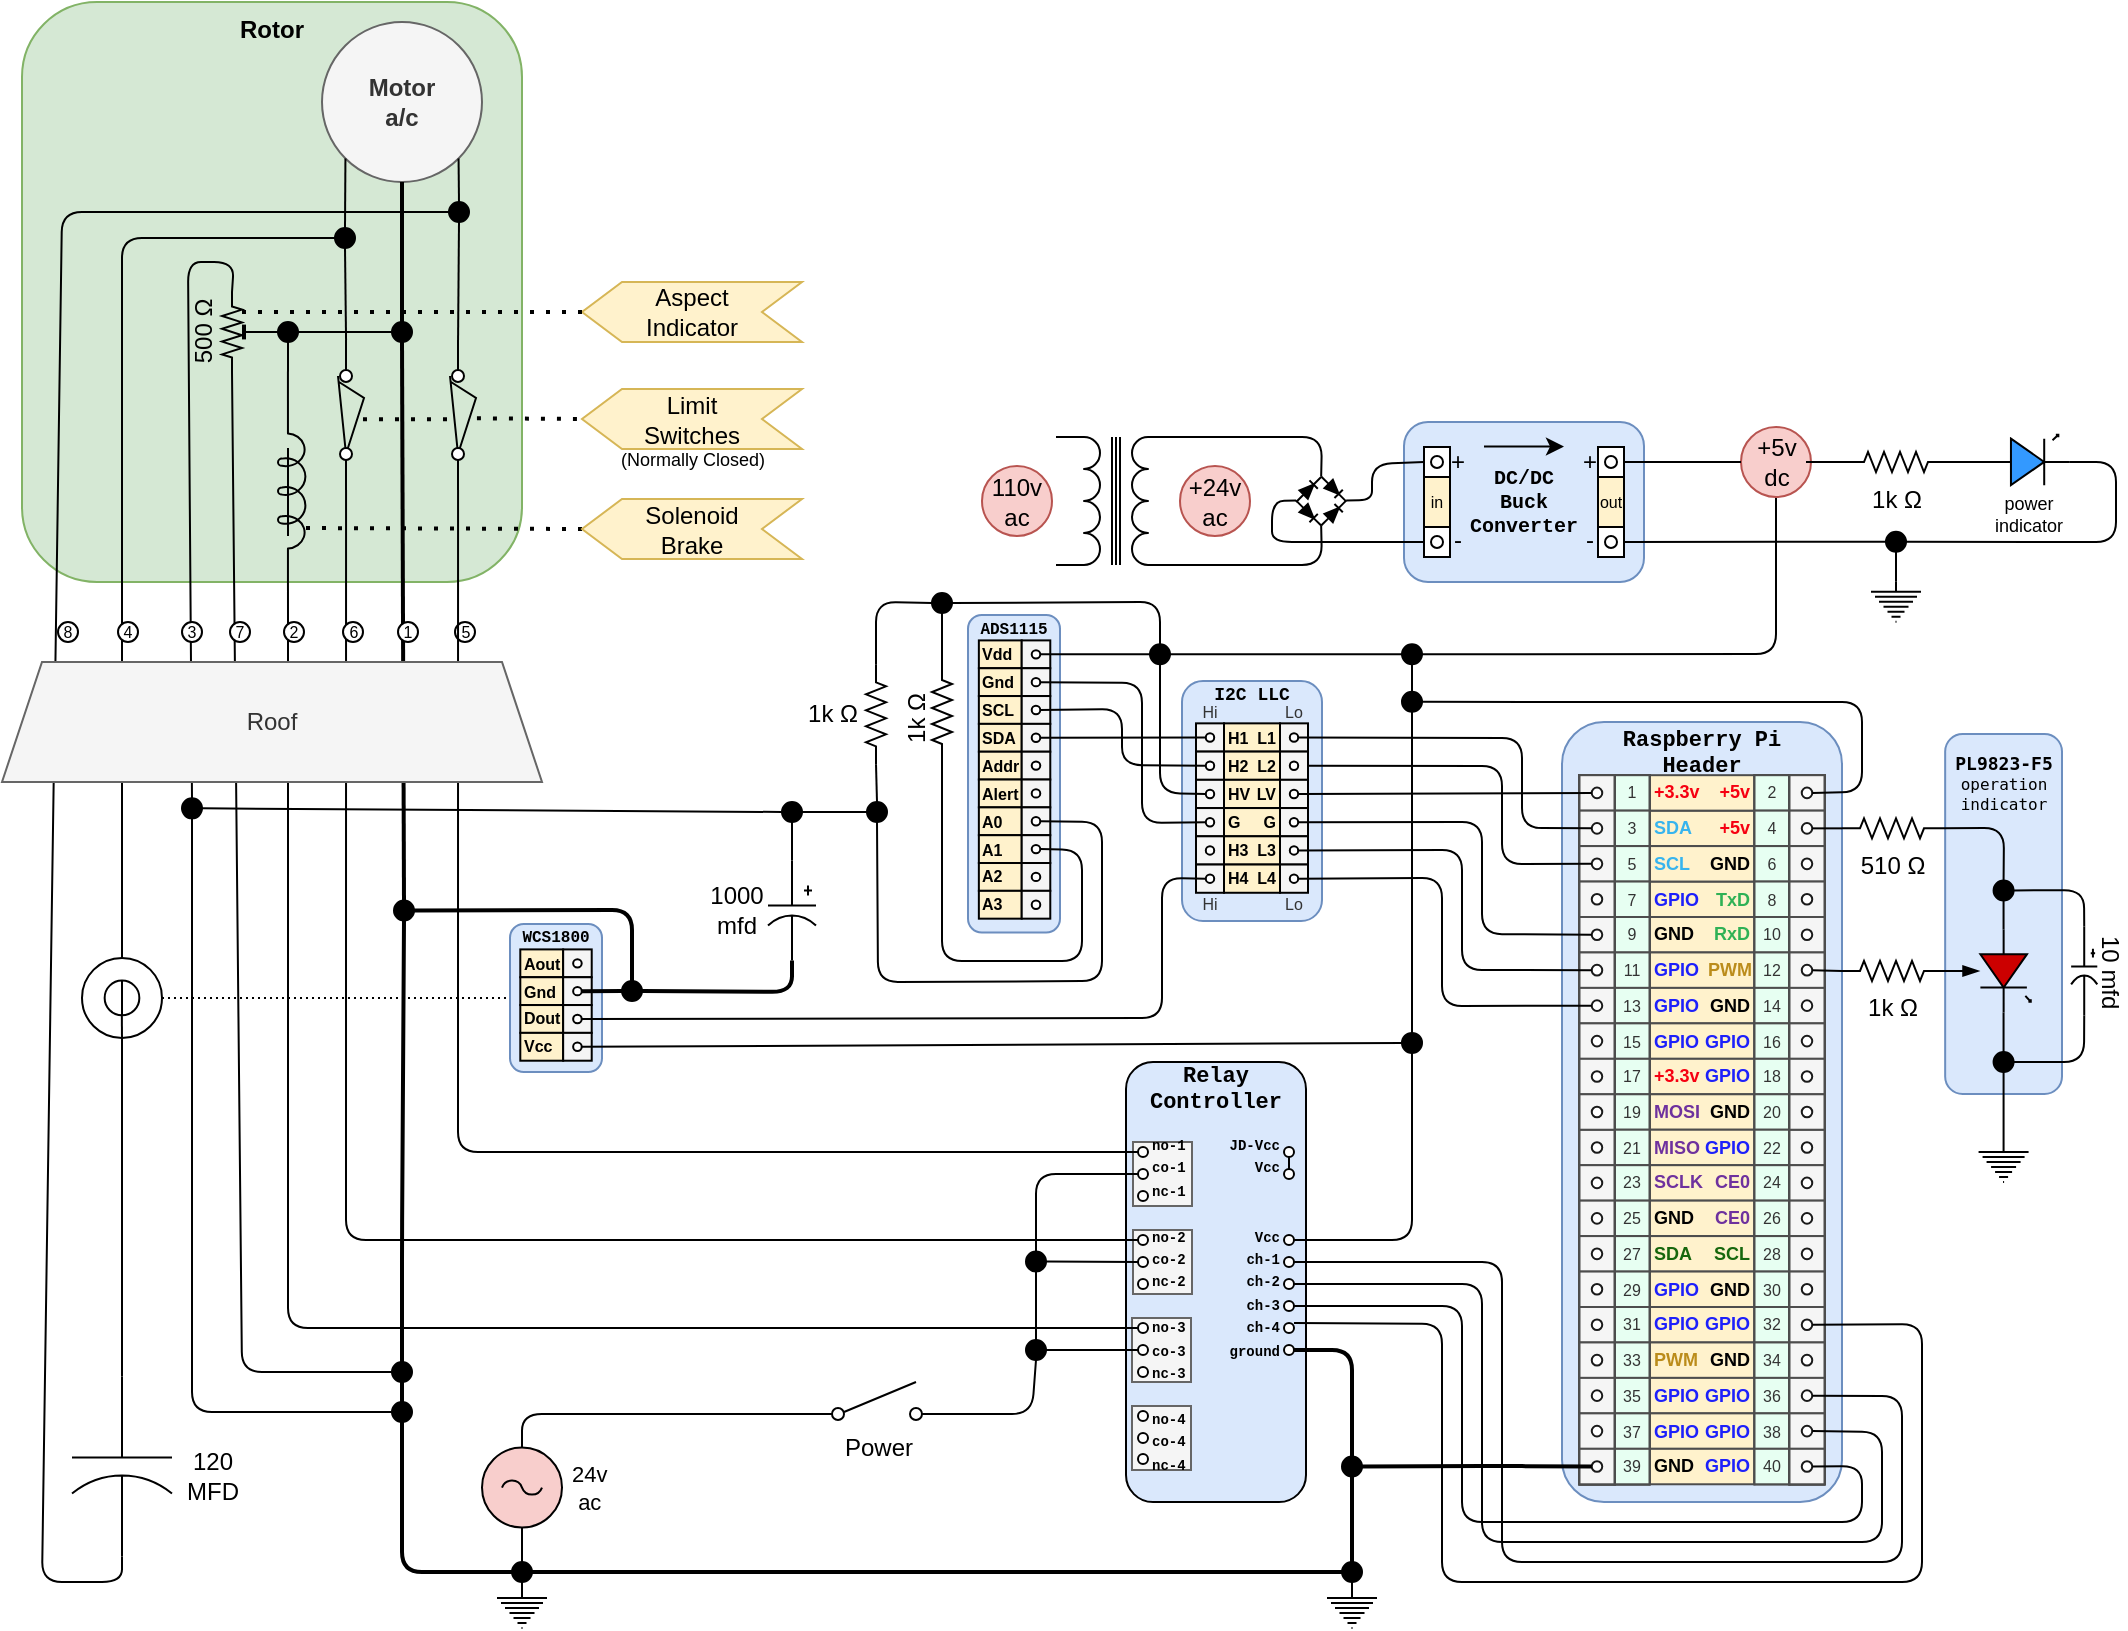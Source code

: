 <mxfile version="14.1.8" type="device"><diagram id="4ZUVlYUAoPl_q8jpnYcG" name="Page-1"><mxGraphModel dx="1676" dy="902" grid="1" gridSize="10" guides="1" tooltips="1" connect="1" arrows="1" fold="1" page="1" pageScale="1" pageWidth="1100" pageHeight="850" math="0" shadow="0"><root><mxCell id="0"/><mxCell id="1" parent="0"/><mxCell id="AvG2uaJLEphfXw9Qd6hK-4" value="&lt;font face=&quot;monospace&quot;&gt;&lt;font style=&quot;font-size: 9px&quot;&gt;PL9823-F5&lt;/font&gt;&lt;br&gt;&lt;div style=&quot;font-size: 8px&quot;&gt;&lt;span style=&quot;font-weight: normal&quot;&gt;operation&lt;/span&gt;&lt;/div&gt;&lt;div style=&quot;font-size: 8px&quot;&gt;&lt;span style=&quot;font-weight: normal&quot;&gt;indicator&lt;/span&gt;&lt;/div&gt;&lt;/font&gt;" style="rounded=1;whiteSpace=wrap;html=1;fillColor=#dae8fc;strokeColor=#6c8ebf;labelBackgroundColor=none;fontStyle=1;verticalAlign=top;" parent="1" vertex="1"><mxGeometry x="991.58" y="386" width="58.42" height="180" as="geometry"/></mxCell><mxCell id="Gsv7k78RYgUz_mna78IX-15" value="Rotor" style="rounded=1;whiteSpace=wrap;html=1;verticalAlign=top;fillColor=#d5e8d4;strokeColor=#82b366;fontStyle=1" parent="1" vertex="1"><mxGeometry x="30" y="20" width="250" height="290" as="geometry"/></mxCell><mxCell id="ajf-sOiCND-jxYpq9FNy-1" value="Motor&lt;br&gt;a/c" style="ellipse;whiteSpace=wrap;html=1;aspect=fixed;fontStyle=1;fillColor=#f5f5f5;strokeColor=#666666;fontColor=#333333;" parent="1" vertex="1"><mxGeometry x="180" y="30" width="80" height="80" as="geometry"/></mxCell><mxCell id="ajf-sOiCND-jxYpq9FNy-3" value="" style="endArrow=none;html=1;entryX=0.5;entryY=1;entryDx=0;entryDy=0;exitX=0.5;exitY=0;exitDx=0;exitDy=0;fontStyle=1;strokeWidth=2;" parent="1" source="xf-6avYAqZNkC16KKQQK-1" target="Gsv7k78RYgUz_mna78IX-89" edge="1"><mxGeometry width="50" height="50" relative="1" as="geometry"><mxPoint x="230" y="300" as="sourcePoint"/><mxPoint x="230" y="180" as="targetPoint"/><Array as="points"/></mxGeometry></mxCell><mxCell id="ajf-sOiCND-jxYpq9FNy-6" value="24v&lt;br style=&quot;font-size: 11px;&quot;&gt;&lt;div style=&quot;text-align: center; font-size: 11px;&quot;&gt;&lt;span style=&quot;font-size: 11px;&quot;&gt;ac&lt;/span&gt;&lt;/div&gt;" style="pointerEvents=1;verticalLabelPosition=middle;shadow=0;dashed=0;align=left;html=1;verticalAlign=middle;shape=mxgraph.electrical.signal_sources.ac_source;labelPosition=right;fillColor=#f8cecc;fontSize=11;spacingTop=0;spacingRight=0;spacingLeft=3;" parent="1" vertex="1"><mxGeometry x="260" y="742.77" width="40" height="40" as="geometry"/></mxCell><mxCell id="ajf-sOiCND-jxYpq9FNy-7" value="" style="ellipse;whiteSpace=wrap;html=1;aspect=fixed;fillColor=#000000;" parent="1" vertex="1"><mxGeometry x="275" y="800" width="10" height="10" as="geometry"/></mxCell><mxCell id="ajf-sOiCND-jxYpq9FNy-12" value="" style="endArrow=none;html=1;exitX=0.5;exitY=0;exitDx=0;exitDy=0;exitPerimeter=0;entryX=0;entryY=0.84;entryDx=0;entryDy=0;entryPerimeter=0;" parent="1" source="ajf-sOiCND-jxYpq9FNy-6" target="Gsv7k78RYgUz_mna78IX-9" edge="1"><mxGeometry width="50" height="50" relative="1" as="geometry"><mxPoint x="70" y="769" as="sourcePoint"/><mxPoint x="340" y="786.055" as="targetPoint"/><Array as="points"><mxPoint x="280" y="726"/></Array></mxGeometry></mxCell><mxCell id="Gsv7k78RYgUz_mna78IX-2" value="" style="endArrow=none;html=1;entryX=0.5;entryY=1;entryDx=0;entryDy=0;entryPerimeter=0;exitX=0.5;exitY=0;exitDx=0;exitDy=0;" parent="1" source="ajf-sOiCND-jxYpq9FNy-7" target="ajf-sOiCND-jxYpq9FNy-6" edge="1"><mxGeometry width="50" height="50" relative="1" as="geometry"><mxPoint x="330" y="909" as="sourcePoint"/><mxPoint x="380" y="859" as="targetPoint"/></mxGeometry></mxCell><mxCell id="Gsv7k78RYgUz_mna78IX-9" value="Power" style="pointerEvents=1;verticalLabelPosition=bottom;shadow=0;dashed=0;align=center;html=1;verticalAlign=top;shape=mxgraph.electrical.electro-mechanical.simple_switch;" parent="1" vertex="1"><mxGeometry x="420" y="710" width="75" height="19" as="geometry"/></mxCell><mxCell id="Gsv7k78RYgUz_mna78IX-11" value="" style="pointerEvents=1;verticalLabelPosition=bottom;shadow=0;dashed=0;align=center;html=1;verticalAlign=top;shape=mxgraph.electrical.electro-mechanical.limit_switch_nc;rotation=-90;" parent="1" vertex="1"><mxGeometry x="213" y="220" width="75" height="13" as="geometry"/></mxCell><mxCell id="Gsv7k78RYgUz_mna78IX-14" value="" style="pointerEvents=1;verticalLabelPosition=bottom;shadow=0;dashed=0;align=center;html=1;verticalAlign=top;shape=mxgraph.electrical.electro-mechanical.limit_switch_nc;rotation=-90;gradientColor=#ffffff;" parent="1" vertex="1"><mxGeometry x="157" y="220" width="75" height="13" as="geometry"/></mxCell><mxCell id="Gsv7k78RYgUz_mna78IX-16" value="" style="endArrow=none;html=1;entryX=0;entryY=1;entryDx=0;entryDy=0;exitX=0.5;exitY=0;exitDx=0;exitDy=0;" parent="1" source="9pyV4H3ZrKnjNJJcjsAD-30" target="ajf-sOiCND-jxYpq9FNy-1" edge="1"><mxGeometry width="50" height="50" relative="1" as="geometry"><mxPoint x="50" y="190" as="sourcePoint"/><mxPoint x="100" y="140" as="targetPoint"/></mxGeometry></mxCell><mxCell id="Gsv7k78RYgUz_mna78IX-17" value="" style="endArrow=none;html=1;exitX=0.5;exitY=0;exitDx=0;exitDy=0;entryX=1;entryY=1;entryDx=0;entryDy=0;" parent="1" source="9pyV4H3ZrKnjNJJcjsAD-31" target="ajf-sOiCND-jxYpq9FNy-1" edge="1"><mxGeometry width="50" height="50" relative="1" as="geometry"><mxPoint x="50" y="180" as="sourcePoint"/><mxPoint x="360" y="160" as="targetPoint"/></mxGeometry></mxCell><mxCell id="Gsv7k78RYgUz_mna78IX-18" value="" style="endArrow=none;dashed=1;html=1;dashPattern=1 3;strokeWidth=2;exitX=0.478;exitY=1.036;exitDx=0;exitDy=0;exitPerimeter=0;entryX=0;entryY=0.5;entryDx=0;entryDy=0;" parent="1" source="Gsv7k78RYgUz_mna78IX-11" target="Gsv7k78RYgUz_mna78IX-21" edge="1"><mxGeometry width="50" height="50" relative="1" as="geometry"><mxPoint x="310" y="260" as="sourcePoint"/><mxPoint x="330" y="228.032" as="targetPoint"/></mxGeometry></mxCell><mxCell id="Gsv7k78RYgUz_mna78IX-19" value="" style="endArrow=none;dashed=1;html=1;dashPattern=1 3;strokeWidth=2;entryX=0.472;entryY=-0.002;entryDx=0;entryDy=0;entryPerimeter=0;exitX=0.472;exitY=0.961;exitDx=0;exitDy=0;exitPerimeter=0;" parent="1" source="Gsv7k78RYgUz_mna78IX-14" target="Gsv7k78RYgUz_mna78IX-11" edge="1"><mxGeometry width="50" height="50" relative="1" as="geometry"><mxPoint x="220" y="210" as="sourcePoint"/><mxPoint x="270" y="160" as="targetPoint"/></mxGeometry></mxCell><mxCell id="Gsv7k78RYgUz_mna78IX-21" value="Limit&lt;br&gt;Switches" style="shape=step;perimeter=stepPerimeter;whiteSpace=wrap;html=1;fixedSize=1;flipH=1;fillColor=#fff2cc;strokeColor=#d6b656;" parent="1" vertex="1"><mxGeometry x="310" y="213.5" width="110" height="30" as="geometry"/></mxCell><mxCell id="Gsv7k78RYgUz_mna78IX-38" value="" style="endArrow=none;html=1;labelBackgroundColor=none;fillColor=#ffffff;gradientColor=#990000;fontColor=#FFFF00;exitX=1;exitY=0.5;exitDx=0;exitDy=0;strokeWidth=2;entryX=0;entryY=0.5;entryDx=0;entryDy=0;" parent="1" source="ajf-sOiCND-jxYpq9FNy-7" target="9pyV4H3ZrKnjNJJcjsAD-60" edge="1"><mxGeometry width="50" height="50" relative="1" as="geometry"><mxPoint x="512.14" y="805" as="sourcePoint"/><mxPoint x="360" y="870" as="targetPoint"/><Array as="points"/></mxGeometry></mxCell><mxCell id="Gsv7k78RYgUz_mna78IX-40" value="" style="pointerEvents=1;verticalLabelPosition=bottom;shadow=0;dashed=0;align=center;html=1;verticalAlign=top;shape=mxgraph.electrical.signal_sources.protective_earth;fontColor=#FFFF00;" parent="1" vertex="1"><mxGeometry x="267.5" y="813" width="25" height="20" as="geometry"/></mxCell><mxCell id="Gsv7k78RYgUz_mna78IX-44" value="" style="group" parent="1" vertex="1" connectable="0"><mxGeometry x="582" y="570" width="90" height="215" as="geometry"/></mxCell><mxCell id="Gsv7k78RYgUz_mna78IX-45" value="" style="group" parent="Gsv7k78RYgUz_mna78IX-44" vertex="1" connectable="0"><mxGeometry width="90" height="215" as="geometry"/></mxCell><mxCell id="Gsv7k78RYgUz_mna78IX-46" value="Relay&lt;br&gt;Controller" style="rounded=1;whiteSpace=wrap;html=1;shadow=0;dashed=0;labelBackgroundColor=none;fontFamily=Courier New;fontSize=11;align=center;strokeColor=#000000;fillColor=#dae8fc;fontStyle=1;horizontal=1;verticalAlign=top;spacingTop=-6;" parent="Gsv7k78RYgUz_mna78IX-45" vertex="1"><mxGeometry y="-20" width="90" height="220" as="geometry"/></mxCell><mxCell id="Gsv7k78RYgUz_mna78IX-329" value="" style="rounded=0;whiteSpace=wrap;html=1;shadow=0;fontSize=9;fontColor=#333333;fillColor=#f5f5f5;strokeColor=#666666;" parent="Gsv7k78RYgUz_mna78IX-45" vertex="1"><mxGeometry x="3" y="152" width="29.5" height="32" as="geometry"/></mxCell><mxCell id="Gsv7k78RYgUz_mna78IX-47" value="" style="group" parent="Gsv7k78RYgUz_mna78IX-45" vertex="1" connectable="0"><mxGeometry x="6" y="20" width="78" height="163" as="geometry"/></mxCell><mxCell id="Gsv7k78RYgUz_mna78IX-328" value="" style="rounded=0;whiteSpace=wrap;html=1;shadow=0;fontSize=9;fontColor=#333333;fillColor=#f5f5f5;strokeColor=#666666;" parent="Gsv7k78RYgUz_mna78IX-47" vertex="1"><mxGeometry x="-3" y="88" width="29.5" height="32" as="geometry"/></mxCell><mxCell id="Gsv7k78RYgUz_mna78IX-327" value="" style="rounded=0;whiteSpace=wrap;html=1;shadow=0;fontSize=9;fontColor=#333333;fillColor=#f5f5f5;strokeColor=#666666;" parent="Gsv7k78RYgUz_mna78IX-47" vertex="1"><mxGeometry x="-2.5" y="44" width="29.5" height="32" as="geometry"/></mxCell><mxCell id="Gsv7k78RYgUz_mna78IX-326" value="" style="rounded=0;whiteSpace=wrap;html=1;shadow=0;fontSize=9;fontColor=#333333;fillColor=#f5f5f5;strokeColor=#666666;" parent="Gsv7k78RYgUz_mna78IX-47" vertex="1"><mxGeometry x="-2.5" width="29.5" height="32" as="geometry"/></mxCell><mxCell id="Gsv7k78RYgUz_mna78IX-48" value="&lt;p style=&quot;line-height: 163% ; font-size: 7px&quot;&gt;&lt;span&gt;no-1&lt;br&gt;co-1&lt;br&gt;nc-1&lt;br&gt;&lt;/span&gt;&lt;br&gt;no-2&lt;br&gt;co-2&lt;br&gt;nc-2&lt;br&gt;&lt;br&gt;&lt;span&gt;no-3&lt;br&gt;co-3&lt;br&gt;nc-3&lt;br&gt;&lt;br&gt;&lt;/span&gt;no-4&lt;br&gt;co-4&lt;br&gt;nc-4&lt;br&gt;&lt;/p&gt;" style="text;html=1;strokeColor=none;fillColor=none;align=left;verticalAlign=middle;whiteSpace=wrap;rounded=0;shadow=0;dashed=0;labelBackgroundColor=none;fontFamily=Courier New;fontSize=7;fontStyle=1" parent="Gsv7k78RYgUz_mna78IX-47" vertex="1"><mxGeometry x="5" width="30" height="163" as="geometry"/></mxCell><mxCell id="Gsv7k78RYgUz_mna78IX-49" value="&lt;p style=&quot;line-height: 163% ; font-size: 7px&quot;&gt;&lt;b&gt;JD-Vcc&lt;br&gt;Vcc&lt;br&gt;&lt;br&gt;&lt;br&gt;Vcc&lt;/b&gt;&lt;br&gt;&lt;b&gt;ch-1&lt;/b&gt;&lt;br&gt;&lt;b&gt;ch-2&lt;/b&gt;&lt;br&gt;&lt;b&gt;ch-3&lt;/b&gt;&lt;br&gt;&lt;b&gt;ch-4&lt;/b&gt;&lt;br&gt;&lt;b&gt;ground&lt;br&gt;&lt;/b&gt;&lt;br&gt;&lt;br&gt;&lt;br&gt;&lt;br&gt;&lt;br&gt;&lt;/p&gt;" style="text;html=1;strokeColor=none;fillColor=none;align=right;verticalAlign=middle;whiteSpace=wrap;rounded=0;shadow=0;dashed=0;labelBackgroundColor=none;fontFamily=Courier New;fontSize=7;labelPosition=center;verticalLabelPosition=middle;horizontal=1;" parent="Gsv7k78RYgUz_mna78IX-47" vertex="1"><mxGeometry x="33" width="40" height="163" as="geometry"/></mxCell><mxCell id="Gsv7k78RYgUz_mna78IX-50" value="" style="group" parent="Gsv7k78RYgUz_mna78IX-47" vertex="1" connectable="0"><mxGeometry y="2.5" width="5" height="148" as="geometry"/></mxCell><mxCell id="Gsv7k78RYgUz_mna78IX-51" value="" style="verticalLabelPosition=bottom;shadow=0;dashed=0;align=center;html=1;verticalAlign=top;strokeWidth=1;shape=ellipse;" parent="Gsv7k78RYgUz_mna78IX-50" vertex="1"><mxGeometry width="5" height="5" as="geometry"/></mxCell><mxCell id="Gsv7k78RYgUz_mna78IX-52" value="" style="verticalLabelPosition=bottom;shadow=0;dashed=0;align=center;html=1;verticalAlign=top;strokeWidth=1;shape=ellipse;" parent="Gsv7k78RYgUz_mna78IX-50" vertex="1"><mxGeometry y="11" width="5" height="5" as="geometry"/></mxCell><mxCell id="Gsv7k78RYgUz_mna78IX-53" value="" style="verticalLabelPosition=bottom;shadow=0;dashed=0;align=center;html=1;verticalAlign=top;strokeWidth=1;shape=ellipse;" parent="Gsv7k78RYgUz_mna78IX-50" vertex="1"><mxGeometry y="22" width="5" height="5" as="geometry"/></mxCell><mxCell id="Gsv7k78RYgUz_mna78IX-54" value="" style="verticalLabelPosition=bottom;shadow=0;dashed=0;align=center;html=1;verticalAlign=top;strokeWidth=1;shape=ellipse;" parent="Gsv7k78RYgUz_mna78IX-50" vertex="1"><mxGeometry y="44" width="5" height="5" as="geometry"/></mxCell><mxCell id="Gsv7k78RYgUz_mna78IX-55" value="" style="verticalLabelPosition=bottom;shadow=0;dashed=0;align=center;html=1;verticalAlign=top;strokeWidth=1;shape=ellipse;" parent="Gsv7k78RYgUz_mna78IX-50" vertex="1"><mxGeometry y="55" width="5" height="5" as="geometry"/></mxCell><mxCell id="Gsv7k78RYgUz_mna78IX-56" value="" style="verticalLabelPosition=bottom;shadow=0;dashed=0;align=center;html=1;verticalAlign=top;strokeWidth=1;shape=ellipse;" parent="Gsv7k78RYgUz_mna78IX-50" vertex="1"><mxGeometry y="66" width="5" height="5" as="geometry"/></mxCell><mxCell id="Gsv7k78RYgUz_mna78IX-57" value="" style="verticalLabelPosition=bottom;shadow=0;dashed=0;align=center;html=1;verticalAlign=top;strokeWidth=1;shape=ellipse;" parent="Gsv7k78RYgUz_mna78IX-50" vertex="1"><mxGeometry y="88" width="5" height="5" as="geometry"/></mxCell><mxCell id="Gsv7k78RYgUz_mna78IX-58" value="" style="verticalLabelPosition=bottom;shadow=0;dashed=0;align=center;html=1;verticalAlign=top;strokeWidth=1;shape=ellipse;" parent="Gsv7k78RYgUz_mna78IX-50" vertex="1"><mxGeometry y="99" width="5" height="5" as="geometry"/></mxCell><mxCell id="Gsv7k78RYgUz_mna78IX-59" value="" style="verticalLabelPosition=bottom;shadow=0;dashed=0;align=center;html=1;verticalAlign=top;strokeWidth=1;shape=ellipse;" parent="Gsv7k78RYgUz_mna78IX-50" vertex="1"><mxGeometry y="110" width="5" height="5" as="geometry"/></mxCell><mxCell id="Gsv7k78RYgUz_mna78IX-60" value="" style="verticalLabelPosition=bottom;shadow=0;dashed=0;align=center;html=1;verticalAlign=top;strokeWidth=1;shape=ellipse;" parent="Gsv7k78RYgUz_mna78IX-50" vertex="1"><mxGeometry y="132" width="5" height="5" as="geometry"/></mxCell><mxCell id="Gsv7k78RYgUz_mna78IX-61" value="" style="verticalLabelPosition=bottom;shadow=0;dashed=0;align=center;html=1;verticalAlign=top;strokeWidth=1;shape=ellipse;" parent="Gsv7k78RYgUz_mna78IX-50" vertex="1"><mxGeometry y="143" width="5" height="5" as="geometry"/></mxCell><mxCell id="Gsv7k78RYgUz_mna78IX-62" value="" style="group" parent="Gsv7k78RYgUz_mna78IX-47" vertex="1" connectable="0"><mxGeometry x="73" y="2.5" width="5" height="148" as="geometry"/></mxCell><mxCell id="Gsv7k78RYgUz_mna78IX-63" value="" style="verticalLabelPosition=bottom;shadow=0;dashed=0;align=center;html=1;verticalAlign=top;strokeWidth=1;shape=ellipse;" parent="Gsv7k78RYgUz_mna78IX-62" vertex="1"><mxGeometry width="5" height="5" as="geometry"/></mxCell><mxCell id="Gsv7k78RYgUz_mna78IX-64" value="" style="verticalLabelPosition=bottom;shadow=0;dashed=0;align=center;html=1;verticalAlign=top;strokeWidth=1;shape=ellipse;" parent="Gsv7k78RYgUz_mna78IX-62" vertex="1"><mxGeometry y="11" width="5" height="5" as="geometry"/></mxCell><mxCell id="Gsv7k78RYgUz_mna78IX-65" value="" style="verticalLabelPosition=bottom;shadow=0;dashed=0;align=center;html=1;verticalAlign=top;strokeWidth=1;shape=ellipse;" parent="Gsv7k78RYgUz_mna78IX-62" vertex="1"><mxGeometry y="44" width="5" height="5" as="geometry"/></mxCell><mxCell id="Gsv7k78RYgUz_mna78IX-66" value="" style="verticalLabelPosition=bottom;shadow=0;dashed=0;align=center;html=1;verticalAlign=top;strokeWidth=1;shape=ellipse;" parent="Gsv7k78RYgUz_mna78IX-62" vertex="1"><mxGeometry y="55" width="5" height="5" as="geometry"/></mxCell><mxCell id="Gsv7k78RYgUz_mna78IX-67" value="" style="verticalLabelPosition=bottom;shadow=0;dashed=0;align=center;html=1;verticalAlign=top;strokeWidth=1;shape=ellipse;" parent="Gsv7k78RYgUz_mna78IX-62" vertex="1"><mxGeometry y="66" width="5" height="5" as="geometry"/></mxCell><mxCell id="Gsv7k78RYgUz_mna78IX-68" value="" style="verticalLabelPosition=bottom;shadow=0;dashed=0;align=center;html=1;verticalAlign=top;strokeWidth=1;shape=ellipse;" parent="Gsv7k78RYgUz_mna78IX-62" vertex="1"><mxGeometry y="77" width="5" height="5" as="geometry"/></mxCell><mxCell id="Gsv7k78RYgUz_mna78IX-69" value="" style="verticalLabelPosition=bottom;shadow=0;dashed=0;align=center;html=1;verticalAlign=top;strokeWidth=1;shape=ellipse;" parent="Gsv7k78RYgUz_mna78IX-62" vertex="1"><mxGeometry y="88" width="5" height="5" as="geometry"/></mxCell><mxCell id="Gsv7k78RYgUz_mna78IX-70" value="" style="verticalLabelPosition=bottom;shadow=0;dashed=0;align=center;html=1;verticalAlign=top;strokeWidth=1;shape=ellipse;" parent="Gsv7k78RYgUz_mna78IX-62" vertex="1"><mxGeometry y="99" width="5" height="5" as="geometry"/></mxCell><mxCell id="9pyV4H3ZrKnjNJJcjsAD-114" value="" style="endArrow=none;html=1;strokeWidth=1;fontSize=9;exitX=0.5;exitY=1;exitDx=0;exitDy=0;entryX=0.5;entryY=0;entryDx=0;entryDy=0;" parent="Gsv7k78RYgUz_mna78IX-62" source="Gsv7k78RYgUz_mna78IX-63" target="Gsv7k78RYgUz_mna78IX-64" edge="1"><mxGeometry width="50" height="50" relative="1" as="geometry"><mxPoint x="-9" y="-42.5" as="sourcePoint"/><mxPoint x="41" y="-92.5" as="targetPoint"/></mxGeometry></mxCell><mxCell id="Gsv7k78RYgUz_mna78IX-71" value="" style="verticalLabelPosition=bottom;shadow=0;dashed=0;align=center;html=1;verticalAlign=top;strokeWidth=1;shape=ellipse;" parent="Gsv7k78RYgUz_mna78IX-45" vertex="1"><mxGeometry x="6" y="176" width="5" height="5" as="geometry"/></mxCell><mxCell id="Gsv7k78RYgUz_mna78IX-76" value="" style="endArrow=none;html=1;labelBackgroundColor=none;fillColor=#ffffff;gradientColor=#990000;fontColor=#000000;exitX=1;exitY=0.5;exitDx=0;exitDy=0;entryX=0.5;entryY=1;entryDx=0;entryDy=0;" parent="1" source="Gsv7k78RYgUz_mna78IX-65" target="528gKAXUOB0MRfd_jjA1-124" edge="1"><mxGeometry width="50" height="50" relative="1" as="geometry"><mxPoint x="690" y="520" as="sourcePoint"/><mxPoint x="730" y="530" as="targetPoint"/><Array as="points"><mxPoint x="725" y="639"/></Array></mxGeometry></mxCell><mxCell id="Gsv7k78RYgUz_mna78IX-77" value="" style="endArrow=none;html=1;labelBackgroundColor=none;fillColor=#ffffff;gradientColor=#990000;fontColor=#000000;exitX=1;exitY=0.5;exitDx=0;exitDy=0;entryX=0.5;entryY=0;entryDx=0;entryDy=0;strokeWidth=2;" parent="1" source="Gsv7k78RYgUz_mna78IX-70" target="Gsv7k78RYgUz_mna78IX-316" edge="1"><mxGeometry width="50" height="50" relative="1" as="geometry"><mxPoint x="720" y="620" as="sourcePoint"/><mxPoint x="664" y="710" as="targetPoint"/><Array as="points"><mxPoint x="695" y="694"/></Array></mxGeometry></mxCell><mxCell id="Gsv7k78RYgUz_mna78IX-78" value="" style="pointerEvents=1;verticalLabelPosition=bottom;shadow=0;dashed=0;align=center;html=1;verticalAlign=top;shape=mxgraph.electrical.signal_sources.protective_earth;fontColor=#FFFF00;" parent="1" vertex="1"><mxGeometry x="682.5" y="813" width="25" height="20" as="geometry"/></mxCell><mxCell id="Gsv7k78RYgUz_mna78IX-80" value="" style="ellipse;whiteSpace=wrap;html=1;aspect=fixed;fillColor=#000000;" parent="1" vertex="1"><mxGeometry x="532" y="644.79" width="10" height="10" as="geometry"/></mxCell><mxCell id="Gsv7k78RYgUz_mna78IX-81" value="" style="ellipse;whiteSpace=wrap;html=1;aspect=fixed;fillColor=#000000;" parent="1" vertex="1"><mxGeometry x="532" y="689" width="10" height="10" as="geometry"/></mxCell><mxCell id="Gsv7k78RYgUz_mna78IX-82" value="" style="endArrow=none;html=1;labelBackgroundColor=none;fillColor=#ffffff;gradientColor=#990000;fontColor=#000000;entryX=0;entryY=0.5;entryDx=0;entryDy=0;exitX=0.5;exitY=0;exitDx=0;exitDy=0;" parent="1" source="Gsv7k78RYgUz_mna78IX-80" target="Gsv7k78RYgUz_mna78IX-52" edge="1"><mxGeometry width="50" height="50" relative="1" as="geometry"><mxPoint x="522" y="650" as="sourcePoint"/><mxPoint x="572" y="600" as="targetPoint"/><Array as="points"><mxPoint x="537" y="606"/></Array></mxGeometry></mxCell><mxCell id="Gsv7k78RYgUz_mna78IX-83" value="" style="endArrow=none;html=1;labelBackgroundColor=none;fillColor=#ffffff;gradientColor=#990000;fontColor=#000000;entryX=0;entryY=0.5;entryDx=0;entryDy=0;exitX=1;exitY=0.5;exitDx=0;exitDy=0;" parent="1" source="Gsv7k78RYgUz_mna78IX-80" target="Gsv7k78RYgUz_mna78IX-55" edge="1"><mxGeometry width="50" height="50" relative="1" as="geometry"><mxPoint x="502" y="760" as="sourcePoint"/><mxPoint x="552" y="710" as="targetPoint"/></mxGeometry></mxCell><mxCell id="Gsv7k78RYgUz_mna78IX-84" value="" style="endArrow=none;html=1;labelBackgroundColor=none;fillColor=#ffffff;gradientColor=#990000;fontColor=#000000;entryX=0;entryY=0.5;entryDx=0;entryDy=0;exitX=1;exitY=0.5;exitDx=0;exitDy=0;" parent="1" source="Gsv7k78RYgUz_mna78IX-81" target="Gsv7k78RYgUz_mna78IX-58" edge="1"><mxGeometry width="50" height="50" relative="1" as="geometry"><mxPoint x="512" y="770" as="sourcePoint"/><mxPoint x="562" y="720" as="targetPoint"/></mxGeometry></mxCell><mxCell id="Gsv7k78RYgUz_mna78IX-85" value="" style="endArrow=none;html=1;labelBackgroundColor=none;fillColor=#ffffff;gradientColor=#990000;fontColor=#000000;entryX=0.5;entryY=1;entryDx=0;entryDy=0;exitX=1;exitY=0.84;exitDx=0;exitDy=0;exitPerimeter=0;" parent="1" source="Gsv7k78RYgUz_mna78IX-9" target="Gsv7k78RYgUz_mna78IX-81" edge="1"><mxGeometry width="50" height="50" relative="1" as="geometry"><mxPoint x="520" y="660" as="sourcePoint"/><mxPoint x="570" y="610" as="targetPoint"/><Array as="points"><mxPoint x="535" y="726"/></Array></mxGeometry></mxCell><mxCell id="Gsv7k78RYgUz_mna78IX-86" value="" style="endArrow=none;html=1;labelBackgroundColor=none;fillColor=#ffffff;gradientColor=#990000;fontColor=#000000;entryX=0.5;entryY=1;entryDx=0;entryDy=0;" parent="1" target="Gsv7k78RYgUz_mna78IX-80" edge="1"><mxGeometry width="50" height="50" relative="1" as="geometry"><mxPoint x="537" y="690" as="sourcePoint"/><mxPoint x="547" y="709" as="targetPoint"/></mxGeometry></mxCell><mxCell id="Gsv7k78RYgUz_mna78IX-87" value="" style="pointerEvents=1;verticalLabelPosition=bottom;shadow=0;dashed=0;align=center;html=1;verticalAlign=top;shape=mxgraph.electrical.inductors.inductor_5;fontColor=#000000;rotation=90;" parent="1" vertex="1"><mxGeometry x="120" y="257.51" width="90" height="14" as="geometry"/></mxCell><mxCell id="Gsv7k78RYgUz_mna78IX-88" value="(Normally Closed)" style="text;html=1;align=center;verticalAlign=middle;resizable=0;points=[];autosize=1;fontColor=#000000;fontSize=9;spacingTop=-9;" parent="1" vertex="1"><mxGeometry x="320" y="248.5" width="90" height="10" as="geometry"/></mxCell><mxCell id="Gsv7k78RYgUz_mna78IX-89" value="`" style="ellipse;whiteSpace=wrap;html=1;aspect=fixed;fillColor=#000000;" parent="1" vertex="1"><mxGeometry x="215" y="180" width="10" height="10" as="geometry"/></mxCell><mxCell id="Gsv7k78RYgUz_mna78IX-90" value="" style="endArrow=none;html=1;labelBackgroundColor=none;fillColor=#ffffff;gradientColor=#990000;fontSize=9;fontColor=#000000;entryX=0.261;entryY=0.643;entryDx=0;entryDy=0;entryPerimeter=0;exitX=0.75;exitY=0.643;exitDx=0;exitDy=0;exitPerimeter=0;" parent="1" source="Gsv7k78RYgUz_mna78IX-87" target="Gsv7k78RYgUz_mna78IX-87" edge="1"><mxGeometry width="50" height="50" relative="1" as="geometry"><mxPoint x="50" y="283.01" as="sourcePoint"/><mxPoint x="80" y="263.01" as="targetPoint"/></mxGeometry></mxCell><mxCell id="Gsv7k78RYgUz_mna78IX-91" value="" style="endArrow=none;html=1;labelBackgroundColor=none;fillColor=#ffffff;gradientColor=#990000;fontSize=9;fontColor=#000000;entryX=0.5;entryY=1;entryDx=0;entryDy=0;exitX=0;exitY=0.645;exitDx=0;exitDy=0;exitPerimeter=0;" parent="1" source="Gsv7k78RYgUz_mna78IX-87" target="9pyV4H3ZrKnjNJJcjsAD-2" edge="1"><mxGeometry width="50" height="50" relative="1" as="geometry"><mxPoint x="50" y="270" as="sourcePoint"/><mxPoint x="100" y="220.0" as="targetPoint"/><Array as="points"/></mxGeometry></mxCell><mxCell id="Gsv7k78RYgUz_mna78IX-92" value="" style="endArrow=none;html=1;labelBackgroundColor=none;fillColor=#ffffff;gradientColor=#990000;fontSize=9;fontColor=#000000;entryX=1;entryY=0.645;entryDx=0;entryDy=0;entryPerimeter=0;exitX=0;exitY=0.5;exitDx=0;exitDy=0;" parent="1" source="Gsv7k78RYgUz_mna78IX-57" target="Gsv7k78RYgUz_mna78IX-87" edge="1"><mxGeometry width="50" height="50" relative="1" as="geometry"><mxPoint x="570" y="560" as="sourcePoint"/><mxPoint x="100" y="210.0" as="targetPoint"/><Array as="points"><mxPoint x="163" y="683"/><mxPoint x="163" y="320"/></Array></mxGeometry></mxCell><mxCell id="Gsv7k78RYgUz_mna78IX-93" value="" style="endArrow=none;dashed=1;html=1;dashPattern=1 3;strokeWidth=2;exitX=0;exitY=0.5;exitDx=0;exitDy=0;" parent="1" source="Gsv7k78RYgUz_mna78IX-94" edge="1"><mxGeometry width="50" height="50" relative="1" as="geometry"><mxPoint x="319.998" y="370" as="sourcePoint"/><mxPoint x="170" y="283" as="targetPoint"/></mxGeometry></mxCell><mxCell id="Gsv7k78RYgUz_mna78IX-94" value="Solenoid&lt;br&gt;Brake" style="shape=step;perimeter=stepPerimeter;whiteSpace=wrap;html=1;fixedSize=1;flipH=1;fillColor=#fff2cc;strokeColor=#d6b656;" parent="1" vertex="1"><mxGeometry x="310" y="268.5" width="110" height="30" as="geometry"/></mxCell><mxCell id="Gsv7k78RYgUz_mna78IX-108" value="" style="endArrow=none;html=1;exitX=0.5;exitY=1;exitDx=0;exitDy=0;entryX=0.5;entryY=0;entryDx=0;entryDy=0;strokeWidth=2;" parent="1" source="ajf-sOiCND-jxYpq9FNy-1" target="Gsv7k78RYgUz_mna78IX-89" edge="1"><mxGeometry width="50" height="50" relative="1" as="geometry"><mxPoint x="258.03" y="189" as="sourcePoint"/><mxPoint x="258.284" y="158.284" as="targetPoint"/></mxGeometry></mxCell><mxCell id="Gsv7k78RYgUz_mna78IX-109" value="" style="group" parent="1" vertex="1" connectable="0"><mxGeometry x="800" y="380" width="140" height="390" as="geometry"/></mxCell><mxCell id="Gsv7k78RYgUz_mna78IX-110" value="&lt;span style=&quot;white-space: normal ; font-weight: 700&quot;&gt;Raspberry Pi&lt;/span&gt;&lt;br style=&quot;white-space: normal ; font-weight: 700&quot;&gt;&lt;span style=&quot;white-space: normal ; font-weight: 700&quot;&gt;Header&lt;/span&gt;" style="rounded=1;whiteSpace=wrap;html=1;shadow=0;glass=0;dashed=0;comic=0;labelBackgroundColor=none;strokeColor=#6c8ebf;fillColor=#dae8fc;fontFamily=Courier New;fontSize=11;align=center;verticalAlign=top;spacingTop=-4;" parent="Gsv7k78RYgUz_mna78IX-109" vertex="1"><mxGeometry width="140" height="390" as="geometry"/></mxCell><mxCell id="Gsv7k78RYgUz_mna78IX-111" value="" style="group;fillColor=#E7FFF2;strokeColor=#4D4D4D;" parent="Gsv7k78RYgUz_mna78IX-109" vertex="1" connectable="0"><mxGeometry x="26.25" y="26.591" width="17.5" height="354.545" as="geometry"/></mxCell><mxCell id="Gsv7k78RYgUz_mna78IX-112" value="" style="rounded=0;whiteSpace=wrap;html=1;fillColor=#fff2cc;fontSize=9;align=center;fontStyle=1;strokeColor=#4D4D4D;" parent="Gsv7k78RYgUz_mna78IX-109" vertex="1"><mxGeometry x="43.753" y="97.5" width="52.5" height="17.727" as="geometry"/></mxCell><mxCell id="Gsv7k78RYgUz_mna78IX-113" value="" style="rounded=0;whiteSpace=wrap;html=1;fillColor=#fff2cc;fontSize=9;align=center;fontStyle=1;strokeColor=#4D4D4D;" parent="Gsv7k78RYgUz_mna78IX-109" vertex="1"><mxGeometry x="43.753" y="44.318" width="52.5" height="17.727" as="geometry"/></mxCell><mxCell id="Gsv7k78RYgUz_mna78IX-114" value="" style="rounded=0;whiteSpace=wrap;html=1;fillColor=#fff2cc;fontSize=9;align=center;fontStyle=1;strokeColor=#4D4D4D;" parent="Gsv7k78RYgUz_mna78IX-109" vertex="1"><mxGeometry x="43.753" y="79.773" width="52.5" height="17.727" as="geometry"/></mxCell><mxCell id="Gsv7k78RYgUz_mna78IX-115" value="" style="rounded=0;whiteSpace=wrap;html=1;fillColor=#fff2cc;fontSize=9;align=center;fontStyle=1;strokeColor=#4D4D4D;" parent="Gsv7k78RYgUz_mna78IX-109" vertex="1"><mxGeometry x="43.753" y="62.045" width="52.5" height="17.727" as="geometry"/></mxCell><mxCell id="Gsv7k78RYgUz_mna78IX-116" value="GND" style="text;html=1;strokeColor=none;fillColor=none;align=right;verticalAlign=middle;whiteSpace=wrap;rounded=0;shadow=0;labelBackgroundColor=none;fontSize=9;fontColor=#000000;fontStyle=1" parent="Gsv7k78RYgUz_mna78IX-109" vertex="1"><mxGeometry x="70" y="62.045" width="26.25" height="17.727" as="geometry"/></mxCell><mxCell id="Gsv7k78RYgUz_mna78IX-117" value="TxD" style="text;html=1;strokeColor=none;fillColor=none;align=right;verticalAlign=middle;whiteSpace=wrap;rounded=0;shadow=0;labelBackgroundColor=none;fontSize=9;fontColor=#2FB155;fontStyle=1" parent="Gsv7k78RYgUz_mna78IX-109" vertex="1"><mxGeometry x="70" y="79.773" width="26.25" height="17.727" as="geometry"/></mxCell><mxCell id="Gsv7k78RYgUz_mna78IX-118" value="SDA" style="text;html=1;strokeColor=none;fillColor=none;align=left;verticalAlign=middle;whiteSpace=wrap;rounded=0;shadow=0;labelBackgroundColor=none;fontSize=9;fontColor=#37B4EE;fontStyle=1" parent="Gsv7k78RYgUz_mna78IX-109" vertex="1"><mxGeometry x="43.753" y="44.318" width="26.25" height="17.727" as="geometry"/></mxCell><mxCell id="Gsv7k78RYgUz_mna78IX-119" value="SCL" style="text;html=1;strokeColor=none;fillColor=none;align=left;verticalAlign=middle;whiteSpace=wrap;rounded=0;shadow=0;labelBackgroundColor=none;fontSize=9;fontColor=#37B4EE;fontStyle=1" parent="Gsv7k78RYgUz_mna78IX-109" vertex="1"><mxGeometry x="43.753" y="62.489" width="26.25" height="16.841" as="geometry"/></mxCell><mxCell id="Gsv7k78RYgUz_mna78IX-120" value="GPIO" style="text;html=1;strokeColor=none;fillColor=none;align=left;verticalAlign=middle;whiteSpace=wrap;rounded=0;shadow=0;labelBackgroundColor=none;fontSize=9;fontColor=#1D20FB;fontStyle=1" parent="Gsv7k78RYgUz_mna78IX-109" vertex="1"><mxGeometry x="43.753" y="79.773" width="26.25" height="17.727" as="geometry"/></mxCell><mxCell id="Gsv7k78RYgUz_mna78IX-121" value="" style="rounded=0;whiteSpace=wrap;html=1;fillColor=#fff2cc;fontSize=9;align=center;fontStyle=1;strokeColor=#4D4D4D;" parent="Gsv7k78RYgUz_mna78IX-109" vertex="1"><mxGeometry x="43.753" y="26.591" width="52.5" height="17.727" as="geometry"/></mxCell><mxCell id="Gsv7k78RYgUz_mna78IX-122" value="+3.3v" style="text;html=1;strokeColor=none;fillColor=none;align=left;verticalAlign=middle;whiteSpace=wrap;rounded=0;shadow=0;labelBackgroundColor=none;fontSize=9;fontColor=#F60011;fontStyle=1" parent="Gsv7k78RYgUz_mna78IX-109" vertex="1"><mxGeometry x="43.753" y="26.591" width="26.25" height="17.727" as="geometry"/></mxCell><mxCell id="Gsv7k78RYgUz_mna78IX-123" value="+5v" style="text;html=1;strokeColor=none;fillColor=none;align=right;verticalAlign=middle;whiteSpace=wrap;rounded=0;shadow=0;labelBackgroundColor=none;fontSize=9;fontColor=#F60011;fontStyle=1" parent="Gsv7k78RYgUz_mna78IX-109" vertex="1"><mxGeometry x="70" y="26.591" width="26.25" height="17.727" as="geometry"/></mxCell><mxCell id="Gsv7k78RYgUz_mna78IX-124" value="+5v" style="text;html=1;strokeColor=none;fillColor=none;align=right;verticalAlign=middle;whiteSpace=wrap;rounded=0;shadow=0;labelBackgroundColor=none;fontSize=9;fontColor=#F60011;fontStyle=1" parent="Gsv7k78RYgUz_mna78IX-109" vertex="1"><mxGeometry x="70" y="44.318" width="26.25" height="17.727" as="geometry"/></mxCell><mxCell id="Gsv7k78RYgUz_mna78IX-125" value="" style="rounded=0;whiteSpace=wrap;html=1;fillColor=#fff2cc;fontSize=9;align=center;fontStyle=1;strokeColor=#4D4D4D;" parent="Gsv7k78RYgUz_mna78IX-109" vertex="1"><mxGeometry x="43.753" y="115.227" width="52.5" height="17.727" as="geometry"/></mxCell><mxCell id="Gsv7k78RYgUz_mna78IX-126" value="" style="rounded=0;whiteSpace=wrap;html=1;fillColor=#fff2cc;fontSize=9;align=center;fontStyle=1;strokeColor=#4D4D4D;" parent="Gsv7k78RYgUz_mna78IX-109" vertex="1"><mxGeometry x="43.753" y="132.955" width="52.5" height="17.727" as="geometry"/></mxCell><mxCell id="Gsv7k78RYgUz_mna78IX-127" value="" style="rounded=0;whiteSpace=wrap;html=1;fillColor=#fff2cc;fontSize=9;align=center;fontStyle=1;strokeColor=#4D4D4D;" parent="Gsv7k78RYgUz_mna78IX-109" vertex="1"><mxGeometry x="43.753" y="150.682" width="52.5" height="17.727" as="geometry"/></mxCell><mxCell id="Gsv7k78RYgUz_mna78IX-128" value="" style="rounded=0;whiteSpace=wrap;html=1;fillColor=#fff2cc;fontSize=9;align=center;fontStyle=1;strokeColor=#4D4D4D;" parent="Gsv7k78RYgUz_mna78IX-109" vertex="1"><mxGeometry x="43.753" y="168.409" width="52.5" height="17.727" as="geometry"/></mxCell><mxCell id="Gsv7k78RYgUz_mna78IX-129" value="" style="rounded=0;whiteSpace=wrap;html=1;fillColor=#fff2cc;fontSize=9;align=center;fontStyle=1;strokeColor=#4D4D4D;" parent="Gsv7k78RYgUz_mna78IX-109" vertex="1"><mxGeometry x="43.753" y="186.136" width="52.5" height="17.727" as="geometry"/></mxCell><mxCell id="Gsv7k78RYgUz_mna78IX-130" value="" style="rounded=0;whiteSpace=wrap;html=1;fillColor=#fff2cc;fontSize=9;align=center;fontStyle=1;strokeColor=#4D4D4D;" parent="Gsv7k78RYgUz_mna78IX-109" vertex="1"><mxGeometry x="43.753" y="203.864" width="52.5" height="17.727" as="geometry"/></mxCell><mxCell id="Gsv7k78RYgUz_mna78IX-131" value="" style="rounded=0;whiteSpace=wrap;html=1;fillColor=#fff2cc;fontSize=9;align=center;fontStyle=1;strokeColor=#4D4D4D;" parent="Gsv7k78RYgUz_mna78IX-109" vertex="1"><mxGeometry x="43.753" y="221.591" width="52.5" height="17.727" as="geometry"/></mxCell><mxCell id="Gsv7k78RYgUz_mna78IX-132" value="" style="rounded=0;whiteSpace=wrap;html=1;fillColor=#fff2cc;fontSize=9;align=center;fontStyle=1;strokeColor=#4D4D4D;" parent="Gsv7k78RYgUz_mna78IX-109" vertex="1"><mxGeometry x="43.753" y="239.318" width="52.5" height="17.727" as="geometry"/></mxCell><mxCell id="Gsv7k78RYgUz_mna78IX-133" value="" style="rounded=0;whiteSpace=wrap;html=1;fillColor=#fff2cc;fontSize=9;align=center;fontStyle=1;strokeColor=#4D4D4D;" parent="Gsv7k78RYgUz_mna78IX-109" vertex="1"><mxGeometry x="43.753" y="257.045" width="52.5" height="17.727" as="geometry"/></mxCell><mxCell id="Gsv7k78RYgUz_mna78IX-134" value="" style="rounded=0;whiteSpace=wrap;html=1;fillColor=#fff2cc;fontSize=9;align=center;fontStyle=1;strokeColor=#4D4D4D;" parent="Gsv7k78RYgUz_mna78IX-109" vertex="1"><mxGeometry x="43.753" y="274.773" width="52.5" height="17.727" as="geometry"/></mxCell><mxCell id="Gsv7k78RYgUz_mna78IX-135" value="" style="rounded=0;whiteSpace=wrap;html=1;fillColor=#fff2cc;fontSize=9;align=center;fontStyle=1;strokeColor=#4D4D4D;" parent="Gsv7k78RYgUz_mna78IX-109" vertex="1"><mxGeometry x="43.753" y="292.5" width="52.5" height="17.727" as="geometry"/></mxCell><mxCell id="Gsv7k78RYgUz_mna78IX-136" value="" style="rounded=0;whiteSpace=wrap;html=1;fillColor=#fff2cc;fontSize=9;align=center;fontStyle=1;strokeColor=#4D4D4D;" parent="Gsv7k78RYgUz_mna78IX-109" vertex="1"><mxGeometry x="43.753" y="310.227" width="52.5" height="17.727" as="geometry"/></mxCell><mxCell id="Gsv7k78RYgUz_mna78IX-137" value="" style="rounded=0;whiteSpace=wrap;html=1;fillColor=#fff2cc;fontSize=9;align=center;fontStyle=1;strokeColor=#4D4D4D;" parent="Gsv7k78RYgUz_mna78IX-109" vertex="1"><mxGeometry x="43.753" y="327.955" width="52.5" height="17.727" as="geometry"/></mxCell><mxCell id="Gsv7k78RYgUz_mna78IX-138" value="" style="rounded=0;whiteSpace=wrap;html=1;fillColor=#fff2cc;fontSize=9;align=center;fontStyle=1;strokeColor=#4D4D4D;" parent="Gsv7k78RYgUz_mna78IX-109" vertex="1"><mxGeometry x="43.753" y="345.682" width="52.5" height="17.727" as="geometry"/></mxCell><mxCell id="Gsv7k78RYgUz_mna78IX-139" value="" style="rounded=0;whiteSpace=wrap;html=1;fillColor=#fff2cc;fontSize=9;align=center;fontStyle=1;strokeColor=#4D4D4D;" parent="Gsv7k78RYgUz_mna78IX-109" vertex="1"><mxGeometry x="43.753" y="363.409" width="52.5" height="17.727" as="geometry"/></mxCell><mxCell id="Gsv7k78RYgUz_mna78IX-140" value="GND" style="text;html=1;strokeColor=none;fillColor=none;align=left;verticalAlign=middle;whiteSpace=wrap;rounded=0;shadow=0;labelBackgroundColor=none;fontSize=9;fontColor=#000000;fontStyle=1" parent="Gsv7k78RYgUz_mna78IX-109" vertex="1"><mxGeometry x="43.753" y="97.5" width="26.25" height="17.727" as="geometry"/></mxCell><mxCell id="Gsv7k78RYgUz_mna78IX-141" value="GPIO" style="text;html=1;strokeColor=none;fillColor=none;align=left;verticalAlign=middle;whiteSpace=wrap;rounded=0;shadow=0;labelBackgroundColor=none;fontSize=9;fontColor=#1D20FB;fontStyle=1" parent="Gsv7k78RYgUz_mna78IX-109" vertex="1"><mxGeometry x="43.753" y="150.682" width="26.25" height="17.727" as="geometry"/></mxCell><mxCell id="Gsv7k78RYgUz_mna78IX-142" value="GPIO" style="text;html=1;strokeColor=none;fillColor=none;align=left;verticalAlign=middle;whiteSpace=wrap;rounded=0;shadow=0;labelBackgroundColor=none;fontSize=9;fontColor=#1D20FB;fontStyle=1" parent="Gsv7k78RYgUz_mna78IX-109" vertex="1"><mxGeometry x="43.753" y="132.955" width="26.25" height="17.727" as="geometry"/></mxCell><mxCell id="Gsv7k78RYgUz_mna78IX-143" value="GPIO" style="text;html=1;strokeColor=none;fillColor=none;align=left;verticalAlign=middle;whiteSpace=wrap;rounded=0;shadow=0;labelBackgroundColor=none;fontSize=9;fontColor=#1D20FB;fontStyle=1" parent="Gsv7k78RYgUz_mna78IX-109" vertex="1"><mxGeometry x="43.753" y="115.227" width="26.25" height="17.727" as="geometry"/></mxCell><mxCell id="Gsv7k78RYgUz_mna78IX-144" value="PWM" style="text;html=1;strokeColor=none;fillColor=none;align=right;verticalAlign=middle;whiteSpace=wrap;rounded=0;shadow=0;labelBackgroundColor=none;fontSize=9;fontColor=#BB8C1B;fontStyle=1" parent="Gsv7k78RYgUz_mna78IX-109" vertex="1"><mxGeometry x="69.562" y="115.227" width="26.688" height="17.727" as="geometry"/></mxCell><mxCell id="Gsv7k78RYgUz_mna78IX-145" value="RxD" style="text;html=1;strokeColor=none;fillColor=none;align=right;verticalAlign=middle;whiteSpace=wrap;rounded=0;shadow=0;labelBackgroundColor=none;fontSize=9;fontColor=#2FB155;fontStyle=1" parent="Gsv7k78RYgUz_mna78IX-109" vertex="1"><mxGeometry x="70" y="97.5" width="26.25" height="17.727" as="geometry"/></mxCell><mxCell id="Gsv7k78RYgUz_mna78IX-146" value="+3.3v" style="text;html=1;strokeColor=none;fillColor=none;align=left;verticalAlign=middle;whiteSpace=wrap;rounded=0;shadow=0;labelBackgroundColor=none;fontSize=9;fontColor=#F60011;fontStyle=1" parent="Gsv7k78RYgUz_mna78IX-109" vertex="1"><mxGeometry x="43.753" y="168.409" width="26.25" height="17.727" as="geometry"/></mxCell><mxCell id="Gsv7k78RYgUz_mna78IX-147" value="MOSI" style="text;html=1;strokeColor=none;fillColor=none;align=left;verticalAlign=middle;whiteSpace=wrap;rounded=0;shadow=0;labelBackgroundColor=none;fontSize=9;fontColor=#6E319E;fontStyle=1" parent="Gsv7k78RYgUz_mna78IX-109" vertex="1"><mxGeometry x="43.753" y="186.136" width="26.031" height="17.727" as="geometry"/></mxCell><mxCell id="Gsv7k78RYgUz_mna78IX-148" value="MISO" style="text;html=1;strokeColor=none;fillColor=none;align=left;verticalAlign=middle;whiteSpace=wrap;rounded=0;shadow=0;labelBackgroundColor=none;fontSize=9;fontColor=#6E319E;fontStyle=1" parent="Gsv7k78RYgUz_mna78IX-109" vertex="1"><mxGeometry x="43.753" y="203.864" width="26.136" height="17.727" as="geometry"/></mxCell><mxCell id="Gsv7k78RYgUz_mna78IX-149" value="SCLK" style="text;html=1;strokeColor=none;fillColor=none;align=left;verticalAlign=middle;whiteSpace=wrap;rounded=0;shadow=0;labelBackgroundColor=none;fontSize=9;fontColor=#6E319E;fontStyle=1" parent="Gsv7k78RYgUz_mna78IX-109" vertex="1"><mxGeometry x="43.753" y="221.591" width="25.812" height="17.727" as="geometry"/></mxCell><mxCell id="Gsv7k78RYgUz_mna78IX-150" value="GND" style="text;html=1;strokeColor=none;fillColor=none;align=left;verticalAlign=middle;whiteSpace=wrap;rounded=0;shadow=0;labelBackgroundColor=none;fontSize=9;fontColor=#000000;fontStyle=1" parent="Gsv7k78RYgUz_mna78IX-109" vertex="1"><mxGeometry x="43.753" y="239.318" width="25.812" height="17.727" as="geometry"/></mxCell><mxCell id="Gsv7k78RYgUz_mna78IX-151" value="SCL" style="text;html=1;strokeColor=none;fillColor=none;align=right;verticalAlign=middle;whiteSpace=wrap;rounded=0;shadow=0;labelBackgroundColor=none;fontSize=9;fontColor=#17670D;fontStyle=1" parent="Gsv7k78RYgUz_mna78IX-109" vertex="1"><mxGeometry x="70" y="257.045" width="26.25" height="17.727" as="geometry"/></mxCell><mxCell id="Gsv7k78RYgUz_mna78IX-152" value="SDA" style="text;html=1;strokeColor=none;fillColor=none;align=left;verticalAlign=middle;whiteSpace=wrap;rounded=0;shadow=0;labelBackgroundColor=none;fontSize=9;fontColor=#17670D;fontStyle=1" parent="Gsv7k78RYgUz_mna78IX-109" vertex="1"><mxGeometry x="43.753" y="257.045" width="26.25" height="17.727" as="geometry"/></mxCell><mxCell id="Gsv7k78RYgUz_mna78IX-153" value="GPIO" style="text;html=1;strokeColor=none;fillColor=none;align=left;verticalAlign=middle;whiteSpace=wrap;rounded=0;shadow=0;labelBackgroundColor=none;fontSize=9;fontColor=#1D20FB;fontStyle=1" parent="Gsv7k78RYgUz_mna78IX-109" vertex="1"><mxGeometry x="43.753" y="327.955" width="26.25" height="17.727" as="geometry"/></mxCell><mxCell id="Gsv7k78RYgUz_mna78IX-154" value="GPIO" style="text;html=1;strokeColor=none;fillColor=none;align=left;verticalAlign=middle;whiteSpace=wrap;rounded=0;shadow=0;labelBackgroundColor=none;fontSize=9;fontColor=#1D20FB;fontStyle=1" parent="Gsv7k78RYgUz_mna78IX-109" vertex="1"><mxGeometry x="43.753" y="345.682" width="26.25" height="17.727" as="geometry"/></mxCell><mxCell id="Gsv7k78RYgUz_mna78IX-155" value="GPIO" style="text;html=1;strokeColor=none;fillColor=none;align=left;verticalAlign=middle;whiteSpace=wrap;rounded=0;shadow=0;labelBackgroundColor=none;fontSize=9;fontColor=#1D20FB;fontStyle=1" parent="Gsv7k78RYgUz_mna78IX-109" vertex="1"><mxGeometry x="43.753" y="274.773" width="25.812" height="17.727" as="geometry"/></mxCell><mxCell id="Gsv7k78RYgUz_mna78IX-156" value="GND" style="text;html=1;strokeColor=none;fillColor=none;align=left;verticalAlign=middle;whiteSpace=wrap;rounded=0;shadow=0;labelBackgroundColor=none;fontSize=9;fontColor=#000000;fontStyle=1" parent="Gsv7k78RYgUz_mna78IX-109" vertex="1"><mxGeometry x="43.753" y="363.409" width="25.812" height="17.727" as="geometry"/></mxCell><mxCell id="Gsv7k78RYgUz_mna78IX-157" value="PWM" style="text;html=1;strokeColor=none;fillColor=none;align=left;verticalAlign=middle;whiteSpace=wrap;rounded=0;shadow=0;labelBackgroundColor=none;fontSize=9;fontColor=#BB8C1B;fontStyle=1" parent="Gsv7k78RYgUz_mna78IX-109" vertex="1"><mxGeometry x="43.753" y="310.227" width="25.812" height="17.727" as="geometry"/></mxCell><mxCell id="Gsv7k78RYgUz_mna78IX-158" value="GPIO" style="text;html=1;strokeColor=none;fillColor=none;align=right;verticalAlign=middle;whiteSpace=wrap;rounded=0;shadow=0;labelBackgroundColor=none;fontSize=9;fontColor=#1D20FB;fontStyle=1" parent="Gsv7k78RYgUz_mna78IX-109" vertex="1"><mxGeometry x="70" y="150.682" width="26.25" height="17.727" as="geometry"/></mxCell><mxCell id="Gsv7k78RYgUz_mna78IX-159" value="GPIO" style="text;html=1;strokeColor=none;fillColor=none;align=right;verticalAlign=middle;whiteSpace=wrap;rounded=0;shadow=0;labelBackgroundColor=none;fontSize=9;fontColor=#1D20FB;fontStyle=1" parent="Gsv7k78RYgUz_mna78IX-109" vertex="1"><mxGeometry x="70" y="168.409" width="26.25" height="17.727" as="geometry"/></mxCell><mxCell id="Gsv7k78RYgUz_mna78IX-160" value="GND" style="text;html=1;strokeColor=none;fillColor=none;align=right;verticalAlign=middle;whiteSpace=wrap;rounded=0;shadow=0;labelBackgroundColor=none;fontSize=9;fontColor=#000000;fontStyle=1" parent="Gsv7k78RYgUz_mna78IX-109" vertex="1"><mxGeometry x="70" y="132.955" width="26.25" height="17.727" as="geometry"/></mxCell><mxCell id="Gsv7k78RYgUz_mna78IX-161" value="GND" style="text;html=1;strokeColor=none;fillColor=none;align=right;verticalAlign=middle;whiteSpace=wrap;rounded=0;shadow=0;labelBackgroundColor=none;fontSize=9;fontColor=#000000;fontStyle=1" parent="Gsv7k78RYgUz_mna78IX-109" vertex="1"><mxGeometry x="70" y="186.136" width="26.25" height="17.727" as="geometry"/></mxCell><mxCell id="Gsv7k78RYgUz_mna78IX-162" value="GPIO" style="text;html=1;strokeColor=none;fillColor=none;align=right;verticalAlign=middle;whiteSpace=wrap;rounded=0;shadow=0;labelBackgroundColor=none;fontSize=9;fontColor=#1D20FB;fontStyle=1" parent="Gsv7k78RYgUz_mna78IX-109" vertex="1"><mxGeometry x="69.886" y="203.864" width="26.364" height="17.727" as="geometry"/></mxCell><mxCell id="Gsv7k78RYgUz_mna78IX-163" value="CE0" style="text;html=1;strokeColor=none;fillColor=none;align=right;verticalAlign=middle;whiteSpace=wrap;rounded=0;shadow=0;labelBackgroundColor=none;fontSize=9;fontColor=#6E319E;fontStyle=1" parent="Gsv7k78RYgUz_mna78IX-109" vertex="1"><mxGeometry x="70.21" y="221.591" width="26.04" height="17.727" as="geometry"/></mxCell><mxCell id="Gsv7k78RYgUz_mna78IX-164" value="CE0" style="text;html=1;strokeColor=none;fillColor=none;align=right;verticalAlign=middle;whiteSpace=wrap;rounded=0;shadow=0;labelBackgroundColor=none;fontSize=9;fontColor=#6E319E;fontStyle=1" parent="Gsv7k78RYgUz_mna78IX-109" vertex="1"><mxGeometry x="70.324" y="239.318" width="25.926" height="17.727" as="geometry"/></mxCell><mxCell id="Gsv7k78RYgUz_mna78IX-165" value="GND" style="text;html=1;strokeColor=none;fillColor=none;align=right;verticalAlign=middle;whiteSpace=wrap;rounded=0;shadow=0;labelBackgroundColor=none;fontSize=9;fontColor=#000000;fontStyle=1" parent="Gsv7k78RYgUz_mna78IX-109" vertex="1"><mxGeometry x="70.324" y="274.773" width="25.926" height="17.727" as="geometry"/></mxCell><mxCell id="Gsv7k78RYgUz_mna78IX-166" value="GPIO" style="text;html=1;strokeColor=none;fillColor=none;align=left;verticalAlign=middle;whiteSpace=wrap;rounded=0;shadow=0;labelBackgroundColor=none;fontSize=9;fontColor=#1D20FB;fontStyle=1" parent="Gsv7k78RYgUz_mna78IX-109" vertex="1"><mxGeometry x="43.753" y="292.5" width="25.918" height="17.727" as="geometry"/></mxCell><mxCell id="Gsv7k78RYgUz_mna78IX-167" value="GPIO" style="text;html=1;strokeColor=none;fillColor=none;align=right;verticalAlign=middle;whiteSpace=wrap;rounded=0;shadow=0;labelBackgroundColor=none;fontSize=9;fontColor=#1D20FB;fontStyle=1" parent="Gsv7k78RYgUz_mna78IX-109" vertex="1"><mxGeometry x="70.324" y="292.5" width="25.926" height="17.727" as="geometry"/></mxCell><mxCell id="Gsv7k78RYgUz_mna78IX-168" value="GPIO" style="text;html=1;strokeColor=none;fillColor=none;align=right;verticalAlign=middle;whiteSpace=wrap;rounded=0;shadow=0;labelBackgroundColor=none;fontSize=9;fontColor=#1D20FB;fontStyle=1" parent="Gsv7k78RYgUz_mna78IX-109" vertex="1"><mxGeometry x="70.429" y="327.955" width="25.821" height="17.727" as="geometry"/></mxCell><mxCell id="Gsv7k78RYgUz_mna78IX-169" value="GPIO" style="text;html=1;strokeColor=none;fillColor=none;align=right;verticalAlign=middle;whiteSpace=wrap;rounded=0;shadow=0;labelBackgroundColor=none;fontSize=9;fontColor=#1D20FB;fontStyle=1" parent="Gsv7k78RYgUz_mna78IX-109" vertex="1"><mxGeometry x="70.429" y="345.682" width="25.821" height="17.727" as="geometry"/></mxCell><mxCell id="Gsv7k78RYgUz_mna78IX-170" value="GPIO" style="text;html=1;strokeColor=none;fillColor=none;align=right;verticalAlign=middle;whiteSpace=wrap;rounded=0;shadow=0;labelBackgroundColor=none;fontSize=9;fontColor=#1D20FB;fontStyle=1" parent="Gsv7k78RYgUz_mna78IX-109" vertex="1"><mxGeometry x="70.429" y="363.409" width="25.821" height="17.727" as="geometry"/></mxCell><mxCell id="Gsv7k78RYgUz_mna78IX-171" value="GND" style="text;html=1;strokeColor=none;fillColor=none;align=right;verticalAlign=middle;whiteSpace=wrap;rounded=0;shadow=0;labelBackgroundColor=none;fontSize=9;fontColor=#000000;fontStyle=1" parent="Gsv7k78RYgUz_mna78IX-109" vertex="1"><mxGeometry x="70.429" y="310.227" width="25.821" height="17.727" as="geometry"/></mxCell><mxCell id="Gsv7k78RYgUz_mna78IX-172" value="" style="group;fillColor=#E7FFF2;strokeColor=#4D4D4D;" parent="Gsv7k78RYgUz_mna78IX-109" vertex="1" connectable="0"><mxGeometry x="26.25" y="26.591" width="17.5" height="354.545" as="geometry"/></mxCell><mxCell id="Gsv7k78RYgUz_mna78IX-173" value="" style="group;fillColor=#E7FFF2;strokeColor=#4D4D4D;" parent="Gsv7k78RYgUz_mna78IX-109" vertex="1" connectable="0"><mxGeometry x="26.25" y="26.591" width="17.5" height="354.545" as="geometry"/></mxCell><mxCell id="Gsv7k78RYgUz_mna78IX-174" value="" style="group;fillColor=#E7FFF2;strokeColor=#4D4D4D;" parent="Gsv7k78RYgUz_mna78IX-173" vertex="1" connectable="0"><mxGeometry width="17.5" height="354.545" as="geometry"/></mxCell><mxCell id="Gsv7k78RYgUz_mna78IX-175" value="" style="group;fillColor=#E7FFF2;strokeColor=#4D4D4D;" parent="Gsv7k78RYgUz_mna78IX-174" vertex="1" connectable="0"><mxGeometry width="17.5" height="354.545" as="geometry"/></mxCell><mxCell id="Gsv7k78RYgUz_mna78IX-176" value="1" style="rounded=0;whiteSpace=wrap;html=1;fillColor=#E7FFF2;fontSize=8;align=center;fontColor=#333333;strokeColor=#4D4D4D;" parent="Gsv7k78RYgUz_mna78IX-175" vertex="1"><mxGeometry width="17.5" height="17.727" as="geometry"/></mxCell><mxCell id="Gsv7k78RYgUz_mna78IX-177" value="3" style="rounded=0;whiteSpace=wrap;html=1;fillColor=#E7FFF2;fontSize=8;align=center;fontColor=#333333;strokeColor=#4D4D4D;" parent="Gsv7k78RYgUz_mna78IX-175" vertex="1"><mxGeometry y="17.727" width="17.5" height="17.727" as="geometry"/></mxCell><mxCell id="Gsv7k78RYgUz_mna78IX-178" value="5" style="rounded=0;whiteSpace=wrap;html=1;fillColor=#E7FFF2;fontSize=8;align=center;fontColor=#333333;strokeColor=#4D4D4D;" parent="Gsv7k78RYgUz_mna78IX-175" vertex="1"><mxGeometry y="35.455" width="17.5" height="17.727" as="geometry"/></mxCell><mxCell id="Gsv7k78RYgUz_mna78IX-179" value="7" style="rounded=0;whiteSpace=wrap;html=1;fillColor=#E7FFF2;fontSize=8;align=center;fontColor=#333333;strokeColor=#4D4D4D;" parent="Gsv7k78RYgUz_mna78IX-175" vertex="1"><mxGeometry y="53.182" width="17.5" height="17.727" as="geometry"/></mxCell><mxCell id="Gsv7k78RYgUz_mna78IX-180" value="9" style="rounded=0;whiteSpace=wrap;html=1;fillColor=#E7FFF2;fontSize=8;align=center;fontColor=#333333;strokeColor=#4D4D4D;" parent="Gsv7k78RYgUz_mna78IX-175" vertex="1"><mxGeometry y="70.909" width="17.5" height="17.727" as="geometry"/></mxCell><mxCell id="Gsv7k78RYgUz_mna78IX-181" value="11" style="rounded=0;whiteSpace=wrap;html=1;fillColor=#E7FFF2;fontSize=8;align=center;fontColor=#333333;strokeColor=#4D4D4D;" parent="Gsv7k78RYgUz_mna78IX-175" vertex="1"><mxGeometry y="88.636" width="17.5" height="17.727" as="geometry"/></mxCell><mxCell id="Gsv7k78RYgUz_mna78IX-182" value="13" style="rounded=0;whiteSpace=wrap;html=1;fillColor=#E7FFF2;fontSize=8;align=center;fontColor=#333333;strokeColor=#4D4D4D;" parent="Gsv7k78RYgUz_mna78IX-175" vertex="1"><mxGeometry y="106.364" width="17.5" height="17.727" as="geometry"/></mxCell><mxCell id="Gsv7k78RYgUz_mna78IX-183" value="15" style="rounded=0;whiteSpace=wrap;html=1;fillColor=#E7FFF2;fontSize=8;align=center;fontColor=#333333;strokeColor=#4D4D4D;" parent="Gsv7k78RYgUz_mna78IX-175" vertex="1"><mxGeometry y="124.091" width="17.5" height="17.727" as="geometry"/></mxCell><mxCell id="Gsv7k78RYgUz_mna78IX-184" value="17" style="rounded=0;whiteSpace=wrap;html=1;fillColor=#E7FFF2;fontSize=8;align=center;fontColor=#333333;strokeColor=#4D4D4D;" parent="Gsv7k78RYgUz_mna78IX-175" vertex="1"><mxGeometry y="141.818" width="17.5" height="17.727" as="geometry"/></mxCell><mxCell id="Gsv7k78RYgUz_mna78IX-185" value="19" style="rounded=0;whiteSpace=wrap;html=1;fillColor=#E7FFF2;fontSize=8;align=center;fontColor=#333333;strokeColor=#4D4D4D;" parent="Gsv7k78RYgUz_mna78IX-175" vertex="1"><mxGeometry y="159.545" width="17.5" height="17.727" as="geometry"/></mxCell><mxCell id="Gsv7k78RYgUz_mna78IX-186" value="21" style="rounded=0;whiteSpace=wrap;html=1;fillColor=#E7FFF2;fontSize=8;align=center;fontColor=#333333;strokeColor=#4D4D4D;" parent="Gsv7k78RYgUz_mna78IX-175" vertex="1"><mxGeometry y="177.273" width="17.5" height="17.727" as="geometry"/></mxCell><mxCell id="Gsv7k78RYgUz_mna78IX-187" value="23" style="rounded=0;whiteSpace=wrap;html=1;fillColor=#E7FFF2;fontSize=8;align=center;fontColor=#333333;strokeColor=#4D4D4D;" parent="Gsv7k78RYgUz_mna78IX-175" vertex="1"><mxGeometry y="195" width="17.5" height="17.727" as="geometry"/></mxCell><mxCell id="Gsv7k78RYgUz_mna78IX-188" value="25" style="rounded=0;whiteSpace=wrap;html=1;fillColor=#E7FFF2;fontSize=8;align=center;fontColor=#333333;strokeColor=#4D4D4D;" parent="Gsv7k78RYgUz_mna78IX-175" vertex="1"><mxGeometry y="212.727" width="17.5" height="17.727" as="geometry"/></mxCell><mxCell id="Gsv7k78RYgUz_mna78IX-189" value="27" style="rounded=0;whiteSpace=wrap;html=1;fillColor=#E7FFF2;fontSize=8;align=center;fontColor=#333333;strokeColor=#4D4D4D;" parent="Gsv7k78RYgUz_mna78IX-175" vertex="1"><mxGeometry y="230.455" width="17.5" height="17.727" as="geometry"/></mxCell><mxCell id="Gsv7k78RYgUz_mna78IX-190" value="29" style="rounded=0;whiteSpace=wrap;html=1;fillColor=#E7FFF2;fontSize=8;align=center;fontColor=#333333;strokeColor=#4D4D4D;" parent="Gsv7k78RYgUz_mna78IX-175" vertex="1"><mxGeometry y="248.182" width="17.5" height="17.727" as="geometry"/></mxCell><mxCell id="Gsv7k78RYgUz_mna78IX-191" value="31" style="rounded=0;whiteSpace=wrap;html=1;fillColor=#E7FFF2;fontSize=8;align=center;fontColor=#333333;strokeColor=#4D4D4D;" parent="Gsv7k78RYgUz_mna78IX-175" vertex="1"><mxGeometry y="265.909" width="17.5" height="17.727" as="geometry"/></mxCell><mxCell id="Gsv7k78RYgUz_mna78IX-192" value="33" style="rounded=0;whiteSpace=wrap;html=1;fillColor=#E7FFF2;fontSize=8;align=center;fontColor=#333333;strokeColor=#4D4D4D;" parent="Gsv7k78RYgUz_mna78IX-175" vertex="1"><mxGeometry y="283.636" width="17.5" height="17.727" as="geometry"/></mxCell><mxCell id="Gsv7k78RYgUz_mna78IX-193" value="35" style="rounded=0;whiteSpace=wrap;html=1;fillColor=#E7FFF2;fontSize=8;align=center;fontColor=#333333;strokeColor=#4D4D4D;" parent="Gsv7k78RYgUz_mna78IX-175" vertex="1"><mxGeometry y="301.364" width="17.5" height="17.727" as="geometry"/></mxCell><mxCell id="Gsv7k78RYgUz_mna78IX-194" value="37" style="rounded=0;whiteSpace=wrap;html=1;fillColor=#E7FFF2;fontSize=8;align=center;fontColor=#333333;strokeColor=#4D4D4D;" parent="Gsv7k78RYgUz_mna78IX-175" vertex="1"><mxGeometry y="319.091" width="17.5" height="17.727" as="geometry"/></mxCell><mxCell id="Gsv7k78RYgUz_mna78IX-195" value="39" style="rounded=0;whiteSpace=wrap;html=1;fillColor=#E7FFF2;fontSize=8;align=center;fontColor=#333333;strokeColor=#4D4D4D;" parent="Gsv7k78RYgUz_mna78IX-175" vertex="1"><mxGeometry y="336.818" width="17.5" height="17.727" as="geometry"/></mxCell><mxCell id="Gsv7k78RYgUz_mna78IX-196" value="" style="group;strokeColor=#4D4D4D;" parent="Gsv7k78RYgUz_mna78IX-109" vertex="1" connectable="0"><mxGeometry x="8.75" y="26.591" width="17.5" height="354.545" as="geometry"/></mxCell><mxCell id="Gsv7k78RYgUz_mna78IX-197" value="" style="group;strokeColor=#4D4D4D;" parent="Gsv7k78RYgUz_mna78IX-196" vertex="1" connectable="0"><mxGeometry width="17.5" height="354.545" as="geometry"/></mxCell><mxCell id="Gsv7k78RYgUz_mna78IX-198" value="" style="group;strokeColor=#4D4D4D;" parent="Gsv7k78RYgUz_mna78IX-197" vertex="1" connectable="0"><mxGeometry width="17.5" height="354.545" as="geometry"/></mxCell><mxCell id="Gsv7k78RYgUz_mna78IX-199" value="" style="group;strokeColor=#4D4D4D;" parent="Gsv7k78RYgUz_mna78IX-198" vertex="1" connectable="0"><mxGeometry width="17.5" height="354.545" as="geometry"/></mxCell><mxCell id="Gsv7k78RYgUz_mna78IX-200" value="" style="group;strokeColor=#4D4D4D;" parent="Gsv7k78RYgUz_mna78IX-199" vertex="1" connectable="0"><mxGeometry width="17.5" height="354.545" as="geometry"/></mxCell><mxCell id="Gsv7k78RYgUz_mna78IX-201" value="" style="group;strokeColor=#4D4D4D;" parent="Gsv7k78RYgUz_mna78IX-200" vertex="1" connectable="0"><mxGeometry width="17.5" height="354.545" as="geometry"/></mxCell><mxCell id="Gsv7k78RYgUz_mna78IX-202" value="" style="group;align=left;strokeColor=#4D4D4D;" parent="Gsv7k78RYgUz_mna78IX-201" vertex="1" connectable="0"><mxGeometry width="17.5" height="354.545" as="geometry"/></mxCell><mxCell id="Gsv7k78RYgUz_mna78IX-203" value="" style="group;align=left;strokeColor=#4D4D4D;" parent="Gsv7k78RYgUz_mna78IX-202" vertex="1" connectable="0"><mxGeometry width="17.5" height="354.545" as="geometry"/></mxCell><mxCell id="Gsv7k78RYgUz_mna78IX-204" value="" style="group;align=left;strokeColor=#4D4D4D;" parent="Gsv7k78RYgUz_mna78IX-203" vertex="1" connectable="0"><mxGeometry width="17.5" height="354.545" as="geometry"/></mxCell><mxCell id="Gsv7k78RYgUz_mna78IX-205" value="" style="rounded=0;whiteSpace=wrap;html=1;fillColor=#f5f5f5;fontSize=8;align=left;fontColor=#333333;strokeColor=#4D4D4D;" parent="Gsv7k78RYgUz_mna78IX-204" vertex="1"><mxGeometry y="177.273" width="17.5" height="17.727" as="geometry"/></mxCell><mxCell id="Gsv7k78RYgUz_mna78IX-206" value="" style="verticalLabelPosition=bottom;shadow=0;dashed=0;align=left;html=1;verticalAlign=top;strokeWidth=1;shape=ellipse;fontSize=12;strokeColor=#1A1A1A;" parent="Gsv7k78RYgUz_mna78IX-204" vertex="1"><mxGeometry x="6.125" y="183.477" width="5.25" height="5.318" as="geometry"/></mxCell><mxCell id="Gsv7k78RYgUz_mna78IX-207" value="" style="rounded=0;whiteSpace=wrap;html=1;fillColor=#f5f5f5;fontSize=8;align=left;fontColor=#333333;strokeColor=#4D4D4D;" parent="Gsv7k78RYgUz_mna78IX-204" vertex="1"><mxGeometry y="195" width="17.5" height="17.727" as="geometry"/></mxCell><mxCell id="Gsv7k78RYgUz_mna78IX-208" value="" style="verticalLabelPosition=bottom;shadow=0;dashed=0;align=left;html=1;verticalAlign=top;strokeWidth=1;shape=ellipse;fontSize=12;strokeColor=#1A1A1A;" parent="Gsv7k78RYgUz_mna78IX-204" vertex="1"><mxGeometry x="6.125" y="201.205" width="5.25" height="5.318" as="geometry"/></mxCell><mxCell id="Gsv7k78RYgUz_mna78IX-209" value="" style="rounded=0;whiteSpace=wrap;html=1;fillColor=#f5f5f5;fontSize=8;align=left;fontColor=#333333;strokeColor=#4D4D4D;" parent="Gsv7k78RYgUz_mna78IX-204" vertex="1"><mxGeometry y="212.727" width="17.5" height="17.727" as="geometry"/></mxCell><mxCell id="Gsv7k78RYgUz_mna78IX-210" value="" style="verticalLabelPosition=bottom;shadow=0;dashed=0;align=left;html=1;verticalAlign=top;strokeWidth=1;shape=ellipse;fontSize=12;strokeColor=#1A1A1A;" parent="Gsv7k78RYgUz_mna78IX-204" vertex="1"><mxGeometry x="6.125" y="218.932" width="5.25" height="5.318" as="geometry"/></mxCell><mxCell id="Gsv7k78RYgUz_mna78IX-211" value="" style="rounded=0;whiteSpace=wrap;html=1;fillColor=#f5f5f5;fontSize=8;align=left;fontColor=#333333;strokeColor=#4D4D4D;" parent="Gsv7k78RYgUz_mna78IX-204" vertex="1"><mxGeometry y="230.455" width="17.5" height="17.727" as="geometry"/></mxCell><mxCell id="Gsv7k78RYgUz_mna78IX-212" value="" style="verticalLabelPosition=bottom;shadow=0;dashed=0;align=left;html=1;verticalAlign=top;strokeWidth=1;shape=ellipse;fontSize=12;strokeColor=#1A1A1A;" parent="Gsv7k78RYgUz_mna78IX-204" vertex="1"><mxGeometry x="6.125" y="236.659" width="5.25" height="5.318" as="geometry"/></mxCell><mxCell id="Gsv7k78RYgUz_mna78IX-213" value="" style="rounded=0;whiteSpace=wrap;html=1;fillColor=#f5f5f5;fontSize=8;align=left;fontColor=#333333;strokeColor=#4D4D4D;" parent="Gsv7k78RYgUz_mna78IX-204" vertex="1"><mxGeometry y="248.182" width="17.5" height="17.727" as="geometry"/></mxCell><mxCell id="Gsv7k78RYgUz_mna78IX-214" value="" style="verticalLabelPosition=bottom;shadow=0;dashed=0;align=left;html=1;verticalAlign=top;strokeWidth=1;shape=ellipse;fontSize=12;strokeColor=#1A1A1A;" parent="Gsv7k78RYgUz_mna78IX-204" vertex="1"><mxGeometry x="6.125" y="254.386" width="5.25" height="5.318" as="geometry"/></mxCell><mxCell id="Gsv7k78RYgUz_mna78IX-215" value="" style="rounded=0;whiteSpace=wrap;html=1;fillColor=#f5f5f5;fontSize=8;align=left;fontColor=#333333;strokeColor=#4D4D4D;" parent="Gsv7k78RYgUz_mna78IX-204" vertex="1"><mxGeometry y="265.909" width="17.5" height="17.727" as="geometry"/></mxCell><mxCell id="Gsv7k78RYgUz_mna78IX-216" value="" style="verticalLabelPosition=bottom;shadow=0;dashed=0;align=left;html=1;verticalAlign=top;strokeWidth=1;shape=ellipse;fontSize=12;strokeColor=#1A1A1A;" parent="Gsv7k78RYgUz_mna78IX-204" vertex="1"><mxGeometry x="6.125" y="272.114" width="5.25" height="5.318" as="geometry"/></mxCell><mxCell id="Gsv7k78RYgUz_mna78IX-217" value="" style="rounded=0;whiteSpace=wrap;html=1;fillColor=#f5f5f5;fontSize=8;align=left;fontColor=#333333;strokeColor=#4D4D4D;" parent="Gsv7k78RYgUz_mna78IX-204" vertex="1"><mxGeometry y="283.636" width="17.5" height="17.727" as="geometry"/></mxCell><mxCell id="Gsv7k78RYgUz_mna78IX-218" value="" style="verticalLabelPosition=bottom;shadow=0;dashed=0;align=left;html=1;verticalAlign=top;strokeWidth=1;shape=ellipse;fontSize=12;strokeColor=#1A1A1A;" parent="Gsv7k78RYgUz_mna78IX-204" vertex="1"><mxGeometry x="6.125" y="289.841" width="5.25" height="5.318" as="geometry"/></mxCell><mxCell id="Gsv7k78RYgUz_mna78IX-219" value="" style="rounded=0;whiteSpace=wrap;html=1;fillColor=#f5f5f5;fontSize=8;align=left;fontColor=#333333;strokeColor=#4D4D4D;" parent="Gsv7k78RYgUz_mna78IX-204" vertex="1"><mxGeometry y="301.364" width="17.5" height="17.727" as="geometry"/></mxCell><mxCell id="Gsv7k78RYgUz_mna78IX-220" value="" style="verticalLabelPosition=bottom;shadow=0;dashed=0;align=left;html=1;verticalAlign=top;strokeWidth=1;shape=ellipse;fontSize=12;strokeColor=#1A1A1A;" parent="Gsv7k78RYgUz_mna78IX-204" vertex="1"><mxGeometry x="6.125" y="307.568" width="5.25" height="5.318" as="geometry"/></mxCell><mxCell id="Gsv7k78RYgUz_mna78IX-221" value="" style="rounded=0;whiteSpace=wrap;html=1;fillColor=#f5f5f5;fontSize=8;align=left;fontColor=#333333;strokeColor=#4D4D4D;" parent="Gsv7k78RYgUz_mna78IX-204" vertex="1"><mxGeometry y="319.091" width="17.5" height="17.727" as="geometry"/></mxCell><mxCell id="Gsv7k78RYgUz_mna78IX-222" value="" style="verticalLabelPosition=bottom;shadow=0;dashed=0;align=left;html=1;verticalAlign=top;strokeWidth=1;shape=ellipse;fontSize=12;strokeColor=#1A1A1A;" parent="Gsv7k78RYgUz_mna78IX-204" vertex="1"><mxGeometry x="6.125" y="325.295" width="5.25" height="5.318" as="geometry"/></mxCell><mxCell id="Gsv7k78RYgUz_mna78IX-223" value="" style="rounded=0;whiteSpace=wrap;html=1;fillColor=#f5f5f5;fontSize=8;align=left;fontColor=#333333;strokeColor=#4D4D4D;" parent="Gsv7k78RYgUz_mna78IX-204" vertex="1"><mxGeometry y="336.818" width="17.5" height="17.727" as="geometry"/></mxCell><mxCell id="Gsv7k78RYgUz_mna78IX-224" value="" style="verticalLabelPosition=bottom;shadow=0;dashed=0;align=left;html=1;verticalAlign=top;strokeWidth=1;shape=ellipse;fontSize=12;strokeColor=#1A1A1A;" parent="Gsv7k78RYgUz_mna78IX-204" vertex="1"><mxGeometry x="6.125" y="343.023" width="5.25" height="5.318" as="geometry"/></mxCell><mxCell id="Gsv7k78RYgUz_mna78IX-225" value="" style="rounded=0;whiteSpace=wrap;html=1;fillColor=#f5f5f5;fontSize=8;align=left;fontColor=#333333;strokeColor=#4D4D4D;" parent="Gsv7k78RYgUz_mna78IX-204" vertex="1"><mxGeometry width="17.5" height="17.727" as="geometry"/></mxCell><mxCell id="Gsv7k78RYgUz_mna78IX-226" value="" style="verticalLabelPosition=bottom;shadow=0;dashed=0;align=left;html=1;verticalAlign=top;strokeWidth=1;shape=ellipse;fontSize=12;strokeColor=#1A1A1A;" parent="Gsv7k78RYgUz_mna78IX-204" vertex="1"><mxGeometry x="6.125" y="6.205" width="5.25" height="5.318" as="geometry"/></mxCell><mxCell id="Gsv7k78RYgUz_mna78IX-227" value="" style="rounded=0;whiteSpace=wrap;html=1;fillColor=#f5f5f5;fontSize=8;align=left;fontColor=#333333;strokeColor=#4D4D4D;" parent="Gsv7k78RYgUz_mna78IX-204" vertex="1"><mxGeometry y="17.727" width="17.5" height="17.727" as="geometry"/></mxCell><mxCell id="Gsv7k78RYgUz_mna78IX-228" value="" style="verticalLabelPosition=bottom;shadow=0;dashed=0;align=left;html=1;verticalAlign=top;strokeWidth=1;shape=ellipse;fontSize=12;strokeColor=#1A1A1A;" parent="Gsv7k78RYgUz_mna78IX-204" vertex="1"><mxGeometry x="6.125" y="23.932" width="5.25" height="5.318" as="geometry"/></mxCell><mxCell id="Gsv7k78RYgUz_mna78IX-229" value="" style="rounded=0;whiteSpace=wrap;html=1;fillColor=#f5f5f5;fontSize=8;align=left;fontColor=#333333;strokeColor=#4D4D4D;" parent="Gsv7k78RYgUz_mna78IX-204" vertex="1"><mxGeometry y="35.455" width="17.5" height="17.727" as="geometry"/></mxCell><mxCell id="Gsv7k78RYgUz_mna78IX-230" value="" style="verticalLabelPosition=bottom;shadow=0;dashed=0;align=left;html=1;verticalAlign=top;strokeWidth=1;shape=ellipse;fontSize=12;strokeColor=#1A1A1A;" parent="Gsv7k78RYgUz_mna78IX-204" vertex="1"><mxGeometry x="6.125" y="41.659" width="5.25" height="5.318" as="geometry"/></mxCell><mxCell id="Gsv7k78RYgUz_mna78IX-231" value="" style="rounded=0;whiteSpace=wrap;html=1;fillColor=#f5f5f5;fontSize=8;align=left;fontColor=#333333;strokeColor=#4D4D4D;" parent="Gsv7k78RYgUz_mna78IX-204" vertex="1"><mxGeometry y="53.182" width="17.5" height="17.727" as="geometry"/></mxCell><mxCell id="Gsv7k78RYgUz_mna78IX-232" value="" style="verticalLabelPosition=bottom;shadow=0;dashed=0;align=left;html=1;verticalAlign=top;strokeWidth=1;shape=ellipse;fontSize=12;strokeColor=#1A1A1A;" parent="Gsv7k78RYgUz_mna78IX-204" vertex="1"><mxGeometry x="6.125" y="59.386" width="5.25" height="5.318" as="geometry"/></mxCell><mxCell id="Gsv7k78RYgUz_mna78IX-233" value="" style="rounded=0;whiteSpace=wrap;html=1;fillColor=#f5f5f5;fontSize=8;align=left;fontColor=#333333;strokeColor=#4D4D4D;" parent="Gsv7k78RYgUz_mna78IX-204" vertex="1"><mxGeometry y="70.909" width="17.5" height="17.727" as="geometry"/></mxCell><mxCell id="Gsv7k78RYgUz_mna78IX-234" value="" style="verticalLabelPosition=bottom;shadow=0;dashed=0;align=left;html=1;verticalAlign=top;strokeWidth=1;shape=ellipse;fontSize=12;strokeColor=#1A1A1A;" parent="Gsv7k78RYgUz_mna78IX-204" vertex="1"><mxGeometry x="6.125" y="77.114" width="5.25" height="5.318" as="geometry"/></mxCell><mxCell id="Gsv7k78RYgUz_mna78IX-235" value="" style="rounded=0;whiteSpace=wrap;html=1;fillColor=#f5f5f5;fontSize=8;align=left;fontColor=#333333;strokeColor=#4D4D4D;" parent="Gsv7k78RYgUz_mna78IX-204" vertex="1"><mxGeometry y="88.636" width="17.5" height="17.727" as="geometry"/></mxCell><mxCell id="Gsv7k78RYgUz_mna78IX-236" value="" style="verticalLabelPosition=bottom;shadow=0;dashed=0;align=left;html=1;verticalAlign=top;strokeWidth=1;shape=ellipse;fontSize=12;strokeColor=#1A1A1A;" parent="Gsv7k78RYgUz_mna78IX-204" vertex="1"><mxGeometry x="6.125" y="94.841" width="5.25" height="5.318" as="geometry"/></mxCell><mxCell id="Gsv7k78RYgUz_mna78IX-237" value="" style="rounded=0;whiteSpace=wrap;html=1;fillColor=#f5f5f5;fontSize=8;align=left;fontColor=#333333;strokeColor=#4D4D4D;" parent="Gsv7k78RYgUz_mna78IX-204" vertex="1"><mxGeometry y="106.364" width="17.5" height="17.727" as="geometry"/></mxCell><mxCell id="Gsv7k78RYgUz_mna78IX-238" value="" style="verticalLabelPosition=bottom;shadow=0;dashed=0;align=left;html=1;verticalAlign=top;strokeWidth=1;shape=ellipse;fontSize=12;strokeColor=#1A1A1A;" parent="Gsv7k78RYgUz_mna78IX-204" vertex="1"><mxGeometry x="6.125" y="112.568" width="5.25" height="5.318" as="geometry"/></mxCell><mxCell id="Gsv7k78RYgUz_mna78IX-239" value="" style="rounded=0;whiteSpace=wrap;html=1;fillColor=#f5f5f5;fontSize=8;align=left;fontColor=#333333;strokeColor=#4D4D4D;" parent="Gsv7k78RYgUz_mna78IX-204" vertex="1"><mxGeometry y="124.091" width="17.5" height="17.727" as="geometry"/></mxCell><mxCell id="Gsv7k78RYgUz_mna78IX-240" value="" style="verticalLabelPosition=bottom;shadow=0;dashed=0;align=left;html=1;verticalAlign=top;strokeWidth=1;shape=ellipse;fontSize=12;strokeColor=#1A1A1A;" parent="Gsv7k78RYgUz_mna78IX-204" vertex="1"><mxGeometry x="6.125" y="130.295" width="5.25" height="5.318" as="geometry"/></mxCell><mxCell id="Gsv7k78RYgUz_mna78IX-241" value="" style="rounded=0;whiteSpace=wrap;html=1;fillColor=#f5f5f5;fontSize=8;align=left;fontColor=#333333;strokeColor=#4D4D4D;" parent="Gsv7k78RYgUz_mna78IX-204" vertex="1"><mxGeometry y="141.818" width="17.5" height="17.727" as="geometry"/></mxCell><mxCell id="Gsv7k78RYgUz_mna78IX-242" value="" style="verticalLabelPosition=bottom;shadow=0;dashed=0;align=left;html=1;verticalAlign=top;strokeWidth=1;shape=ellipse;fontSize=12;strokeColor=#1A1A1A;" parent="Gsv7k78RYgUz_mna78IX-204" vertex="1"><mxGeometry x="6.125" y="148.023" width="5.25" height="5.318" as="geometry"/></mxCell><mxCell id="Gsv7k78RYgUz_mna78IX-243" value="" style="rounded=0;whiteSpace=wrap;html=1;fillColor=#f5f5f5;fontSize=8;align=left;fontColor=#333333;strokeColor=#4D4D4D;" parent="Gsv7k78RYgUz_mna78IX-204" vertex="1"><mxGeometry y="159.545" width="17.5" height="17.727" as="geometry"/></mxCell><mxCell id="Gsv7k78RYgUz_mna78IX-244" value="" style="verticalLabelPosition=bottom;shadow=0;dashed=0;align=left;html=1;verticalAlign=top;strokeWidth=1;shape=ellipse;fontSize=12;strokeColor=#1A1A1A;" parent="Gsv7k78RYgUz_mna78IX-204" vertex="1"><mxGeometry x="6.125" y="165.75" width="5.25" height="5.318" as="geometry"/></mxCell><mxCell id="Gsv7k78RYgUz_mna78IX-245" value="" style="group;strokeColor=#4D4D4D;" parent="Gsv7k78RYgUz_mna78IX-109" vertex="1" connectable="0"><mxGeometry x="96.25" y="26.591" width="17.5" height="354.545" as="geometry"/></mxCell><mxCell id="Gsv7k78RYgUz_mna78IX-246" value="" style="group;fillColor=#E7FFF2;strokeColor=#4D4D4D;" parent="Gsv7k78RYgUz_mna78IX-245" vertex="1" connectable="0"><mxGeometry width="17.5" height="354.545" as="geometry"/></mxCell><mxCell id="Gsv7k78RYgUz_mna78IX-247" value="2" style="rounded=0;whiteSpace=wrap;html=1;fillColor=#E7FFF2;fontSize=8;align=center;fontColor=#333333;strokeColor=#4D4D4D;" parent="Gsv7k78RYgUz_mna78IX-246" vertex="1"><mxGeometry width="17.5" height="17.727" as="geometry"/></mxCell><mxCell id="Gsv7k78RYgUz_mna78IX-248" value="4" style="rounded=0;whiteSpace=wrap;html=1;fillColor=#E7FFF2;fontSize=8;align=center;fontColor=#333333;strokeColor=#4D4D4D;" parent="Gsv7k78RYgUz_mna78IX-246" vertex="1"><mxGeometry y="17.727" width="17.5" height="17.727" as="geometry"/></mxCell><mxCell id="Gsv7k78RYgUz_mna78IX-249" value="6" style="rounded=0;whiteSpace=wrap;html=1;fillColor=#E7FFF2;fontSize=8;align=center;fontColor=#333333;strokeColor=#4D4D4D;" parent="Gsv7k78RYgUz_mna78IX-246" vertex="1"><mxGeometry y="35.455" width="17.5" height="17.727" as="geometry"/></mxCell><mxCell id="Gsv7k78RYgUz_mna78IX-250" value="8" style="rounded=0;whiteSpace=wrap;html=1;fillColor=#E7FFF2;fontSize=8;align=center;fontColor=#333333;strokeColor=#4D4D4D;" parent="Gsv7k78RYgUz_mna78IX-246" vertex="1"><mxGeometry y="53.182" width="17.5" height="17.727" as="geometry"/></mxCell><mxCell id="Gsv7k78RYgUz_mna78IX-251" value="10" style="rounded=0;whiteSpace=wrap;html=1;fillColor=#E7FFF2;fontSize=8;align=center;fontColor=#333333;strokeColor=#4D4D4D;" parent="Gsv7k78RYgUz_mna78IX-246" vertex="1"><mxGeometry y="70.909" width="17.5" height="17.727" as="geometry"/></mxCell><mxCell id="Gsv7k78RYgUz_mna78IX-252" value="12" style="rounded=0;whiteSpace=wrap;html=1;fillColor=#E7FFF2;fontSize=8;align=center;fontColor=#333333;strokeColor=#4D4D4D;" parent="Gsv7k78RYgUz_mna78IX-246" vertex="1"><mxGeometry y="88.636" width="17.5" height="17.727" as="geometry"/></mxCell><mxCell id="Gsv7k78RYgUz_mna78IX-253" value="14" style="rounded=0;whiteSpace=wrap;html=1;fillColor=#E7FFF2;fontSize=8;align=center;fontColor=#333333;strokeColor=#4D4D4D;" parent="Gsv7k78RYgUz_mna78IX-246" vertex="1"><mxGeometry y="106.364" width="17.5" height="17.727" as="geometry"/></mxCell><mxCell id="Gsv7k78RYgUz_mna78IX-254" value="16" style="rounded=0;whiteSpace=wrap;html=1;fillColor=#E7FFF2;fontSize=8;align=center;fontColor=#333333;strokeColor=#4D4D4D;" parent="Gsv7k78RYgUz_mna78IX-246" vertex="1"><mxGeometry y="124.091" width="17.5" height="17.727" as="geometry"/></mxCell><mxCell id="Gsv7k78RYgUz_mna78IX-255" value="18" style="rounded=0;whiteSpace=wrap;html=1;fillColor=#E7FFF2;fontSize=8;align=center;fontColor=#333333;strokeColor=#4D4D4D;" parent="Gsv7k78RYgUz_mna78IX-246" vertex="1"><mxGeometry y="141.818" width="17.5" height="17.727" as="geometry"/></mxCell><mxCell id="Gsv7k78RYgUz_mna78IX-256" value="20" style="rounded=0;whiteSpace=wrap;html=1;fillColor=#E7FFF2;fontSize=8;align=center;fontColor=#333333;strokeColor=#4D4D4D;" parent="Gsv7k78RYgUz_mna78IX-246" vertex="1"><mxGeometry y="159.545" width="17.5" height="17.727" as="geometry"/></mxCell><mxCell id="Gsv7k78RYgUz_mna78IX-257" value="22" style="rounded=0;whiteSpace=wrap;html=1;fillColor=#E7FFF2;fontSize=8;align=center;fontColor=#333333;strokeColor=#4D4D4D;" parent="Gsv7k78RYgUz_mna78IX-246" vertex="1"><mxGeometry y="177.273" width="17.5" height="17.727" as="geometry"/></mxCell><mxCell id="Gsv7k78RYgUz_mna78IX-258" value="24" style="rounded=0;whiteSpace=wrap;html=1;fillColor=#E7FFF2;fontSize=8;align=center;fontColor=#333333;strokeColor=#4D4D4D;" parent="Gsv7k78RYgUz_mna78IX-246" vertex="1"><mxGeometry y="195" width="17.5" height="17.727" as="geometry"/></mxCell><mxCell id="Gsv7k78RYgUz_mna78IX-259" value="26" style="rounded=0;whiteSpace=wrap;html=1;fillColor=#E7FFF2;fontSize=8;align=center;fontColor=#333333;strokeColor=#4D4D4D;" parent="Gsv7k78RYgUz_mna78IX-246" vertex="1"><mxGeometry y="212.727" width="17.5" height="17.727" as="geometry"/></mxCell><mxCell id="Gsv7k78RYgUz_mna78IX-260" value="28" style="rounded=0;whiteSpace=wrap;html=1;fillColor=#E7FFF2;fontSize=8;align=center;fontColor=#333333;strokeColor=#4D4D4D;" parent="Gsv7k78RYgUz_mna78IX-246" vertex="1"><mxGeometry y="230.455" width="17.5" height="17.727" as="geometry"/></mxCell><mxCell id="Gsv7k78RYgUz_mna78IX-261" value="30" style="rounded=0;whiteSpace=wrap;html=1;fillColor=#E7FFF2;fontSize=8;align=center;fontColor=#333333;strokeColor=#4D4D4D;" parent="Gsv7k78RYgUz_mna78IX-246" vertex="1"><mxGeometry y="248.182" width="17.5" height="17.727" as="geometry"/></mxCell><mxCell id="Gsv7k78RYgUz_mna78IX-262" value="32" style="rounded=0;whiteSpace=wrap;html=1;fillColor=#E7FFF2;fontSize=8;align=center;fontColor=#333333;strokeColor=#4D4D4D;" parent="Gsv7k78RYgUz_mna78IX-246" vertex="1"><mxGeometry y="265.909" width="17.5" height="17.727" as="geometry"/></mxCell><mxCell id="Gsv7k78RYgUz_mna78IX-263" value="34" style="rounded=0;whiteSpace=wrap;html=1;fillColor=#E7FFF2;fontSize=8;align=center;fontColor=#333333;strokeColor=#4D4D4D;" parent="Gsv7k78RYgUz_mna78IX-246" vertex="1"><mxGeometry y="283.636" width="17.5" height="17.727" as="geometry"/></mxCell><mxCell id="Gsv7k78RYgUz_mna78IX-264" value="36" style="rounded=0;whiteSpace=wrap;html=1;fillColor=#E7FFF2;fontSize=8;align=center;fontColor=#333333;strokeColor=#4D4D4D;" parent="Gsv7k78RYgUz_mna78IX-246" vertex="1"><mxGeometry y="301.364" width="17.5" height="17.727" as="geometry"/></mxCell><mxCell id="Gsv7k78RYgUz_mna78IX-265" value="38" style="rounded=0;whiteSpace=wrap;html=1;fillColor=#E7FFF2;fontSize=8;align=center;fontColor=#333333;strokeColor=#4D4D4D;" parent="Gsv7k78RYgUz_mna78IX-246" vertex="1"><mxGeometry y="319.091" width="17.5" height="17.727" as="geometry"/></mxCell><mxCell id="Gsv7k78RYgUz_mna78IX-266" value="40" style="rounded=0;whiteSpace=wrap;html=1;fillColor=#E7FFF2;fontSize=8;align=center;fontColor=#333333;strokeColor=#4D4D4D;" parent="Gsv7k78RYgUz_mna78IX-246" vertex="1"><mxGeometry y="336.818" width="17.5" height="17.727" as="geometry"/></mxCell><mxCell id="Gsv7k78RYgUz_mna78IX-267" value="" style="group;strokeColor=#4D4D4D;" parent="Gsv7k78RYgUz_mna78IX-109" vertex="1" connectable="0"><mxGeometry x="113.75" y="26.591" width="17.5" height="354.545" as="geometry"/></mxCell><mxCell id="Gsv7k78RYgUz_mna78IX-268" value="" style="group;strokeColor=#4D4D4D;" parent="Gsv7k78RYgUz_mna78IX-267" vertex="1" connectable="0"><mxGeometry width="17.5" height="354.545" as="geometry"/></mxCell><mxCell id="Gsv7k78RYgUz_mna78IX-269" value="" style="group;strokeColor=#4D4D4D;" parent="Gsv7k78RYgUz_mna78IX-268" vertex="1" connectable="0"><mxGeometry width="17.5" height="354.545" as="geometry"/></mxCell><mxCell id="Gsv7k78RYgUz_mna78IX-270" value="" style="group;strokeColor=#4D4D4D;" parent="Gsv7k78RYgUz_mna78IX-269" vertex="1" connectable="0"><mxGeometry width="17.5" height="354.545" as="geometry"/></mxCell><mxCell id="Gsv7k78RYgUz_mna78IX-271" value="" style="group;strokeColor=#4D4D4D;" parent="Gsv7k78RYgUz_mna78IX-270" vertex="1" connectable="0"><mxGeometry width="17.5" height="354.545" as="geometry"/></mxCell><mxCell id="Gsv7k78RYgUz_mna78IX-272" value="" style="group;strokeColor=#4D4D4D;" parent="Gsv7k78RYgUz_mna78IX-271" vertex="1" connectable="0"><mxGeometry width="17.5" height="354.545" as="geometry"/></mxCell><mxCell id="Gsv7k78RYgUz_mna78IX-273" value="" style="group;align=right;strokeColor=#4D4D4D;" parent="Gsv7k78RYgUz_mna78IX-272" vertex="1" connectable="0"><mxGeometry width="17.5" height="354.545" as="geometry"/></mxCell><mxCell id="Gsv7k78RYgUz_mna78IX-274" value="" style="rounded=0;whiteSpace=wrap;html=1;fillColor=#f5f5f5;fontSize=8;align=right;fontColor=#333333;strokeColor=#4D4D4D;" parent="Gsv7k78RYgUz_mna78IX-273" vertex="1"><mxGeometry y="177.273" width="17.5" height="17.727" as="geometry"/></mxCell><mxCell id="Gsv7k78RYgUz_mna78IX-275" value="" style="verticalLabelPosition=bottom;shadow=0;dashed=0;align=right;html=1;verticalAlign=top;strokeWidth=1;shape=ellipse;fontSize=12;strokeColor=#1A1A1A;" parent="Gsv7k78RYgUz_mna78IX-273" vertex="1"><mxGeometry x="6.125" y="183.477" width="5.25" height="5.318" as="geometry"/></mxCell><mxCell id="Gsv7k78RYgUz_mna78IX-276" value="" style="rounded=0;whiteSpace=wrap;html=1;fillColor=#f5f5f5;fontSize=8;align=right;fontColor=#333333;strokeColor=#4D4D4D;" parent="Gsv7k78RYgUz_mna78IX-273" vertex="1"><mxGeometry y="195" width="17.5" height="17.727" as="geometry"/></mxCell><mxCell id="Gsv7k78RYgUz_mna78IX-277" value="" style="verticalLabelPosition=bottom;shadow=0;dashed=0;align=right;html=1;verticalAlign=top;strokeWidth=1;shape=ellipse;fontSize=12;strokeColor=#1A1A1A;" parent="Gsv7k78RYgUz_mna78IX-273" vertex="1"><mxGeometry x="6.125" y="201.205" width="5.25" height="5.318" as="geometry"/></mxCell><mxCell id="Gsv7k78RYgUz_mna78IX-278" value="" style="rounded=0;whiteSpace=wrap;html=1;fillColor=#f5f5f5;fontSize=8;align=right;fontColor=#333333;strokeColor=#4D4D4D;" parent="Gsv7k78RYgUz_mna78IX-273" vertex="1"><mxGeometry y="212.727" width="17.5" height="17.727" as="geometry"/></mxCell><mxCell id="Gsv7k78RYgUz_mna78IX-279" value="" style="verticalLabelPosition=bottom;shadow=0;dashed=0;align=right;html=1;verticalAlign=top;strokeWidth=1;shape=ellipse;fontSize=12;strokeColor=#1A1A1A;" parent="Gsv7k78RYgUz_mna78IX-273" vertex="1"><mxGeometry x="6.125" y="218.932" width="5.25" height="5.318" as="geometry"/></mxCell><mxCell id="Gsv7k78RYgUz_mna78IX-280" value="" style="rounded=0;whiteSpace=wrap;html=1;fillColor=#f5f5f5;fontSize=8;align=right;fontColor=#333333;strokeColor=#4D4D4D;" parent="Gsv7k78RYgUz_mna78IX-273" vertex="1"><mxGeometry y="230.455" width="17.5" height="17.727" as="geometry"/></mxCell><mxCell id="Gsv7k78RYgUz_mna78IX-281" value="" style="verticalLabelPosition=bottom;shadow=0;dashed=0;align=right;html=1;verticalAlign=top;strokeWidth=1;shape=ellipse;fontSize=12;strokeColor=#1A1A1A;" parent="Gsv7k78RYgUz_mna78IX-273" vertex="1"><mxGeometry x="6.125" y="236.659" width="5.25" height="5.318" as="geometry"/></mxCell><mxCell id="Gsv7k78RYgUz_mna78IX-282" value="" style="rounded=0;whiteSpace=wrap;html=1;fillColor=#f5f5f5;fontSize=8;align=right;fontColor=#333333;strokeColor=#4D4D4D;" parent="Gsv7k78RYgUz_mna78IX-273" vertex="1"><mxGeometry y="248.182" width="17.5" height="17.727" as="geometry"/></mxCell><mxCell id="Gsv7k78RYgUz_mna78IX-283" value="" style="verticalLabelPosition=bottom;shadow=0;dashed=0;align=right;html=1;verticalAlign=top;strokeWidth=1;shape=ellipse;fontSize=12;strokeColor=#1A1A1A;" parent="Gsv7k78RYgUz_mna78IX-273" vertex="1"><mxGeometry x="6.125" y="254.386" width="5.25" height="5.318" as="geometry"/></mxCell><mxCell id="Gsv7k78RYgUz_mna78IX-284" value="" style="rounded=0;whiteSpace=wrap;html=1;fillColor=#f5f5f5;fontSize=8;align=right;fontColor=#333333;strokeColor=#4D4D4D;" parent="Gsv7k78RYgUz_mna78IX-273" vertex="1"><mxGeometry y="265.909" width="17.5" height="17.727" as="geometry"/></mxCell><mxCell id="Gsv7k78RYgUz_mna78IX-285" value="" style="verticalLabelPosition=bottom;shadow=0;dashed=0;align=right;html=1;verticalAlign=top;strokeWidth=1;shape=ellipse;fontSize=12;strokeColor=#1A1A1A;" parent="Gsv7k78RYgUz_mna78IX-273" vertex="1"><mxGeometry x="6.125" y="272.114" width="5.25" height="5.318" as="geometry"/></mxCell><mxCell id="Gsv7k78RYgUz_mna78IX-286" value="" style="rounded=0;whiteSpace=wrap;html=1;fillColor=#f5f5f5;fontSize=8;align=right;fontColor=#333333;strokeColor=#4D4D4D;" parent="Gsv7k78RYgUz_mna78IX-273" vertex="1"><mxGeometry y="283.636" width="17.5" height="17.727" as="geometry"/></mxCell><mxCell id="Gsv7k78RYgUz_mna78IX-287" value="" style="verticalLabelPosition=bottom;shadow=0;dashed=0;align=right;html=1;verticalAlign=top;strokeWidth=1;shape=ellipse;fontSize=12;strokeColor=#1A1A1A;" parent="Gsv7k78RYgUz_mna78IX-273" vertex="1"><mxGeometry x="6.125" y="289.841" width="5.25" height="5.318" as="geometry"/></mxCell><mxCell id="Gsv7k78RYgUz_mna78IX-288" value="" style="rounded=0;whiteSpace=wrap;html=1;fillColor=#f5f5f5;fontSize=8;align=right;fontColor=#333333;strokeColor=#4D4D4D;" parent="Gsv7k78RYgUz_mna78IX-273" vertex="1"><mxGeometry y="301.364" width="17.5" height="17.727" as="geometry"/></mxCell><mxCell id="Gsv7k78RYgUz_mna78IX-289" value="" style="verticalLabelPosition=bottom;shadow=0;dashed=0;align=right;html=1;verticalAlign=top;strokeWidth=1;shape=ellipse;fontSize=12;strokeColor=#1A1A1A;" parent="Gsv7k78RYgUz_mna78IX-273" vertex="1"><mxGeometry x="6.125" y="307.568" width="5.25" height="5.318" as="geometry"/></mxCell><mxCell id="Gsv7k78RYgUz_mna78IX-290" value="" style="rounded=0;whiteSpace=wrap;html=1;fillColor=#f5f5f5;fontSize=8;align=right;fontColor=#333333;strokeColor=#4D4D4D;" parent="Gsv7k78RYgUz_mna78IX-273" vertex="1"><mxGeometry y="319.091" width="17.5" height="17.727" as="geometry"/></mxCell><mxCell id="Gsv7k78RYgUz_mna78IX-291" value="" style="verticalLabelPosition=bottom;shadow=0;dashed=0;align=right;html=1;verticalAlign=top;strokeWidth=1;shape=ellipse;fontSize=12;strokeColor=#1A1A1A;" parent="Gsv7k78RYgUz_mna78IX-273" vertex="1"><mxGeometry x="6.125" y="325.295" width="5.25" height="5.318" as="geometry"/></mxCell><mxCell id="Gsv7k78RYgUz_mna78IX-292" value="" style="rounded=0;whiteSpace=wrap;html=1;fillColor=#f5f5f5;fontSize=8;align=right;fontColor=#333333;strokeColor=#4D4D4D;" parent="Gsv7k78RYgUz_mna78IX-273" vertex="1"><mxGeometry y="336.818" width="17.5" height="17.727" as="geometry"/></mxCell><mxCell id="Gsv7k78RYgUz_mna78IX-293" value="" style="verticalLabelPosition=bottom;shadow=0;dashed=0;align=right;html=1;verticalAlign=top;strokeWidth=1;shape=ellipse;fontSize=12;strokeColor=#1A1A1A;" parent="Gsv7k78RYgUz_mna78IX-273" vertex="1"><mxGeometry x="6.125" y="343.023" width="5.25" height="5.318" as="geometry"/></mxCell><mxCell id="Gsv7k78RYgUz_mna78IX-294" value="" style="rounded=0;whiteSpace=wrap;html=1;fillColor=#f5f5f5;fontSize=8;align=right;fontColor=#333333;strokeColor=#4D4D4D;" parent="Gsv7k78RYgUz_mna78IX-273" vertex="1"><mxGeometry width="17.5" height="17.727" as="geometry"/></mxCell><mxCell id="Gsv7k78RYgUz_mna78IX-295" value="" style="verticalLabelPosition=bottom;shadow=0;dashed=0;align=right;html=1;verticalAlign=top;strokeWidth=1;shape=ellipse;fontSize=12;strokeColor=#1A1A1A;" parent="Gsv7k78RYgUz_mna78IX-273" vertex="1"><mxGeometry x="6.125" y="6.205" width="5.25" height="5.318" as="geometry"/></mxCell><mxCell id="Gsv7k78RYgUz_mna78IX-296" value="" style="rounded=0;whiteSpace=wrap;html=1;fillColor=#f5f5f5;fontSize=8;align=right;fontColor=#333333;strokeColor=#4D4D4D;" parent="Gsv7k78RYgUz_mna78IX-273" vertex="1"><mxGeometry y="17.727" width="17.5" height="17.727" as="geometry"/></mxCell><mxCell id="Gsv7k78RYgUz_mna78IX-297" value="" style="verticalLabelPosition=bottom;shadow=0;dashed=0;align=right;html=1;verticalAlign=top;strokeWidth=1;shape=ellipse;fontSize=12;strokeColor=#1A1A1A;" parent="Gsv7k78RYgUz_mna78IX-273" vertex="1"><mxGeometry x="6.125" y="23.932" width="5.25" height="5.318" as="geometry"/></mxCell><mxCell id="Gsv7k78RYgUz_mna78IX-298" value="" style="rounded=0;whiteSpace=wrap;html=1;fillColor=#f5f5f5;fontSize=8;align=right;fontColor=#333333;strokeColor=#4D4D4D;" parent="Gsv7k78RYgUz_mna78IX-273" vertex="1"><mxGeometry y="35.455" width="17.5" height="17.727" as="geometry"/></mxCell><mxCell id="Gsv7k78RYgUz_mna78IX-299" value="" style="verticalLabelPosition=bottom;shadow=0;dashed=0;align=right;html=1;verticalAlign=top;strokeWidth=1;shape=ellipse;fontSize=12;strokeColor=#1A1A1A;" parent="Gsv7k78RYgUz_mna78IX-273" vertex="1"><mxGeometry x="6.125" y="41.659" width="5.25" height="5.318" as="geometry"/></mxCell><mxCell id="Gsv7k78RYgUz_mna78IX-300" value="" style="rounded=0;whiteSpace=wrap;html=1;fillColor=#f5f5f5;fontSize=8;align=right;fontColor=#333333;strokeColor=#4D4D4D;" parent="Gsv7k78RYgUz_mna78IX-273" vertex="1"><mxGeometry y="53.182" width="17.5" height="17.727" as="geometry"/></mxCell><mxCell id="Gsv7k78RYgUz_mna78IX-301" value="" style="verticalLabelPosition=bottom;shadow=0;dashed=0;align=right;html=1;verticalAlign=top;strokeWidth=1;shape=ellipse;fontSize=12;strokeColor=#1A1A1A;" parent="Gsv7k78RYgUz_mna78IX-273" vertex="1"><mxGeometry x="6.125" y="59.386" width="5.25" height="5.318" as="geometry"/></mxCell><mxCell id="Gsv7k78RYgUz_mna78IX-302" value="" style="rounded=0;whiteSpace=wrap;html=1;fillColor=#f5f5f5;fontSize=8;align=right;fontColor=#333333;strokeColor=#4D4D4D;" parent="Gsv7k78RYgUz_mna78IX-273" vertex="1"><mxGeometry y="70.909" width="17.5" height="17.727" as="geometry"/></mxCell><mxCell id="Gsv7k78RYgUz_mna78IX-303" value="" style="verticalLabelPosition=bottom;shadow=0;dashed=0;align=right;html=1;verticalAlign=top;strokeWidth=1;shape=ellipse;fontSize=12;strokeColor=#1A1A1A;" parent="Gsv7k78RYgUz_mna78IX-273" vertex="1"><mxGeometry x="6.125" y="77.114" width="5.25" height="5.318" as="geometry"/></mxCell><mxCell id="Gsv7k78RYgUz_mna78IX-304" value="" style="rounded=0;whiteSpace=wrap;html=1;fillColor=#f5f5f5;fontSize=8;align=right;fontColor=#333333;strokeColor=#4D4D4D;" parent="Gsv7k78RYgUz_mna78IX-273" vertex="1"><mxGeometry y="88.636" width="17.5" height="17.727" as="geometry"/></mxCell><mxCell id="Gsv7k78RYgUz_mna78IX-305" value="" style="verticalLabelPosition=bottom;shadow=0;dashed=0;align=right;html=1;verticalAlign=top;strokeWidth=1;shape=ellipse;fontSize=12;strokeColor=#1A1A1A;" parent="Gsv7k78RYgUz_mna78IX-273" vertex="1"><mxGeometry x="6.125" y="94.841" width="5.25" height="5.318" as="geometry"/></mxCell><mxCell id="Gsv7k78RYgUz_mna78IX-306" value="" style="rounded=0;whiteSpace=wrap;html=1;fillColor=#f5f5f5;fontSize=8;align=right;fontColor=#333333;strokeColor=#4D4D4D;" parent="Gsv7k78RYgUz_mna78IX-273" vertex="1"><mxGeometry y="106.364" width="17.5" height="17.727" as="geometry"/></mxCell><mxCell id="Gsv7k78RYgUz_mna78IX-307" value="" style="verticalLabelPosition=bottom;shadow=0;dashed=0;align=right;html=1;verticalAlign=top;strokeWidth=1;shape=ellipse;fontSize=12;strokeColor=#1A1A1A;" parent="Gsv7k78RYgUz_mna78IX-273" vertex="1"><mxGeometry x="6.125" y="112.568" width="5.25" height="5.318" as="geometry"/></mxCell><mxCell id="Gsv7k78RYgUz_mna78IX-308" value="" style="rounded=0;whiteSpace=wrap;html=1;fillColor=#f5f5f5;fontSize=8;align=right;fontColor=#333333;strokeColor=#4D4D4D;" parent="Gsv7k78RYgUz_mna78IX-273" vertex="1"><mxGeometry y="124.091" width="17.5" height="17.727" as="geometry"/></mxCell><mxCell id="Gsv7k78RYgUz_mna78IX-309" value="" style="verticalLabelPosition=bottom;shadow=0;dashed=0;align=right;html=1;verticalAlign=top;strokeWidth=1;shape=ellipse;fontSize=12;strokeColor=#1A1A1A;" parent="Gsv7k78RYgUz_mna78IX-273" vertex="1"><mxGeometry x="6.125" y="130.295" width="5.25" height="5.318" as="geometry"/></mxCell><mxCell id="Gsv7k78RYgUz_mna78IX-310" value="" style="rounded=0;whiteSpace=wrap;html=1;fillColor=#f5f5f5;fontSize=8;align=right;fontColor=#333333;strokeColor=#4D4D4D;" parent="Gsv7k78RYgUz_mna78IX-273" vertex="1"><mxGeometry y="141.818" width="17.5" height="17.727" as="geometry"/></mxCell><mxCell id="Gsv7k78RYgUz_mna78IX-311" value="" style="verticalLabelPosition=bottom;shadow=0;dashed=0;align=right;html=1;verticalAlign=top;strokeWidth=1;shape=ellipse;fontSize=12;strokeColor=#1A1A1A;" parent="Gsv7k78RYgUz_mna78IX-273" vertex="1"><mxGeometry x="6.125" y="148.023" width="5.25" height="5.318" as="geometry"/></mxCell><mxCell id="Gsv7k78RYgUz_mna78IX-312" value="" style="rounded=0;whiteSpace=wrap;html=1;fillColor=#f5f5f5;fontSize=8;align=right;fontColor=#333333;strokeColor=#4D4D4D;" parent="Gsv7k78RYgUz_mna78IX-273" vertex="1"><mxGeometry y="159.545" width="17.5" height="17.727" as="geometry"/></mxCell><mxCell id="Gsv7k78RYgUz_mna78IX-313" value="" style="verticalLabelPosition=bottom;shadow=0;dashed=0;align=right;html=1;verticalAlign=top;strokeWidth=1;shape=ellipse;fontSize=12;strokeColor=#1A1A1A;" parent="Gsv7k78RYgUz_mna78IX-273" vertex="1"><mxGeometry x="6.125" y="165.75" width="5.25" height="5.318" as="geometry"/></mxCell><mxCell id="Gsv7k78RYgUz_mna78IX-315" value="" style="endArrow=none;html=1;labelBackgroundColor=none;strokeWidth=2;fillColor=#ffffff;gradientColor=#990000;fontSize=9;fontColor=#000000;entryX=0;entryY=0.5;entryDx=0;entryDy=0;exitX=1;exitY=0.5;exitDx=0;exitDy=0;" parent="1" source="Gsv7k78RYgUz_mna78IX-316" target="Gsv7k78RYgUz_mna78IX-224" edge="1"><mxGeometry width="50" height="50" relative="1" as="geometry"><mxPoint x="730" y="752" as="sourcePoint"/><mxPoint x="800" y="760" as="targetPoint"/><Array as="points"><mxPoint x="770" y="752"/></Array></mxGeometry></mxCell><mxCell id="Gsv7k78RYgUz_mna78IX-316" value="`" style="ellipse;whiteSpace=wrap;html=1;aspect=fixed;fillColor=#000000;" parent="1" vertex="1"><mxGeometry x="690" y="747.27" width="10" height="10" as="geometry"/></mxCell><mxCell id="Gsv7k78RYgUz_mna78IX-318" value="" style="endArrow=none;html=1;labelBackgroundColor=none;strokeWidth=1;fillColor=#ffffff;gradientColor=#990000;fontSize=9;fontColor=#000000;entryX=0.5;entryY=1;entryDx=0;entryDy=0;exitX=0.5;exitY=0;exitDx=0;exitDy=0;exitPerimeter=0;" parent="1" source="Gsv7k78RYgUz_mna78IX-78" target="9pyV4H3ZrKnjNJJcjsAD-60" edge="1"><mxGeometry width="50" height="50" relative="1" as="geometry"><mxPoint x="640" y="850" as="sourcePoint"/><mxPoint x="690" y="800" as="targetPoint"/></mxGeometry></mxCell><mxCell id="Gsv7k78RYgUz_mna78IX-319" value="" style="endArrow=none;html=1;labelBackgroundColor=none;strokeWidth=1;fillColor=#ffffff;gradientColor=#990000;fontSize=9;fontColor=#000000;exitX=1;exitY=0.5;exitDx=0;exitDy=0;entryX=1;entryY=0.5;entryDx=0;entryDy=0;" parent="1" source="Gsv7k78RYgUz_mna78IX-66" target="Gsv7k78RYgUz_mna78IX-289" edge="1"><mxGeometry width="50" height="50" relative="1" as="geometry"><mxPoint x="760" y="450" as="sourcePoint"/><mxPoint x="810" y="400" as="targetPoint"/><Array as="points"><mxPoint x="770" y="650"/><mxPoint x="770" y="670"/><mxPoint x="770" y="800"/><mxPoint x="970" y="800"/><mxPoint x="970" y="717"/></Array></mxGeometry></mxCell><mxCell id="Gsv7k78RYgUz_mna78IX-321" value="" style="endArrow=none;html=1;labelBackgroundColor=none;strokeWidth=1;fillColor=#ffffff;gradientColor=#990000;fontSize=9;fontColor=#000000;exitX=1;exitY=0.5;exitDx=0;exitDy=0;entryX=1;entryY=0.5;entryDx=0;entryDy=0;" parent="1" source="Gsv7k78RYgUz_mna78IX-67" target="Gsv7k78RYgUz_mna78IX-291" edge="1"><mxGeometry width="50" height="50" relative="1" as="geometry"><mxPoint x="674" y="540" as="sourcePoint"/><mxPoint x="824.875" y="514.091" as="targetPoint"/><Array as="points"><mxPoint x="760" y="661"/><mxPoint x="760" y="790"/><mxPoint x="960" y="790"/><mxPoint x="960" y="735"/></Array></mxGeometry></mxCell><mxCell id="Gsv7k78RYgUz_mna78IX-322" value="" style="endArrow=none;html=1;labelBackgroundColor=none;strokeWidth=1;fillColor=#ffffff;gradientColor=#990000;fontSize=9;fontColor=#000000;exitX=1;exitY=0.5;exitDx=0;exitDy=0;entryX=1;entryY=0.5;entryDx=0;entryDy=0;" parent="1" source="Gsv7k78RYgUz_mna78IX-68" target="Gsv7k78RYgUz_mna78IX-293" edge="1"><mxGeometry width="50" height="50" relative="1" as="geometry"><mxPoint x="684" y="550" as="sourcePoint"/><mxPoint x="970" y="800" as="targetPoint"/><Array as="points"><mxPoint x="750" y="672"/><mxPoint x="750" y="780"/><mxPoint x="950" y="780"/><mxPoint x="950" y="752"/></Array></mxGeometry></mxCell><mxCell id="Gsv7k78RYgUz_mna78IX-324" value="" style="endArrow=none;html=1;labelBackgroundColor=none;strokeWidth=1;fillColor=#ffffff;gradientColor=#990000;fontSize=9;fontColor=#000000;entryX=0.5;entryY=1;entryDx=0;entryDy=0;exitX=1;exitY=0.5;exitDx=0;exitDy=0;" parent="1" source="528gKAXUOB0MRfd_jjA1-180" target="9pyV4H3ZrKnjNJJcjsAD-105" edge="1"><mxGeometry width="50" height="50" relative="1" as="geometry"><mxPoint x="760" y="346" as="sourcePoint"/><mxPoint x="725" y="120" as="targetPoint"/><Array as="points"><mxPoint x="907" y="346"/></Array></mxGeometry></mxCell><mxCell id="9pyV4H3ZrKnjNJJcjsAD-1" value="500&amp;nbsp;Ω" style="pointerEvents=1;verticalLabelPosition=top;shadow=0;dashed=0;align=center;html=1;verticalAlign=bottom;shape=mxgraph.electrical.resistors.trimmer_pot_2;rotation=-90;labelPosition=center;" parent="1" vertex="1"><mxGeometry x="120" y="175" width="40" height="20" as="geometry"/></mxCell><mxCell id="9pyV4H3ZrKnjNJJcjsAD-2" value="`" style="ellipse;whiteSpace=wrap;html=1;aspect=fixed;fillColor=#000000;" parent="1" vertex="1"><mxGeometry x="158" y="180" width="10" height="10" as="geometry"/></mxCell><mxCell id="9pyV4H3ZrKnjNJJcjsAD-4" value="" style="endArrow=none;html=1;entryX=1;entryY=0.5;entryDx=0;entryDy=0;exitX=0;exitY=0.5;exitDx=0;exitDy=0;" parent="1" source="Gsv7k78RYgUz_mna78IX-89" target="9pyV4H3ZrKnjNJJcjsAD-2" edge="1"><mxGeometry width="50" height="50" relative="1" as="geometry"><mxPoint x="202.03" y="199" as="sourcePoint"/><mxPoint x="201.716" y="168.284" as="targetPoint"/></mxGeometry></mxCell><mxCell id="9pyV4H3ZrKnjNJJcjsAD-5" value="" style="endArrow=none;html=1;entryX=0;entryY=0.25;entryDx=0;entryDy=0;entryPerimeter=0;exitX=0;exitY=0.5;exitDx=0;exitDy=0;" parent="1" source="9pyV4H3ZrKnjNJJcjsAD-65" target="9pyV4H3ZrKnjNJJcjsAD-1" edge="1"><mxGeometry width="50" height="50" relative="1" as="geometry"><mxPoint x="374.75" y="705" as="sourcePoint"/><mxPoint x="90" y="400" as="targetPoint"/><Array as="points"><mxPoint x="140" y="705"/></Array></mxGeometry></mxCell><mxCell id="9pyV4H3ZrKnjNJJcjsAD-9" value="" style="endArrow=none;html=1;entryX=0;entryY=0.5;entryDx=0;entryDy=0;exitX=0.5;exitY=1;exitDx=0;exitDy=0;exitPerimeter=0;" parent="1" source="9pyV4H3ZrKnjNJJcjsAD-1" target="9pyV4H3ZrKnjNJJcjsAD-2" edge="1"><mxGeometry width="50" height="50" relative="1" as="geometry"><mxPoint x="-10" y="270" as="sourcePoint"/><mxPoint x="40" y="220" as="targetPoint"/></mxGeometry></mxCell><mxCell id="9pyV4H3ZrKnjNJJcjsAD-10" value="&lt;font style=&quot;font-size: 8px;&quot;&gt;5&lt;/font&gt;" style="ellipse;whiteSpace=wrap;html=1;aspect=fixed;fontSize=8;" parent="1" vertex="1"><mxGeometry x="246.5" y="330" width="10" height="10" as="geometry"/></mxCell><mxCell id="9pyV4H3ZrKnjNJJcjsAD-12" value="&lt;font style=&quot;font-size: 8px&quot;&gt;2&lt;/font&gt;" style="ellipse;whiteSpace=wrap;html=1;aspect=fixed;fontSize=8;" parent="1" vertex="1"><mxGeometry x="161" y="330" width="10" height="10" as="geometry"/></mxCell><mxCell id="9pyV4H3ZrKnjNJJcjsAD-14" value="" style="endArrow=none;html=1;fontSize=8;exitX=1;exitY=0.25;exitDx=0;exitDy=0;exitPerimeter=0;entryX=0.5;entryY=0;entryDx=0;entryDy=0;" parent="1" source="9pyV4H3ZrKnjNJJcjsAD-1" target="9pyV4H3ZrKnjNJJcjsAD-33" edge="1"><mxGeometry width="50" height="50" relative="1" as="geometry"><mxPoint x="20" y="250" as="sourcePoint"/><mxPoint x="110" y="500" as="targetPoint"/><Array as="points"><mxPoint x="136" y="150"/><mxPoint x="113" y="150"/></Array></mxGeometry></mxCell><mxCell id="9pyV4H3ZrKnjNJJcjsAD-15" value="1" style="ellipse;whiteSpace=wrap;html=1;aspect=fixed;fontSize=8;" parent="1" vertex="1"><mxGeometry x="218" y="330" width="10" height="10" as="geometry"/></mxCell><mxCell id="9pyV4H3ZrKnjNJJcjsAD-17" value="&lt;font style=&quot;font-size: 8px&quot;&gt;7&lt;/font&gt;" style="ellipse;whiteSpace=wrap;html=1;aspect=fixed;fontSize=8;" parent="1" vertex="1"><mxGeometry x="134" y="330" width="10" height="10" as="geometry"/></mxCell><mxCell id="9pyV4H3ZrKnjNJJcjsAD-18" value="&lt;font style=&quot;font-size: 8px&quot;&gt;3&lt;/font&gt;" style="ellipse;whiteSpace=wrap;html=1;aspect=fixed;fontSize=8;" parent="1" vertex="1"><mxGeometry x="110" y="330" width="10" height="10" as="geometry"/></mxCell><mxCell id="9pyV4H3ZrKnjNJJcjsAD-19" value="" style="endArrow=none;html=1;fontSize=8;entryX=0;entryY=0.5;entryDx=0;entryDy=0;exitX=1;exitY=0.5;exitDx=0;exitDy=0;exitPerimeter=0;" parent="1" source="9pyV4H3ZrKnjNJJcjsAD-25" target="9pyV4H3ZrKnjNJJcjsAD-31" edge="1"><mxGeometry width="50" height="50" relative="1" as="geometry"><mxPoint x="45.08" y="318.5" as="sourcePoint"/><mxPoint x="45" y="180" as="targetPoint"/><Array as="points"><mxPoint x="80" y="810"/><mxPoint x="40" y="810"/><mxPoint x="50" y="125"/></Array></mxGeometry></mxCell><mxCell id="9pyV4H3ZrKnjNJJcjsAD-20" value="" style="endArrow=none;html=1;fontSize=8;entryX=0;entryY=0.5;entryDx=0;entryDy=0;exitX=0;exitY=0.5;exitDx=0;exitDy=0;exitPerimeter=0;" parent="1" source="9pyV4H3ZrKnjNJJcjsAD-25" target="9pyV4H3ZrKnjNJJcjsAD-30" edge="1"><mxGeometry width="50" height="50" relative="1" as="geometry"><mxPoint x="70" y="630" as="sourcePoint"/><mxPoint x="75" y="180" as="targetPoint"/><Array as="points"><mxPoint x="80" y="700"/><mxPoint x="80" y="680"/><mxPoint x="80" y="138"/></Array></mxGeometry></mxCell><mxCell id="9pyV4H3ZrKnjNJJcjsAD-23" value="&lt;font style=&quot;font-size: 8px&quot;&gt;4&lt;/font&gt;" style="ellipse;whiteSpace=wrap;html=1;aspect=fixed;fontSize=8;" parent="1" vertex="1"><mxGeometry x="78" y="330" width="10" height="10" as="geometry"/></mxCell><mxCell id="9pyV4H3ZrKnjNJJcjsAD-24" value="&lt;font style=&quot;font-size: 8px&quot;&gt;8&lt;/font&gt;" style="ellipse;whiteSpace=wrap;html=1;aspect=fixed;fontSize=8;" parent="1" vertex="1"><mxGeometry x="48" y="330" width="10" height="10" as="geometry"/></mxCell><mxCell id="9pyV4H3ZrKnjNJJcjsAD-25" value="120&lt;br&gt;MFD" style="pointerEvents=1;verticalLabelPosition=bottom;shadow=0;dashed=0;align=center;html=1;verticalAlign=middle;shape=mxgraph.electrical.capacitors.capacitor_2;fontSize=12;rotation=90;horizontal=0;spacingTop=9;spacingRight=0;spacingLeft=-11;" parent="1" vertex="1"><mxGeometry x="35" y="727.27" width="90" height="50" as="geometry"/></mxCell><mxCell id="9pyV4H3ZrKnjNJJcjsAD-28" value="" style="endArrow=none;html=1;entryX=0.5;entryY=1;entryDx=0;entryDy=0;exitX=1;exitY=0.31;exitDx=0;exitDy=0;exitPerimeter=0;" parent="1" source="Gsv7k78RYgUz_mna78IX-14" target="9pyV4H3ZrKnjNJJcjsAD-30" edge="1"><mxGeometry width="50" height="50" relative="1" as="geometry"><mxPoint x="202.03" y="189" as="sourcePoint"/><mxPoint x="201.716" y="108.284" as="targetPoint"/></mxGeometry></mxCell><mxCell id="9pyV4H3ZrKnjNJJcjsAD-29" value="" style="endArrow=none;html=1;entryX=0.5;entryY=1;entryDx=0;entryDy=0;exitX=1;exitY=0.31;exitDx=0;exitDy=0;exitPerimeter=0;" parent="1" source="Gsv7k78RYgUz_mna78IX-11" target="9pyV4H3ZrKnjNJJcjsAD-31" edge="1"><mxGeometry width="50" height="50" relative="1" as="geometry"><mxPoint x="212.03" y="199" as="sourcePoint"/><mxPoint x="211.716" y="118.284" as="targetPoint"/></mxGeometry></mxCell><mxCell id="9pyV4H3ZrKnjNJJcjsAD-30" value="`" style="ellipse;whiteSpace=wrap;html=1;aspect=fixed;fillColor=#000000;" parent="1" vertex="1"><mxGeometry x="186.5" y="133" width="10" height="10" as="geometry"/></mxCell><mxCell id="9pyV4H3ZrKnjNJJcjsAD-31" value="`" style="ellipse;whiteSpace=wrap;html=1;aspect=fixed;fillColor=#000000;" parent="1" vertex="1"><mxGeometry x="243.5" y="120" width="10" height="10" as="geometry"/></mxCell><mxCell id="9pyV4H3ZrKnjNJJcjsAD-32" value="1k&amp;nbsp;Ω" style="pointerEvents=1;verticalLabelPosition=middle;shadow=0;dashed=0;align=right;html=1;verticalAlign=middle;shape=mxgraph.electrical.resistors.resistor_2;fontSize=12;direction=north;labelPosition=left;spacingLeft=-1;spacingBottom=0;spacingRight=3;" parent="1" vertex="1"><mxGeometry x="452" y="351.16" width="10" height="50" as="geometry"/></mxCell><mxCell id="9pyV4H3ZrKnjNJJcjsAD-33" value="" style="ellipse;whiteSpace=wrap;html=1;aspect=fixed;fillColor=#000000;" parent="1" vertex="1"><mxGeometry x="110" y="418.18" width="10" height="10" as="geometry"/></mxCell><mxCell id="9pyV4H3ZrKnjNJJcjsAD-36" value="" style="endArrow=none;html=1;labelBackgroundColor=none;strokeWidth=1;fillColor=#ffffff;gradientColor=#990000;fontSize=9;fontColor=#000000;entryX=1;entryY=0.5;entryDx=0;entryDy=0;exitX=0;exitY=0.5;exitDx=0;exitDy=0;entryPerimeter=0;" parent="1" source="xf-6avYAqZNkC16KKQQK-9" target="9pyV4H3ZrKnjNJJcjsAD-32" edge="1"><mxGeometry width="50" height="50" relative="1" as="geometry"><mxPoint x="720.0" y="310" as="sourcePoint"/><mxPoint x="484.875" y="389.503" as="targetPoint"/><Array as="points"><mxPoint x="457" y="320"/></Array></mxGeometry></mxCell><mxCell id="9pyV4H3ZrKnjNJJcjsAD-37" value="" style="endArrow=none;html=1;fontSize=12;entryX=0.5;entryY=1;entryDx=0;entryDy=0;exitX=0;exitY=0.5;exitDx=0;exitDy=0;" parent="1" source="9pyV4H3ZrKnjNJJcjsAD-62" target="9pyV4H3ZrKnjNJJcjsAD-33" edge="1"><mxGeometry width="50" height="50" relative="1" as="geometry"><mxPoint x="113" y="603.0" as="sourcePoint"/><mxPoint x="-80" y="496.79" as="targetPoint"/><Array as="points"><mxPoint x="115" y="725"/></Array></mxGeometry></mxCell><mxCell id="9pyV4H3ZrKnjNJJcjsAD-46" value="" style="endArrow=none;html=1;labelBackgroundColor=none;fillColor=#ffffff;gradientColor=#990000;fontColor=#FFFF00;exitX=0.5;exitY=0;exitDx=0;exitDy=0;exitPerimeter=0;entryX=0.5;entryY=1;entryDx=0;entryDy=0;" parent="1" source="Gsv7k78RYgUz_mna78IX-40" target="ajf-sOiCND-jxYpq9FNy-7" edge="1"><mxGeometry width="50" height="50" relative="1" as="geometry"><mxPoint x="379.75" y="849" as="sourcePoint"/><mxPoint x="330" y="930" as="targetPoint"/></mxGeometry></mxCell><mxCell id="9pyV4H3ZrKnjNJJcjsAD-53" value="`" style="ellipse;whiteSpace=wrap;html=1;aspect=fixed;fillColor=#000000;" parent="1" vertex="1"><mxGeometry x="452.5" y="420" width="10" height="10" as="geometry"/></mxCell><mxCell id="9pyV4H3ZrKnjNJJcjsAD-54" value="" style="endArrow=none;html=1;fontSize=12;exitX=1;exitY=0.5;exitDx=0;exitDy=0;entryX=0;entryY=0.5;entryDx=0;entryDy=0;" parent="1" source="9pyV4H3ZrKnjNJJcjsAD-33" target="xf-6avYAqZNkC16KKQQK-18" edge="1"><mxGeometry width="50" height="50" relative="1" as="geometry"><mxPoint x="118" y="435" as="sourcePoint"/><mxPoint x="478" y="451" as="targetPoint"/></mxGeometry></mxCell><mxCell id="9pyV4H3ZrKnjNJJcjsAD-56" value="" style="endArrow=none;html=1;labelBackgroundColor=none;strokeWidth=1;fillColor=#ffffff;gradientColor=#990000;fontSize=9;fontColor=#000000;entryX=0;entryY=0.5;entryDx=0;entryDy=0;exitX=0.5;exitY=0;exitDx=0;exitDy=0;entryPerimeter=0;" parent="1" source="9pyV4H3ZrKnjNJJcjsAD-53" target="9pyV4H3ZrKnjNJJcjsAD-32" edge="1"><mxGeometry width="50" height="50" relative="1" as="geometry"><mxPoint x="740" y="194.5" as="sourcePoint"/><mxPoint x="670" y="194.5" as="targetPoint"/></mxGeometry></mxCell><mxCell id="9pyV4H3ZrKnjNJJcjsAD-60" value="`" style="ellipse;whiteSpace=wrap;html=1;aspect=fixed;fillColor=#000000;" parent="1" vertex="1"><mxGeometry x="690" y="800" width="10" height="10" as="geometry"/></mxCell><mxCell id="9pyV4H3ZrKnjNJJcjsAD-61" value="" style="endArrow=none;html=1;labelBackgroundColor=none;strokeWidth=2;fillColor=#ffffff;gradientColor=#990000;fontSize=9;fontColor=#000000;entryX=0.5;entryY=1;entryDx=0;entryDy=0;exitX=0.5;exitY=0;exitDx=0;exitDy=0;" parent="1" source="9pyV4H3ZrKnjNJJcjsAD-60" target="Gsv7k78RYgUz_mna78IX-316" edge="1"><mxGeometry width="50" height="50" relative="1" as="geometry"><mxPoint x="705" y="894" as="sourcePoint"/><mxPoint x="697.5" y="860" as="targetPoint"/></mxGeometry></mxCell><mxCell id="9pyV4H3ZrKnjNJJcjsAD-62" value="`" style="ellipse;whiteSpace=wrap;html=1;aspect=fixed;fillColor=#000000;" parent="1" vertex="1"><mxGeometry x="215" y="720" width="10" height="10" as="geometry"/></mxCell><mxCell id="9pyV4H3ZrKnjNJJcjsAD-63" value="" style="endArrow=none;html=1;labelBackgroundColor=none;strokeWidth=2;fillColor=#ffffff;gradientColor=#990000;fontSize=9;fontColor=#000000;exitX=0.5;exitY=1;exitDx=0;exitDy=0;entryX=0;entryY=0.5;entryDx=0;entryDy=0;" parent="1" source="9pyV4H3ZrKnjNJJcjsAD-62" target="ajf-sOiCND-jxYpq9FNy-7" edge="1"><mxGeometry width="50" height="50" relative="1" as="geometry"><mxPoint x="740" y="762.27" as="sourcePoint"/><mxPoint x="780" y="762" as="targetPoint"/><Array as="points"><mxPoint x="220" y="805"/></Array></mxGeometry></mxCell><mxCell id="9pyV4H3ZrKnjNJJcjsAD-65" value="`" style="ellipse;whiteSpace=wrap;html=1;aspect=fixed;fillColor=#000000;" parent="1" vertex="1"><mxGeometry x="215" y="700" width="10" height="10" as="geometry"/></mxCell><mxCell id="9pyV4H3ZrKnjNJJcjsAD-67" value="" style="endArrow=none;html=1;strokeWidth=2;fontSize=9;entryX=0.5;entryY=1;entryDx=0;entryDy=0;exitX=0.5;exitY=0;exitDx=0;exitDy=0;" parent="1" source="9pyV4H3ZrKnjNJJcjsAD-62" target="9pyV4H3ZrKnjNJJcjsAD-65" edge="1"><mxGeometry width="50" height="50" relative="1" as="geometry"><mxPoint x="235" y="715" as="sourcePoint"/><mxPoint x="389.75" y="652" as="targetPoint"/></mxGeometry></mxCell><mxCell id="9pyV4H3ZrKnjNJJcjsAD-68" value="" style="endArrow=none;html=1;strokeWidth=1;fontSize=9;entryX=1;entryY=0.5;entryDx=0;entryDy=0;exitX=1;exitY=0.5;exitDx=0;exitDy=0;" parent="1" source="xf-6avYAqZNkC16KKQQK-10" target="Gsv7k78RYgUz_mna78IX-295" edge="1"><mxGeometry width="50" height="50" relative="1" as="geometry"><mxPoint x="810" y="270" as="sourcePoint"/><mxPoint x="960" y="420" as="targetPoint"/><Array as="points"><mxPoint x="800" y="370"/><mxPoint x="950" y="370"/><mxPoint x="950" y="415"/></Array></mxGeometry></mxCell><mxCell id="9pyV4H3ZrKnjNJJcjsAD-72" value="" style="group" parent="1" vertex="1" connectable="0"><mxGeometry x="721" y="230" width="120" height="80" as="geometry"/></mxCell><mxCell id="9pyV4H3ZrKnjNJJcjsAD-73" value="" style="group;verticalAlign=middle;horizontal=0;" parent="9pyV4H3ZrKnjNJJcjsAD-72" vertex="1" connectable="0"><mxGeometry width="120" height="80" as="geometry"/></mxCell><mxCell id="9pyV4H3ZrKnjNJJcjsAD-74" value="DC/DC&lt;br style=&quot;font-size: 10px;&quot;&gt;Buck&lt;br style=&quot;font-size: 10px;&quot;&gt;Converter" style="rounded=1;whiteSpace=wrap;html=1;shadow=0;dashed=0;labelBackgroundColor=none;fontFamily=Courier New;fontSize=10;align=center;strokeColor=#6c8ebf;fillColor=#dae8fc;fontStyle=1;horizontal=1;verticalAlign=middle;" parent="9pyV4H3ZrKnjNJJcjsAD-73" vertex="1"><mxGeometry width="120" height="80" as="geometry"/></mxCell><mxCell id="9pyV4H3ZrKnjNJJcjsAD-75" value="" style="endArrow=classic;html=1;" parent="9pyV4H3ZrKnjNJJcjsAD-73" edge="1"><mxGeometry width="50" height="50" relative="1" as="geometry"><mxPoint x="40" y="12.27" as="sourcePoint"/><mxPoint x="80" y="12.27" as="targetPoint"/></mxGeometry></mxCell><mxCell id="9pyV4H3ZrKnjNJJcjsAD-76" value="+" style="text;html=1;strokeColor=none;fillColor=none;align=center;verticalAlign=middle;whiteSpace=wrap;rounded=0;" parent="9pyV4H3ZrKnjNJJcjsAD-73" vertex="1"><mxGeometry x="23" y="12.5" width="8.36" height="14.5" as="geometry"/></mxCell><mxCell id="9pyV4H3ZrKnjNJJcjsAD-77" value="+" style="text;html=1;strokeColor=none;fillColor=none;align=center;verticalAlign=middle;whiteSpace=wrap;rounded=0;" parent="9pyV4H3ZrKnjNJJcjsAD-73" vertex="1"><mxGeometry x="88.64" y="12.5" width="8.36" height="14.5" as="geometry"/></mxCell><mxCell id="9pyV4H3ZrKnjNJJcjsAD-78" value="-" style="text;html=1;strokeColor=none;fillColor=none;align=center;verticalAlign=middle;whiteSpace=wrap;rounded=0;spacingBottom=3;" parent="9pyV4H3ZrKnjNJJcjsAD-73" vertex="1"><mxGeometry x="88.64" y="53" width="8.36" height="14.5" as="geometry"/></mxCell><mxCell id="9pyV4H3ZrKnjNJJcjsAD-79" value="-" style="text;html=1;strokeColor=none;fillColor=none;align=center;verticalAlign=middle;whiteSpace=wrap;rounded=0;spacingBottom=3;" parent="9pyV4H3ZrKnjNJJcjsAD-73" vertex="1"><mxGeometry x="23" y="53" width="8.36" height="14.5" as="geometry"/></mxCell><mxCell id="9pyV4H3ZrKnjNJJcjsAD-80" value="+24v&lt;br&gt;ac" style="ellipse;whiteSpace=wrap;html=1;aspect=fixed;fillColor=#f8cecc;strokeColor=#b85450;" parent="1" vertex="1"><mxGeometry x="609" y="252" width="35" height="35" as="geometry"/></mxCell><mxCell id="9pyV4H3ZrKnjNJJcjsAD-81" value="" style="pointerEvents=1;verticalLabelPosition=bottom;shadow=0;dashed=0;align=center;html=1;verticalAlign=top;shape=mxgraph.electrical.inductors.transformer_1;rotation=90;" parent="1" vertex="1"><mxGeometry x="545" y="239.5" width="64" height="60" as="geometry"/></mxCell><mxCell id="9pyV4H3ZrKnjNJJcjsAD-82" value="110v&lt;br&gt;ac" style="ellipse;whiteSpace=wrap;html=1;aspect=fixed;fillColor=#f8cecc;strokeColor=#b85450;" parent="1" vertex="1"><mxGeometry x="510" y="252" width="35" height="35" as="geometry"/></mxCell><mxCell id="9pyV4H3ZrKnjNJJcjsAD-83" value="" style="endArrow=none;html=1;exitX=1;exitY=0;exitDx=0;exitDy=0;entryX=0;entryY=0.5;entryDx=0;entryDy=0;entryPerimeter=0;exitPerimeter=0;" parent="1" source="9pyV4H3ZrKnjNJJcjsAD-81" target="9pyV4H3ZrKnjNJJcjsAD-89" edge="1"><mxGeometry width="50" height="50" relative="1" as="geometry"><mxPoint x="644.0" y="301.5" as="sourcePoint"/><mxPoint x="680" y="319.5" as="targetPoint"/><Array as="points"><mxPoint x="680" y="301.5"/></Array></mxGeometry></mxCell><mxCell id="9pyV4H3ZrKnjNJJcjsAD-84" value="" style="endArrow=none;html=1;entryX=0;entryY=0.5;entryDx=0;entryDy=0;entryPerimeter=0;exitX=0;exitY=0;exitDx=0;exitDy=0;exitPerimeter=0;" parent="1" source="9pyV4H3ZrKnjNJJcjsAD-81" target="9pyV4H3ZrKnjNJJcjsAD-88" edge="1"><mxGeometry width="50" height="50" relative="1" as="geometry"><mxPoint x="635" y="379.5" as="sourcePoint"/><mxPoint x="685" y="329.5" as="targetPoint"/><Array as="points"><mxPoint x="680" y="237.5"/></Array></mxGeometry></mxCell><mxCell id="9pyV4H3ZrKnjNJJcjsAD-85" value="" style="group" parent="1" vertex="1" connectable="0"><mxGeometry x="665" y="255.11" width="29.14" height="28.78" as="geometry"/></mxCell><mxCell id="9pyV4H3ZrKnjNJJcjsAD-86" value="" style="group" parent="9pyV4H3ZrKnjNJJcjsAD-85" vertex="1" connectable="0"><mxGeometry width="29.14" height="28.78" as="geometry"/></mxCell><mxCell id="9pyV4H3ZrKnjNJJcjsAD-87" value="" style="pointerEvents=1;fillColor=#000000;verticalLabelPosition=bottom;shadow=0;dashed=0;align=center;html=1;verticalAlign=top;shape=mxgraph.electrical.diodes.diode;rotation=315;" parent="9pyV4H3ZrKnjNJJcjsAD-86" vertex="1"><mxGeometry x="-0.505" y="5.688" width="17.648" height="5.899" as="geometry"/></mxCell><mxCell id="9pyV4H3ZrKnjNJJcjsAD-88" value="" style="pointerEvents=1;fillColor=#000000;verticalLabelPosition=bottom;shadow=0;dashed=0;align=center;html=1;verticalAlign=top;shape=mxgraph.electrical.diodes.diode;rotation=45;" parent="9pyV4H3ZrKnjNJJcjsAD-86" vertex="1"><mxGeometry x="11.996" y="5.393" width="17.648" height="5.899" as="geometry"/></mxCell><mxCell id="9pyV4H3ZrKnjNJJcjsAD-89" value="" style="pointerEvents=1;fillColor=#000000;verticalLabelPosition=bottom;shadow=0;dashed=0;align=center;html=1;verticalAlign=top;shape=mxgraph.electrical.diodes.diode;rotation=315;" parent="9pyV4H3ZrKnjNJJcjsAD-86" vertex="1"><mxGeometry x="11.996" y="17.487" width="17.648" height="5.899" as="geometry"/></mxCell><mxCell id="9pyV4H3ZrKnjNJJcjsAD-90" value="" style="pointerEvents=1;fillColor=#000000;verticalLabelPosition=bottom;shadow=0;dashed=0;align=center;html=1;verticalAlign=top;shape=mxgraph.electrical.diodes.diode;rotation=45;" parent="9pyV4H3ZrKnjNJJcjsAD-86" vertex="1"><mxGeometry x="-0.505" y="17.487" width="17.648" height="5.899" as="geometry"/></mxCell><mxCell id="9pyV4H3ZrKnjNJJcjsAD-91" value="" style="group" parent="1" vertex="1" connectable="0"><mxGeometry x="731" y="242.5" width="13" height="55" as="geometry"/></mxCell><mxCell id="9pyV4H3ZrKnjNJJcjsAD-92" value="" style="rounded=0;whiteSpace=wrap;html=1;fontSize=12;" parent="9pyV4H3ZrKnjNJJcjsAD-91" vertex="1"><mxGeometry y="40" width="13" height="15" as="geometry"/></mxCell><mxCell id="9pyV4H3ZrKnjNJJcjsAD-93" value="" style="verticalLabelPosition=bottom;shadow=0;dashed=0;align=center;html=1;verticalAlign=top;strokeWidth=1;shape=ellipse;fontSize=12;" parent="9pyV4H3ZrKnjNJJcjsAD-91" vertex="1"><mxGeometry x="3.5" y="44.5" width="6" height="6" as="geometry"/></mxCell><mxCell id="9pyV4H3ZrKnjNJJcjsAD-94" value="" style="rounded=0;whiteSpace=wrap;html=1;fontSize=12;" parent="9pyV4H3ZrKnjNJJcjsAD-91" vertex="1"><mxGeometry width="13" height="15" as="geometry"/></mxCell><mxCell id="9pyV4H3ZrKnjNJJcjsAD-95" value="" style="verticalLabelPosition=bottom;shadow=0;dashed=0;align=center;html=1;verticalAlign=top;strokeWidth=1;shape=ellipse;fontSize=12;" parent="9pyV4H3ZrKnjNJJcjsAD-91" vertex="1"><mxGeometry x="3.5" y="4.5" width="6" height="6" as="geometry"/></mxCell><mxCell id="9pyV4H3ZrKnjNJJcjsAD-96" value="in" style="rounded=0;whiteSpace=wrap;html=1;fontSize=8;fillColor=#fff2cc;strokeColor=#000000;" parent="9pyV4H3ZrKnjNJJcjsAD-91" vertex="1"><mxGeometry y="15" width="13" height="25" as="geometry"/></mxCell><mxCell id="9pyV4H3ZrKnjNJJcjsAD-97" value="" style="group;fontSize=12;" parent="1" vertex="1" connectable="0"><mxGeometry x="818" y="242.5" width="13" height="55" as="geometry"/></mxCell><mxCell id="9pyV4H3ZrKnjNJJcjsAD-98" value="" style="rounded=0;whiteSpace=wrap;html=1;fontSize=12;" parent="9pyV4H3ZrKnjNJJcjsAD-97" vertex="1"><mxGeometry y="40" width="13" height="15" as="geometry"/></mxCell><mxCell id="9pyV4H3ZrKnjNJJcjsAD-99" value="" style="verticalLabelPosition=bottom;shadow=0;dashed=0;align=center;html=1;verticalAlign=top;strokeWidth=1;shape=ellipse;fontSize=12;" parent="9pyV4H3ZrKnjNJJcjsAD-97" vertex="1"><mxGeometry x="3.5" y="44.5" width="6" height="6" as="geometry"/></mxCell><mxCell id="9pyV4H3ZrKnjNJJcjsAD-100" value="" style="rounded=0;whiteSpace=wrap;html=1;fontSize=12;" parent="9pyV4H3ZrKnjNJJcjsAD-97" vertex="1"><mxGeometry width="13" height="15" as="geometry"/></mxCell><mxCell id="9pyV4H3ZrKnjNJJcjsAD-101" value="" style="verticalLabelPosition=bottom;shadow=0;dashed=0;align=center;html=1;verticalAlign=top;strokeWidth=1;shape=ellipse;fontSize=12;" parent="9pyV4H3ZrKnjNJJcjsAD-97" vertex="1"><mxGeometry x="3.5" y="4.5" width="6" height="6" as="geometry"/></mxCell><mxCell id="9pyV4H3ZrKnjNJJcjsAD-102" value="out" style="rounded=0;whiteSpace=wrap;html=1;fontSize=8;fillColor=#fff2cc;strokeColor=#000000;" parent="9pyV4H3ZrKnjNJJcjsAD-97" vertex="1"><mxGeometry y="15" width="13" height="25" as="geometry"/></mxCell><mxCell id="9pyV4H3ZrKnjNJJcjsAD-103" value="" style="endArrow=none;html=1;fontSize=9;exitX=0;exitY=0.5;exitDx=0;exitDy=0;entryX=1;entryY=0.5;entryDx=0;entryDy=0;entryPerimeter=0;" parent="1" source="9pyV4H3ZrKnjNJJcjsAD-94" target="9pyV4H3ZrKnjNJJcjsAD-89" edge="1"><mxGeometry width="50" height="50" relative="1" as="geometry"><mxPoint x="695" y="259.5" as="sourcePoint"/><mxPoint x="705" y="250.5" as="targetPoint"/><Array as="points"><mxPoint x="705" y="251"/><mxPoint x="705" y="269"/></Array></mxGeometry></mxCell><mxCell id="9pyV4H3ZrKnjNJJcjsAD-104" value="" style="endArrow=none;html=1;fontSize=9;entryX=0;entryY=0.5;entryDx=0;entryDy=0;exitX=0;exitY=0.5;exitDx=0;exitDy=0;exitPerimeter=0;" parent="1" source="9pyV4H3ZrKnjNJJcjsAD-90" target="9pyV4H3ZrKnjNJJcjsAD-92" edge="1"><mxGeometry width="50" height="50" relative="1" as="geometry"><mxPoint x="635" y="349.5" as="sourcePoint"/><mxPoint x="685" y="299.5" as="targetPoint"/><Array as="points"><mxPoint x="655" y="269.5"/><mxPoint x="655" y="290"/></Array></mxGeometry></mxCell><mxCell id="9pyV4H3ZrKnjNJJcjsAD-105" value="+5v&lt;br&gt;dc" style="ellipse;whiteSpace=wrap;html=1;aspect=fixed;fillColor=#f8cecc;strokeColor=#b85450;" parent="1" vertex="1"><mxGeometry x="889.5" y="232.5" width="35" height="35" as="geometry"/></mxCell><mxCell id="9pyV4H3ZrKnjNJJcjsAD-106" value="" style="endArrow=none;html=1;fontSize=9;exitX=1;exitY=0.5;exitDx=0;exitDy=0;entryX=0;entryY=0.5;entryDx=0;entryDy=0;" parent="1" source="9pyV4H3ZrKnjNJJcjsAD-100" target="9pyV4H3ZrKnjNJJcjsAD-105" edge="1"><mxGeometry width="50" height="50" relative="1" as="geometry"><mxPoint x="895" y="369.5" as="sourcePoint"/><mxPoint x="945" y="319.5" as="targetPoint"/></mxGeometry></mxCell><mxCell id="9pyV4H3ZrKnjNJJcjsAD-115" value="Aspect&lt;br&gt;Indicator" style="shape=step;perimeter=stepPerimeter;whiteSpace=wrap;html=1;fixedSize=1;flipH=1;fillColor=#fff2cc;strokeColor=#d6b656;" parent="1" vertex="1"><mxGeometry x="310" y="160" width="110" height="30" as="geometry"/></mxCell><mxCell id="9pyV4H3ZrKnjNJJcjsAD-116" value="" style="endArrow=none;dashed=1;html=1;dashPattern=1 3;strokeWidth=2;exitX=0;exitY=0.5;exitDx=0;exitDy=0;entryX=0.75;entryY=0.5;entryDx=0;entryDy=0;entryPerimeter=0;" parent="1" source="9pyV4H3ZrKnjNJJcjsAD-115" target="9pyV4H3ZrKnjNJJcjsAD-1" edge="1"><mxGeometry width="50" height="50" relative="1" as="geometry"><mxPoint x="310" y="150" as="sourcePoint"/><mxPoint x="300" y="130" as="targetPoint"/></mxGeometry></mxCell><mxCell id="9pyV4H3ZrKnjNJJcjsAD-117" value="" style="endArrow=none;html=1;strokeWidth=1;fontSize=9;entryX=1;entryY=0;entryDx=0;entryDy=0;exitX=1;exitY=0.5;exitDx=0;exitDy=0;" parent="1" source="Gsv7k78RYgUz_mna78IX-285" target="Gsv7k78RYgUz_mna78IX-69" edge="1"><mxGeometry width="50" height="50" relative="1" as="geometry"><mxPoint x="750" y="720" as="sourcePoint"/><mxPoint x="800" y="670" as="targetPoint"/><Array as="points"><mxPoint x="980" y="681"/><mxPoint x="980" y="810"/><mxPoint x="740" y="810"/><mxPoint x="740" y="681"/></Array></mxGeometry></mxCell><mxCell id="9pyV4H3ZrKnjNJJcjsAD-169" value="" style="group" parent="1" vertex="1" connectable="0"><mxGeometry x="610" y="359.5" width="70" height="120" as="geometry"/></mxCell><mxCell id="9pyV4H3ZrKnjNJJcjsAD-170" value="&lt;blockquote style=&quot;margin: 0px 0px 0px 40px; border: none; padding: 0px; font-size: 9px;&quot;&gt;&lt;/blockquote&gt;&lt;span style=&quot;font-size: 9px;&quot;&gt;&lt;div style=&quot;font-size: 9px;&quot;&gt;&lt;span style=&quot;font-size: 9px;&quot;&gt;I2C LLC&lt;/span&gt;&lt;/div&gt;&lt;/span&gt;" style="rounded=1;whiteSpace=wrap;html=1;shadow=0;dashed=0;labelBackgroundColor=none;fontFamily=Courier New;fontSize=9;align=center;strokeColor=#6c8ebf;fillColor=#dae8fc;fontStyle=1;verticalAlign=top;spacingTop=-5;" parent="9pyV4H3ZrKnjNJJcjsAD-169" vertex="1"><mxGeometry width="70" height="120" as="geometry"/></mxCell><mxCell id="9pyV4H3ZrKnjNJJcjsAD-171" value="" style="rounded=0;whiteSpace=wrap;html=1;strokeColor=#000000;fillColor=#f5f5f5;fontSize=8;align=center;fontColor=#333333;" parent="9pyV4H3ZrKnjNJJcjsAD-169" vertex="1"><mxGeometry x="49" y="21.176" width="14" height="14.118" as="geometry"/></mxCell><mxCell id="9pyV4H3ZrKnjNJJcjsAD-172" value="" style="rounded=0;whiteSpace=wrap;html=1;strokeColor=#000000;fillColor=#f5f5f5;fontSize=8;align=center;fontColor=#333333;" parent="9pyV4H3ZrKnjNJJcjsAD-169" vertex="1"><mxGeometry x="7" y="21.176" width="14" height="14.118" as="geometry"/></mxCell><mxCell id="9pyV4H3ZrKnjNJJcjsAD-173" value="" style="verticalLabelPosition=bottom;shadow=0;dashed=0;align=center;html=1;verticalAlign=top;strokeWidth=1;shape=ellipse;fontSize=12;" parent="9pyV4H3ZrKnjNJJcjsAD-169" vertex="1"><mxGeometry x="11.9" y="26.118" width="4.2" height="4.235" as="geometry"/></mxCell><mxCell id="9pyV4H3ZrKnjNJJcjsAD-174" value="" style="verticalLabelPosition=bottom;shadow=0;dashed=0;align=center;html=1;verticalAlign=top;strokeWidth=1;shape=ellipse;fontSize=12;" parent="9pyV4H3ZrKnjNJJcjsAD-169" vertex="1"><mxGeometry x="53.9" y="26.118" width="4.2" height="4.235" as="geometry"/></mxCell><mxCell id="9pyV4H3ZrKnjNJJcjsAD-175" value="" style="rounded=0;whiteSpace=wrap;html=1;strokeColor=#000000;fillColor=#f5f5f5;fontSize=8;align=center;fontColor=#333333;" parent="9pyV4H3ZrKnjNJJcjsAD-169" vertex="1"><mxGeometry x="49" y="35.294" width="14" height="14.118" as="geometry"/></mxCell><mxCell id="9pyV4H3ZrKnjNJJcjsAD-176" value="" style="rounded=0;whiteSpace=wrap;html=1;strokeColor=#000000;fillColor=#f5f5f5;fontSize=8;align=center;fontColor=#333333;" parent="9pyV4H3ZrKnjNJJcjsAD-169" vertex="1"><mxGeometry x="7" y="35.294" width="14" height="14.118" as="geometry"/></mxCell><mxCell id="9pyV4H3ZrKnjNJJcjsAD-177" value="" style="verticalLabelPosition=bottom;shadow=0;dashed=0;align=center;html=1;verticalAlign=top;strokeWidth=1;shape=ellipse;fontSize=12;" parent="9pyV4H3ZrKnjNJJcjsAD-169" vertex="1"><mxGeometry x="11.9" y="40.235" width="4.2" height="4.235" as="geometry"/></mxCell><mxCell id="9pyV4H3ZrKnjNJJcjsAD-178" value="" style="verticalLabelPosition=bottom;shadow=0;dashed=0;align=center;html=1;verticalAlign=top;strokeWidth=1;shape=ellipse;fontSize=12;" parent="9pyV4H3ZrKnjNJJcjsAD-169" vertex="1"><mxGeometry x="53.9" y="40.235" width="4.2" height="4.235" as="geometry"/></mxCell><mxCell id="9pyV4H3ZrKnjNJJcjsAD-179" value="" style="rounded=0;whiteSpace=wrap;html=1;strokeColor=#000000;fillColor=#f5f5f5;fontSize=8;align=center;fontColor=#333333;" parent="9pyV4H3ZrKnjNJJcjsAD-169" vertex="1"><mxGeometry x="49" y="49.412" width="14" height="14.118" as="geometry"/></mxCell><mxCell id="9pyV4H3ZrKnjNJJcjsAD-180" value="" style="rounded=0;whiteSpace=wrap;html=1;strokeColor=#000000;fillColor=#f5f5f5;fontSize=8;align=center;fontColor=#333333;" parent="9pyV4H3ZrKnjNJJcjsAD-169" vertex="1"><mxGeometry x="7" y="49.412" width="14" height="14.118" as="geometry"/></mxCell><mxCell id="9pyV4H3ZrKnjNJJcjsAD-181" value="" style="verticalLabelPosition=bottom;shadow=0;dashed=0;align=center;html=1;verticalAlign=top;strokeWidth=1;shape=ellipse;fontSize=12;" parent="9pyV4H3ZrKnjNJJcjsAD-169" vertex="1"><mxGeometry x="11.9" y="54.353" width="4.2" height="4.235" as="geometry"/></mxCell><mxCell id="9pyV4H3ZrKnjNJJcjsAD-182" value="" style="verticalLabelPosition=bottom;shadow=0;dashed=0;align=center;html=1;verticalAlign=top;strokeWidth=1;shape=ellipse;fontSize=12;" parent="9pyV4H3ZrKnjNJJcjsAD-169" vertex="1"><mxGeometry x="53.9" y="54.353" width="4.2" height="4.235" as="geometry"/></mxCell><mxCell id="9pyV4H3ZrKnjNJJcjsAD-183" value="" style="rounded=0;whiteSpace=wrap;html=1;strokeColor=#000000;fillColor=#f5f5f5;fontSize=8;align=center;fontColor=#333333;" parent="9pyV4H3ZrKnjNJJcjsAD-169" vertex="1"><mxGeometry x="49" y="63.529" width="14" height="14.118" as="geometry"/></mxCell><mxCell id="9pyV4H3ZrKnjNJJcjsAD-184" value="" style="rounded=0;whiteSpace=wrap;html=1;strokeColor=#000000;fillColor=#f5f5f5;fontSize=8;align=center;fontColor=#333333;" parent="9pyV4H3ZrKnjNJJcjsAD-169" vertex="1"><mxGeometry x="7" y="63.529" width="14" height="14.118" as="geometry"/></mxCell><mxCell id="9pyV4H3ZrKnjNJJcjsAD-185" value="" style="verticalLabelPosition=bottom;shadow=0;dashed=0;align=center;html=1;verticalAlign=top;strokeWidth=1;shape=ellipse;fontSize=12;" parent="9pyV4H3ZrKnjNJJcjsAD-169" vertex="1"><mxGeometry x="11.9" y="68.471" width="4.2" height="4.235" as="geometry"/></mxCell><mxCell id="9pyV4H3ZrKnjNJJcjsAD-186" value="" style="verticalLabelPosition=bottom;shadow=0;dashed=0;align=center;html=1;verticalAlign=top;strokeWidth=1;shape=ellipse;fontSize=12;" parent="9pyV4H3ZrKnjNJJcjsAD-169" vertex="1"><mxGeometry x="53.9" y="68.471" width="4.2" height="4.235" as="geometry"/></mxCell><mxCell id="9pyV4H3ZrKnjNJJcjsAD-187" value="" style="rounded=0;whiteSpace=wrap;html=1;strokeColor=#000000;fillColor=#f5f5f5;fontSize=8;align=center;fontColor=#333333;" parent="9pyV4H3ZrKnjNJJcjsAD-169" vertex="1"><mxGeometry x="49" y="77.647" width="14" height="14.118" as="geometry"/></mxCell><mxCell id="9pyV4H3ZrKnjNJJcjsAD-188" value="" style="rounded=0;whiteSpace=wrap;html=1;strokeColor=#000000;fillColor=#f5f5f5;fontSize=8;align=center;fontColor=#333333;" parent="9pyV4H3ZrKnjNJJcjsAD-169" vertex="1"><mxGeometry x="7" y="77.647" width="14" height="14.118" as="geometry"/></mxCell><mxCell id="9pyV4H3ZrKnjNJJcjsAD-189" value="" style="verticalLabelPosition=bottom;shadow=0;dashed=0;align=center;html=1;verticalAlign=top;strokeWidth=1;shape=ellipse;fontSize=12;" parent="9pyV4H3ZrKnjNJJcjsAD-169" vertex="1"><mxGeometry x="11.9" y="82.588" width="4.2" height="4.235" as="geometry"/></mxCell><mxCell id="9pyV4H3ZrKnjNJJcjsAD-190" value="" style="verticalLabelPosition=bottom;shadow=0;dashed=0;align=center;html=1;verticalAlign=top;strokeWidth=1;shape=ellipse;fontSize=12;" parent="9pyV4H3ZrKnjNJJcjsAD-169" vertex="1"><mxGeometry x="53.9" y="82.588" width="4.2" height="4.235" as="geometry"/></mxCell><mxCell id="9pyV4H3ZrKnjNJJcjsAD-191" value="" style="rounded=0;whiteSpace=wrap;html=1;strokeColor=#000000;fillColor=#f5f5f5;fontSize=8;align=center;fontColor=#333333;" parent="9pyV4H3ZrKnjNJJcjsAD-169" vertex="1"><mxGeometry x="49" y="91.765" width="14" height="14.118" as="geometry"/></mxCell><mxCell id="9pyV4H3ZrKnjNJJcjsAD-192" value="" style="rounded=0;whiteSpace=wrap;html=1;strokeColor=#000000;fillColor=#f5f5f5;fontSize=8;align=center;fontColor=#333333;" parent="9pyV4H3ZrKnjNJJcjsAD-169" vertex="1"><mxGeometry x="7" y="91.765" width="14" height="14.118" as="geometry"/></mxCell><mxCell id="9pyV4H3ZrKnjNJJcjsAD-193" value="" style="verticalLabelPosition=bottom;shadow=0;dashed=0;align=center;html=1;verticalAlign=top;strokeWidth=1;shape=ellipse;fontSize=12;" parent="9pyV4H3ZrKnjNJJcjsAD-169" vertex="1"><mxGeometry x="11.9" y="96.706" width="4.2" height="4.235" as="geometry"/></mxCell><mxCell id="9pyV4H3ZrKnjNJJcjsAD-194" value="" style="verticalLabelPosition=bottom;shadow=0;dashed=0;align=center;html=1;verticalAlign=top;strokeWidth=1;shape=ellipse;fontSize=12;" parent="9pyV4H3ZrKnjNJJcjsAD-169" vertex="1"><mxGeometry x="53.9" y="96.706" width="4.2" height="4.235" as="geometry"/></mxCell><mxCell id="9pyV4H3ZrKnjNJJcjsAD-195" value="" style="rounded=0;whiteSpace=wrap;html=1;strokeColor=#000000;fillColor=#fff2cc;fontSize=8;align=center;" parent="9pyV4H3ZrKnjNJJcjsAD-169" vertex="1"><mxGeometry x="21" y="21.176" width="28" height="14.118" as="geometry"/></mxCell><mxCell id="9pyV4H3ZrKnjNJJcjsAD-196" value="" style="rounded=0;whiteSpace=wrap;html=1;strokeColor=#000000;fillColor=#fff2cc;fontSize=8;align=center;" parent="9pyV4H3ZrKnjNJJcjsAD-169" vertex="1"><mxGeometry x="21" y="35.294" width="28" height="14.118" as="geometry"/></mxCell><mxCell id="9pyV4H3ZrKnjNJJcjsAD-197" value="" style="rounded=0;whiteSpace=wrap;html=1;strokeColor=#000000;fillColor=#fff2cc;fontSize=8;align=center;" parent="9pyV4H3ZrKnjNJJcjsAD-169" vertex="1"><mxGeometry x="21" y="49.412" width="28" height="14.118" as="geometry"/></mxCell><mxCell id="9pyV4H3ZrKnjNJJcjsAD-198" value="" style="rounded=0;whiteSpace=wrap;html=1;strokeColor=#000000;fillColor=#fff2cc;fontSize=8;align=center;" parent="9pyV4H3ZrKnjNJJcjsAD-169" vertex="1"><mxGeometry x="21" y="63.529" width="28" height="14.118" as="geometry"/></mxCell><mxCell id="9pyV4H3ZrKnjNJJcjsAD-199" value="" style="rounded=0;whiteSpace=wrap;html=1;strokeColor=#000000;fillColor=#fff2cc;fontSize=8;align=center;" parent="9pyV4H3ZrKnjNJJcjsAD-169" vertex="1"><mxGeometry x="21" y="77.647" width="28" height="14.118" as="geometry"/></mxCell><mxCell id="9pyV4H3ZrKnjNJJcjsAD-200" value="" style="rounded=0;whiteSpace=wrap;html=1;strokeColor=#000000;fillColor=#fff2cc;fontSize=8;align=center;" parent="9pyV4H3ZrKnjNJJcjsAD-169" vertex="1"><mxGeometry x="21" y="91.765" width="28" height="14.118" as="geometry"/></mxCell><mxCell id="9pyV4H3ZrKnjNJJcjsAD-201" value="L4" style="text;html=1;strokeColor=none;fillColor=none;align=right;verticalAlign=middle;whiteSpace=wrap;rounded=0;fontSize=8;fontStyle=1" parent="9pyV4H3ZrKnjNJJcjsAD-169" vertex="1"><mxGeometry x="35" y="91.765" width="14" height="14.118" as="geometry"/></mxCell><mxCell id="9pyV4H3ZrKnjNJJcjsAD-202" value="L3" style="text;html=1;strokeColor=none;fillColor=none;align=right;verticalAlign=middle;whiteSpace=wrap;rounded=0;fontSize=8;fontStyle=1" parent="9pyV4H3ZrKnjNJJcjsAD-169" vertex="1"><mxGeometry x="35" y="77.647" width="14" height="14.118" as="geometry"/></mxCell><mxCell id="9pyV4H3ZrKnjNJJcjsAD-203" value="G" style="text;html=1;strokeColor=none;fillColor=none;align=right;verticalAlign=middle;whiteSpace=wrap;rounded=0;fontSize=8;fontStyle=1" parent="9pyV4H3ZrKnjNJJcjsAD-169" vertex="1"><mxGeometry x="35" y="63.529" width="14" height="14.118" as="geometry"/></mxCell><mxCell id="9pyV4H3ZrKnjNJJcjsAD-204" value="LV" style="text;html=1;strokeColor=none;fillColor=none;align=right;verticalAlign=middle;whiteSpace=wrap;rounded=0;fontSize=8;fontStyle=1" parent="9pyV4H3ZrKnjNJJcjsAD-169" vertex="1"><mxGeometry x="35" y="49.412" width="14" height="14.118" as="geometry"/></mxCell><mxCell id="9pyV4H3ZrKnjNJJcjsAD-205" value="L2" style="text;html=1;strokeColor=none;fillColor=none;align=right;verticalAlign=middle;whiteSpace=wrap;rounded=0;fontSize=8;fontStyle=1" parent="9pyV4H3ZrKnjNJJcjsAD-169" vertex="1"><mxGeometry x="35" y="35.294" width="14" height="14.118" as="geometry"/></mxCell><mxCell id="9pyV4H3ZrKnjNJJcjsAD-206" value="L1" style="text;html=1;strokeColor=none;fillColor=none;align=right;verticalAlign=middle;whiteSpace=wrap;rounded=0;fontSize=8;fontStyle=1" parent="9pyV4H3ZrKnjNJJcjsAD-169" vertex="1"><mxGeometry x="35" y="21.176" width="14" height="14.118" as="geometry"/></mxCell><mxCell id="9pyV4H3ZrKnjNJJcjsAD-207" value="H1" style="text;html=1;strokeColor=none;fillColor=none;align=left;verticalAlign=middle;whiteSpace=wrap;rounded=0;fontSize=8;fontStyle=1" parent="9pyV4H3ZrKnjNJJcjsAD-169" vertex="1"><mxGeometry x="21" y="21.176" width="14" height="14.118" as="geometry"/></mxCell><mxCell id="9pyV4H3ZrKnjNJJcjsAD-208" value="H2" style="text;html=1;strokeColor=none;fillColor=none;align=left;verticalAlign=middle;whiteSpace=wrap;rounded=0;fontSize=8;fontStyle=1" parent="9pyV4H3ZrKnjNJJcjsAD-169" vertex="1"><mxGeometry x="21" y="35.294" width="14" height="14.118" as="geometry"/></mxCell><mxCell id="9pyV4H3ZrKnjNJJcjsAD-209" value="HV" style="text;html=1;strokeColor=none;fillColor=none;align=left;verticalAlign=middle;whiteSpace=wrap;rounded=0;fontSize=8;fontStyle=1" parent="9pyV4H3ZrKnjNJJcjsAD-169" vertex="1"><mxGeometry x="21" y="49.412" width="14" height="14.118" as="geometry"/></mxCell><mxCell id="9pyV4H3ZrKnjNJJcjsAD-210" value="G" style="text;html=1;strokeColor=none;fillColor=none;align=left;verticalAlign=middle;whiteSpace=wrap;rounded=0;fontSize=8;fontStyle=1" parent="9pyV4H3ZrKnjNJJcjsAD-169" vertex="1"><mxGeometry x="21" y="63.529" width="14" height="14.118" as="geometry"/></mxCell><mxCell id="9pyV4H3ZrKnjNJJcjsAD-211" value="H3" style="text;html=1;strokeColor=none;fillColor=none;align=left;verticalAlign=middle;whiteSpace=wrap;rounded=0;fontSize=8;fontStyle=1" parent="9pyV4H3ZrKnjNJJcjsAD-169" vertex="1"><mxGeometry x="21" y="77.647" width="14" height="14.118" as="geometry"/></mxCell><mxCell id="9pyV4H3ZrKnjNJJcjsAD-212" value="H4" style="text;html=1;strokeColor=none;fillColor=none;align=left;verticalAlign=middle;whiteSpace=wrap;rounded=0;fontSize=8;fontStyle=1" parent="9pyV4H3ZrKnjNJJcjsAD-169" vertex="1"><mxGeometry x="21" y="91.765" width="14" height="14.118" as="geometry"/></mxCell><mxCell id="9pyV4H3ZrKnjNJJcjsAD-213" value="Lo" style="rounded=0;whiteSpace=wrap;html=1;strokeColor=none;fillColor=none;fontSize=8;align=center;fontColor=#333333;verticalAlign=top;spacingTop=-5;" parent="9pyV4H3ZrKnjNJJcjsAD-169" vertex="1"><mxGeometry x="49" y="105.882" width="14" height="14.118" as="geometry"/></mxCell><mxCell id="9pyV4H3ZrKnjNJJcjsAD-214" value="Hi" style="rounded=0;whiteSpace=wrap;html=1;strokeColor=none;fillColor=none;fontSize=8;align=center;fontColor=#333333;verticalAlign=top;spacingTop=-5;" parent="9pyV4H3ZrKnjNJJcjsAD-169" vertex="1"><mxGeometry x="7" y="105.882" width="14" height="14.118" as="geometry"/></mxCell><mxCell id="9pyV4H3ZrKnjNJJcjsAD-215" value="Lo" style="rounded=0;whiteSpace=wrap;html=1;strokeColor=none;fillColor=none;fontSize=8;align=center;fontColor=#333333;verticalAlign=bottom;spacingBottom=-2;" parent="9pyV4H3ZrKnjNJJcjsAD-169" vertex="1"><mxGeometry x="49" y="7.059" width="14" height="14.118" as="geometry"/></mxCell><mxCell id="9pyV4H3ZrKnjNJJcjsAD-216" value="Hi" style="rounded=0;whiteSpace=wrap;html=1;strokeColor=none;fillColor=none;fontSize=8;align=center;fontColor=#333333;verticalAlign=bottom;spacingBottom=-2;" parent="9pyV4H3ZrKnjNJJcjsAD-169" vertex="1"><mxGeometry x="7" y="7.059" width="14" height="14.118" as="geometry"/></mxCell><mxCell id="9pyV4H3ZrKnjNJJcjsAD-223" value="" style="endArrow=none;html=1;strokeWidth=1;fontSize=9;entryX=0;entryY=0.5;entryDx=0;entryDy=0;exitX=1;exitY=0.5;exitDx=0;exitDy=0;" parent="1" source="9pyV4H3ZrKnjNJJcjsAD-174" target="Gsv7k78RYgUz_mna78IX-228" edge="1"><mxGeometry width="50" height="50" relative="1" as="geometry"><mxPoint x="700" y="310" as="sourcePoint"/><mxPoint x="740" y="225" as="targetPoint"/><Array as="points"><mxPoint x="780" y="388"/><mxPoint x="780" y="433"/></Array></mxGeometry></mxCell><mxCell id="9pyV4H3ZrKnjNJJcjsAD-224" value="" style="endArrow=none;html=1;strokeWidth=1;fontSize=9;entryX=0;entryY=0.5;entryDx=0;entryDy=0;exitX=1;exitY=0.5;exitDx=0;exitDy=0;" parent="1" source="9pyV4H3ZrKnjNJJcjsAD-175" target="Gsv7k78RYgUz_mna78IX-230" edge="1"><mxGeometry width="50" height="50" relative="1" as="geometry"><mxPoint x="634" y="235" as="sourcePoint"/><mxPoint x="750" y="235" as="targetPoint"/><Array as="points"><mxPoint x="770" y="402"/><mxPoint x="770" y="451"/></Array></mxGeometry></mxCell><mxCell id="9pyV4H3ZrKnjNJJcjsAD-225" value="" style="endArrow=none;html=1;strokeWidth=1;fontSize=9;entryX=0;entryY=0.5;entryDx=0;entryDy=0;exitX=1;exitY=0.5;exitDx=0;exitDy=0;" parent="1" source="9pyV4H3ZrKnjNJJcjsAD-182" target="Gsv7k78RYgUz_mna78IX-226" edge="1"><mxGeometry width="50" height="50" relative="1" as="geometry"><mxPoint x="644" y="245" as="sourcePoint"/><mxPoint x="760" y="245" as="targetPoint"/></mxGeometry></mxCell><mxCell id="9pyV4H3ZrKnjNJJcjsAD-229" value="" style="endArrow=none;html=1;strokeWidth=1;fontSize=9;entryX=0;entryY=0.5;entryDx=0;entryDy=0;exitX=1;exitY=0.5;exitDx=0;exitDy=0;" parent="1" source="9pyV4H3ZrKnjNJJcjsAD-186" target="Gsv7k78RYgUz_mna78IX-234" edge="1"><mxGeometry width="50" height="50" relative="1" as="geometry"><mxPoint x="654" y="255" as="sourcePoint"/><mxPoint x="770" y="255" as="targetPoint"/><Array as="points"><mxPoint x="760" y="430"/><mxPoint x="760" y="486"/></Array></mxGeometry></mxCell><mxCell id="OsDs28rpsL1NCYtHrXEf-62" value="`" style="ellipse;whiteSpace=wrap;html=1;aspect=fixed;fillColor=#000000;" parent="1" vertex="1"><mxGeometry x="594" y="341.16" width="10" height="10" as="geometry"/></mxCell><mxCell id="OsDs28rpsL1NCYtHrXEf-63" value="" style="endArrow=none;html=1;exitX=0;exitY=0.5;exitDx=0;exitDy=0;entryX=0.5;entryY=1;entryDx=0;entryDy=0;" parent="1" source="9pyV4H3ZrKnjNJJcjsAD-181" target="OsDs28rpsL1NCYtHrXEf-62" edge="1"><mxGeometry width="50" height="50" relative="1" as="geometry"><mxPoint x="590" y="299.5" as="sourcePoint"/><mxPoint x="640" y="249.5" as="targetPoint"/><Array as="points"><mxPoint x="599" y="415.5"/></Array></mxGeometry></mxCell><mxCell id="OsDs28rpsL1NCYtHrXEf-65" value="" style="endArrow=none;html=1;exitX=1;exitY=0.5;exitDx=0;exitDy=0;entryX=0;entryY=0.5;entryDx=0;entryDy=0;" parent="1" source="OsDs28rpsL1NCYtHrXEf-62" target="528gKAXUOB0MRfd_jjA1-180" edge="1"><mxGeometry width="50" height="50" relative="1" as="geometry"><mxPoint x="630" y="289.5" as="sourcePoint"/><mxPoint x="680" y="239.5" as="targetPoint"/></mxGeometry></mxCell><mxCell id="OsDs28rpsL1NCYtHrXEf-66" value="" style="endArrow=none;html=1;exitX=1;exitY=0.5;exitDx=0;exitDy=0;entryX=0.5;entryY=0;entryDx=0;entryDy=0;" parent="1" source="xf-6avYAqZNkC16KKQQK-9" target="OsDs28rpsL1NCYtHrXEf-62" edge="1"><mxGeometry width="50" height="50" relative="1" as="geometry"><mxPoint x="725" y="315" as="sourcePoint"/><mxPoint x="725" y="265.37" as="targetPoint"/><Array as="points"><mxPoint x="599" y="320"/></Array></mxGeometry></mxCell><mxCell id="ajf-sOiCND-jxYpq9FNy-2" value="" style="endArrow=none;html=1;entryX=0;entryY=0.31;entryDx=0;entryDy=0;entryPerimeter=0;exitX=0;exitY=0.5;exitDx=0;exitDy=0;" parent="1" source="Gsv7k78RYgUz_mna78IX-54" target="Gsv7k78RYgUz_mna78IX-14" edge="1"><mxGeometry width="50" height="50" relative="1" as="geometry"><mxPoint x="570" y="520" as="sourcePoint"/><mxPoint x="192" y="260" as="targetPoint"/><Array as="points"><mxPoint x="192" y="639"/></Array></mxGeometry></mxCell><mxCell id="9pyV4H3ZrKnjNJJcjsAD-11" value="&lt;font style=&quot;font-size: 8px&quot;&gt;6&lt;/font&gt;" style="ellipse;whiteSpace=wrap;html=1;aspect=fixed;fontSize=8;" parent="1" vertex="1"><mxGeometry x="190.5" y="330" width="10" height="10" as="geometry"/></mxCell><mxCell id="528gKAXUOB0MRfd_jjA1-100" value="&lt;blockquote style=&quot;margin: 0px 0px 0px 40px ; border: none ; padding: 0px ; font-size: 8px&quot;&gt;&lt;/blockquote&gt;&lt;span style=&quot;font-size: 8px&quot;&gt;&lt;div style=&quot;font-size: 8px&quot;&gt;WCS1800&lt;/div&gt;&lt;/span&gt;" style="rounded=1;whiteSpace=wrap;html=1;shadow=0;dashed=0;labelBackgroundColor=none;fontFamily=Courier New;fontSize=8;align=center;strokeColor=#6c8ebf;fillColor=#dae8fc;fontStyle=1;verticalAlign=top;spacingTop=-5;container=0;" parent="1" vertex="1"><mxGeometry x="274" y="481" width="46" height="74" as="geometry"/></mxCell><mxCell id="528gKAXUOB0MRfd_jjA1-101" value="" style="rounded=0;whiteSpace=wrap;html=1;strokeColor=#000000;fillColor=#fff2cc;fontSize=8;align=center;container=0;" parent="1" vertex="1"><mxGeometry x="279.149" y="493.7" width="21.429" height="13.913" as="geometry"/></mxCell><mxCell id="528gKAXUOB0MRfd_jjA1-102" value="Aout" style="text;html=1;strokeColor=none;fillColor=none;align=left;verticalAlign=middle;whiteSpace=wrap;rounded=0;fontSize=8;fontStyle=1;container=0;" parent="1" vertex="1"><mxGeometry x="279.149" y="493.7" width="21.429" height="13.913" as="geometry"/></mxCell><mxCell id="528gKAXUOB0MRfd_jjA1-103" value="" style="rounded=0;whiteSpace=wrap;html=1;strokeColor=#000000;fillColor=#fff2cc;fontSize=8;align=center;container=0;" parent="1" vertex="1"><mxGeometry x="279.149" y="507.613" width="21.429" height="13.913" as="geometry"/></mxCell><mxCell id="528gKAXUOB0MRfd_jjA1-104" value="Gnd" style="text;html=1;strokeColor=none;fillColor=none;align=left;verticalAlign=middle;whiteSpace=wrap;rounded=0;fontSize=8;fontStyle=1;container=0;" parent="1" vertex="1"><mxGeometry x="279.149" y="507.613" width="21.429" height="13.913" as="geometry"/></mxCell><mxCell id="528gKAXUOB0MRfd_jjA1-105" value="" style="rounded=0;whiteSpace=wrap;html=1;strokeColor=#000000;fillColor=#fff2cc;fontSize=8;align=center;container=0;" parent="1" vertex="1"><mxGeometry x="279.149" y="521.527" width="21.429" height="13.913" as="geometry"/></mxCell><mxCell id="528gKAXUOB0MRfd_jjA1-106" value="Dout" style="text;html=1;strokeColor=none;fillColor=none;align=left;verticalAlign=middle;whiteSpace=wrap;rounded=0;fontSize=8;fontStyle=1;container=0;" parent="1" vertex="1"><mxGeometry x="279.149" y="521.527" width="21.429" height="13.913" as="geometry"/></mxCell><mxCell id="528gKAXUOB0MRfd_jjA1-107" value="" style="rounded=0;whiteSpace=wrap;html=1;strokeColor=#000000;fillColor=#fff2cc;fontSize=8;align=center;container=0;" parent="1" vertex="1"><mxGeometry x="279.149" y="535.44" width="21.429" height="13.913" as="geometry"/></mxCell><mxCell id="528gKAXUOB0MRfd_jjA1-108" value="Vcc" style="text;html=1;strokeColor=none;fillColor=none;align=left;verticalAlign=middle;whiteSpace=wrap;rounded=0;fontSize=8;fontStyle=1;container=0;" parent="1" vertex="1"><mxGeometry x="279.149" y="535.44" width="21.429" height="13.913" as="geometry"/></mxCell><mxCell id="528gKAXUOB0MRfd_jjA1-109" value="" style="rounded=0;whiteSpace=wrap;html=1;strokeColor=#000000;fillColor=#f5f5f5;fontSize=8;align=center;fontColor=#333333;container=0;" parent="1" vertex="1"><mxGeometry x="300.573" y="493.7" width="14.286" height="13.913" as="geometry"/></mxCell><mxCell id="528gKAXUOB0MRfd_jjA1-110" value="" style="verticalLabelPosition=bottom;shadow=0;dashed=0;align=center;html=1;verticalAlign=top;strokeWidth=1;shape=ellipse;fontSize=12;container=0;" parent="1" vertex="1"><mxGeometry x="305.573" y="498.57" width="4.286" height="4.174" as="geometry"/></mxCell><mxCell id="528gKAXUOB0MRfd_jjA1-111" value="" style="rounded=0;whiteSpace=wrap;html=1;strokeColor=#000000;fillColor=#f5f5f5;fontSize=8;align=center;fontColor=#333333;container=0;" parent="1" vertex="1"><mxGeometry x="300.573" y="507.613" width="14.286" height="13.913" as="geometry"/></mxCell><mxCell id="528gKAXUOB0MRfd_jjA1-112" value="" style="verticalLabelPosition=bottom;shadow=0;dashed=0;align=center;html=1;verticalAlign=top;strokeWidth=1;shape=ellipse;fontSize=12;container=0;" parent="1" vertex="1"><mxGeometry x="305.573" y="512.483" width="4.286" height="4.174" as="geometry"/></mxCell><mxCell id="528gKAXUOB0MRfd_jjA1-113" value="" style="rounded=0;whiteSpace=wrap;html=1;strokeColor=#000000;fillColor=#f5f5f5;fontSize=8;align=center;fontColor=#333333;container=0;" parent="1" vertex="1"><mxGeometry x="300.573" y="521.527" width="14.286" height="13.913" as="geometry"/></mxCell><mxCell id="528gKAXUOB0MRfd_jjA1-114" value="" style="verticalLabelPosition=bottom;shadow=0;dashed=0;align=center;html=1;verticalAlign=top;strokeWidth=1;shape=ellipse;fontSize=12;container=0;" parent="1" vertex="1"><mxGeometry x="305.573" y="526.396" width="4.286" height="4.174" as="geometry"/></mxCell><mxCell id="528gKAXUOB0MRfd_jjA1-115" value="" style="rounded=0;whiteSpace=wrap;html=1;strokeColor=#000000;fillColor=#f5f5f5;fontSize=8;align=center;fontColor=#333333;container=0;" parent="1" vertex="1"><mxGeometry x="300.573" y="535.44" width="14.286" height="13.913" as="geometry"/></mxCell><mxCell id="528gKAXUOB0MRfd_jjA1-116" value="" style="verticalLabelPosition=bottom;shadow=0;dashed=0;align=center;html=1;verticalAlign=top;strokeWidth=1;shape=ellipse;fontSize=12;container=0;" parent="1" vertex="1"><mxGeometry x="305.573" y="540.31" width="4.286" height="4.174" as="geometry"/></mxCell><mxCell id="528gKAXUOB0MRfd_jjA1-117" value="" style="orthogonalLoop=1;jettySize=auto;html=1;entryX=0;entryY=0.5;entryDx=0;entryDy=0;rounded=0;dashed=1;dashPattern=1 2;endArrow=none;endFill=0;" parent="1" source="528gKAXUOB0MRfd_jjA1-118" target="528gKAXUOB0MRfd_jjA1-100" edge="1"><mxGeometry relative="1" as="geometry"><mxPoint x="460" y="559.74" as="targetPoint"/></mxGeometry></mxCell><mxCell id="528gKAXUOB0MRfd_jjA1-118" value="" style="verticalLabelPosition=bottom;verticalAlign=top;html=1;shape=mxgraph.basic.donut;dx=11.33;" parent="1" vertex="1"><mxGeometry x="60" y="497.96" width="40" height="40" as="geometry"/></mxCell><mxCell id="ajf-sOiCND-jxYpq9FNy-4" value="" style="endArrow=none;html=1;entryX=0;entryY=0.31;entryDx=0;entryDy=0;entryPerimeter=0;exitX=0;exitY=0.5;exitDx=0;exitDy=0;" parent="1" source="Gsv7k78RYgUz_mna78IX-51" target="Gsv7k78RYgUz_mna78IX-11" edge="1"><mxGeometry width="50" height="50" relative="1" as="geometry"><mxPoint x="560" y="470" as="sourcePoint"/><mxPoint x="248" y="260" as="targetPoint"/><Array as="points"><mxPoint x="248" y="595"/></Array></mxGeometry></mxCell><mxCell id="528gKAXUOB0MRfd_jjA1-121" value="" style="endArrow=none;html=1;exitX=1;exitY=0.5;exitDx=0;exitDy=0;entryX=0;entryY=0.5;entryDx=0;entryDy=0;" parent="1" source="528gKAXUOB0MRfd_jjA1-114" target="9pyV4H3ZrKnjNJJcjsAD-193" edge="1"><mxGeometry width="50" height="50" relative="1" as="geometry"><mxPoint x="500" y="470" as="sourcePoint"/><mxPoint x="510" y="420" as="targetPoint"/><Array as="points"><mxPoint x="600" y="528"/><mxPoint x="600" y="458"/></Array></mxGeometry></mxCell><mxCell id="528gKAXUOB0MRfd_jjA1-123" value="" style="endArrow=none;html=1;entryX=0.5;entryY=1;entryDx=0;entryDy=0;exitX=0.5;exitY=0;exitDx=0;exitDy=0;" parent="1" source="xf-6avYAqZNkC16KKQQK-10" target="528gKAXUOB0MRfd_jjA1-180" edge="1"><mxGeometry width="50" height="50" relative="1" as="geometry"><mxPoint x="490" y="570" as="sourcePoint"/><mxPoint x="540" y="520" as="targetPoint"/></mxGeometry></mxCell><mxCell id="528gKAXUOB0MRfd_jjA1-124" value="``" style="ellipse;whiteSpace=wrap;html=1;aspect=fixed;fillColor=#000000;" parent="1" vertex="1"><mxGeometry x="720" y="535.44" width="10" height="10" as="geometry"/></mxCell><mxCell id="528gKAXUOB0MRfd_jjA1-126" value="" style="endArrow=none;html=1;entryX=0;entryY=0.5;entryDx=0;entryDy=0;exitX=1;exitY=0.5;exitDx=0;exitDy=0;" parent="1" source="528gKAXUOB0MRfd_jjA1-116" target="528gKAXUOB0MRfd_jjA1-124" edge="1"><mxGeometry width="50" height="50" relative="1" as="geometry"><mxPoint x="483" y="534.9" as="sourcePoint"/><mxPoint x="640" y="470" as="targetPoint"/></mxGeometry></mxCell><mxCell id="528gKAXUOB0MRfd_jjA1-135" value="" style="endArrow=none;html=1;entryX=1;entryY=0.5;entryDx=0;entryDy=0;strokeWidth=2;exitX=0.5;exitY=0;exitDx=0;exitDy=0;" parent="1" source="xf-6avYAqZNkC16KKQQK-15" target="xf-6avYAqZNkC16KKQQK-1" edge="1"><mxGeometry width="50" height="50" relative="1" as="geometry"><mxPoint x="330" y="474" as="sourcePoint"/><mxPoint x="502.14" y="805" as="targetPoint"/><Array as="points"><mxPoint x="335" y="474"/></Array></mxGeometry></mxCell><mxCell id="528gKAXUOB0MRfd_jjA1-136" value="" style="endArrow=none;html=1;strokeWidth=1;entryX=0;entryY=0.5;entryDx=0;entryDy=0;exitX=1;exitY=0.5;exitDx=0;exitDy=0;" parent="1" source="9pyV4H3ZrKnjNJJcjsAD-190" target="Gsv7k78RYgUz_mna78IX-236" edge="1"><mxGeometry width="50" height="50" relative="1" as="geometry"><mxPoint x="660" y="490" as="sourcePoint"/><mxPoint x="710" y="440" as="targetPoint"/><Array as="points"><mxPoint x="750" y="444"/><mxPoint x="750" y="504"/></Array></mxGeometry></mxCell><mxCell id="528gKAXUOB0MRfd_jjA1-137" value="" style="endArrow=none;html=1;strokeWidth=1;entryX=0;entryY=0.5;entryDx=0;entryDy=0;exitX=1;exitY=0.5;exitDx=0;exitDy=0;" parent="1" source="9pyV4H3ZrKnjNJJcjsAD-194" target="Gsv7k78RYgUz_mna78IX-238" edge="1"><mxGeometry width="50" height="50" relative="1" as="geometry"><mxPoint x="678.1" y="364.706" as="sourcePoint"/><mxPoint x="824.875" y="514.091" as="targetPoint"/><Array as="points"><mxPoint x="740" y="458"/><mxPoint x="740" y="522"/></Array></mxGeometry></mxCell><mxCell id="528gKAXUOB0MRfd_jjA1-138" value="" style="endArrow=none;html=1;strokeWidth=1;exitX=1;exitY=0.54;exitDx=0;exitDy=0;exitPerimeter=0;entryX=1;entryY=0.5;entryDx=0;entryDy=0;" parent="1" source="528gKAXUOB0MRfd_jjA1-156" target="PcGlJCqV2MmiOVVmk2DL-5" edge="1"><mxGeometry width="50" height="50" relative="1" as="geometry"><mxPoint x="1152" y="720" as="sourcePoint"/><mxPoint x="1092" y="270" as="targetPoint"/><Array as="points"><mxPoint x="1077" y="250"/><mxPoint x="1077" y="290"/></Array></mxGeometry></mxCell><mxCell id="528gKAXUOB0MRfd_jjA1-156" value="power&lt;br style=&quot;font-size: 9px;&quot;&gt;indicator" style="verticalLabelPosition=bottom;shadow=0;dashed=0;align=center;html=1;verticalAlign=top;shape=mxgraph.electrical.opto_electronics.led_1;pointerEvents=1;rotation=0;fillColor=#3399FF;fontSize=9;spacingBottom=0;spacingLeft=0;spacingTop=-3;" parent="1" vertex="1"><mxGeometry x="1012" y="236.4" width="41.58" height="25.19" as="geometry"/></mxCell><mxCell id="528gKAXUOB0MRfd_jjA1-158" value="" style="edgeStyle=orthogonalEdgeStyle;rounded=0;orthogonalLoop=1;jettySize=auto;html=1;strokeWidth=1;endArrow=none;endFill=0;entryX=1;entryY=0.5;entryDx=0;entryDy=0;" parent="1" source="528gKAXUOB0MRfd_jjA1-157" target="9pyV4H3ZrKnjNJJcjsAD-105" edge="1"><mxGeometry relative="1" as="geometry"/></mxCell><mxCell id="528gKAXUOB0MRfd_jjA1-159" style="edgeStyle=orthogonalEdgeStyle;rounded=0;orthogonalLoop=1;jettySize=auto;html=1;endArrow=none;endFill=0;strokeWidth=1;entryX=0;entryY=0.54;entryDx=0;entryDy=0;entryPerimeter=0;" parent="1" source="528gKAXUOB0MRfd_jjA1-157" target="528gKAXUOB0MRfd_jjA1-156" edge="1"><mxGeometry relative="1" as="geometry"><mxPoint x="1072" y="365" as="targetPoint"/></mxGeometry></mxCell><mxCell id="528gKAXUOB0MRfd_jjA1-157" value="1k&amp;nbsp;Ω" style="pointerEvents=1;verticalLabelPosition=bottom;shadow=0;dashed=0;align=center;html=1;verticalAlign=top;shape=mxgraph.electrical.resistors.resistor_2;fontSize=12;" parent="1" vertex="1"><mxGeometry x="942" y="245" width="50" height="10" as="geometry"/></mxCell><mxCell id="528gKAXUOB0MRfd_jjA1-160" value="" style="pointerEvents=1;verticalLabelPosition=bottom;shadow=0;dashed=0;align=center;html=1;verticalAlign=top;shape=mxgraph.electrical.signal_sources.protective_earth;" parent="1" vertex="1"><mxGeometry x="954.5" y="309.89" width="25" height="20" as="geometry"/></mxCell><mxCell id="528gKAXUOB0MRfd_jjA1-161" value="" style="verticalLabelPosition=bottom;shadow=0;dashed=0;align=center;html=1;verticalAlign=middle;shape=mxgraph.electrical.opto_electronics.led_1;pointerEvents=1;strokeColor=#000000;rotation=90;gradientDirection=east;sketch=0;labelPosition=center;horizontal=0;spacingTop=0;spacingLeft=0;spacingRight=-43;fillColor=#CC0000;labelBackgroundColor=#ffffff;" parent="1" vertex="1"><mxGeometry x="1001.0" y="491.9" width="41.58" height="25.19" as="geometry"/></mxCell><mxCell id="528gKAXUOB0MRfd_jjA1-164" value="" style="endArrow=none;html=1;strokeWidth=1;entryX=1;entryY=0.54;entryDx=0;entryDy=0;entryPerimeter=0;exitX=0.5;exitY=0;exitDx=0;exitDy=0;" parent="1" source="528gKAXUOB0MRfd_jjA1-169" target="528gKAXUOB0MRfd_jjA1-161" edge="1"><mxGeometry width="50" height="50" relative="1" as="geometry"><mxPoint x="990" y="593.73" as="sourcePoint"/><mxPoint x="1040" y="543.73" as="targetPoint"/></mxGeometry></mxCell><mxCell id="528gKAXUOB0MRfd_jjA1-165" value="510 Ω" style="pointerEvents=1;verticalLabelPosition=bottom;shadow=0;dashed=0;align=center;html=1;verticalAlign=top;shape=mxgraph.electrical.resistors.resistor_2;fontSize=12;" parent="1" vertex="1"><mxGeometry x="940" y="428.18" width="50" height="10" as="geometry"/></mxCell><mxCell id="528gKAXUOB0MRfd_jjA1-166" value="" style="endArrow=none;html=1;strokeWidth=1;exitX=1;exitY=0.5;exitDx=0;exitDy=0;entryX=0;entryY=0.5;entryDx=0;entryDy=0;entryPerimeter=0;" parent="1" source="Gsv7k78RYgUz_mna78IX-297" target="528gKAXUOB0MRfd_jjA1-165" edge="1"><mxGeometry width="50" height="50" relative="1" as="geometry"><mxPoint x="980" y="480" as="sourcePoint"/><mxPoint x="1030" y="430" as="targetPoint"/></mxGeometry></mxCell><mxCell id="528gKAXUOB0MRfd_jjA1-168" value="10 mfd" style="pointerEvents=1;verticalLabelPosition=top;shadow=0;dashed=0;align=center;html=1;verticalAlign=bottom;shape=mxgraph.electrical.capacitors.capacitor_3;fontSize=12;rotation=90;spacingTop=0;labelPosition=center;spacingBottom=-3;" parent="1" vertex="1"><mxGeometry x="1038.82" y="497.96" width="44.58" height="13.07" as="geometry"/></mxCell><mxCell id="528gKAXUOB0MRfd_jjA1-169" value="``" style="ellipse;whiteSpace=wrap;html=1;aspect=fixed;fillColor=#000000;" parent="1" vertex="1"><mxGeometry x="1015.79" y="545" width="10" height="10" as="geometry"/></mxCell><mxCell id="528gKAXUOB0MRfd_jjA1-170" value="``" style="ellipse;whiteSpace=wrap;html=1;aspect=fixed;fillColor=#000000;" parent="1" vertex="1"><mxGeometry x="1015.79" y="459.23" width="10" height="10" as="geometry"/></mxCell><mxCell id="528gKAXUOB0MRfd_jjA1-174" value="" style="endArrow=none;html=1;strokeWidth=1;exitX=0.5;exitY=1;exitDx=0;exitDy=0;entryX=0;entryY=0.54;entryDx=0;entryDy=0;entryPerimeter=0;" parent="1" source="528gKAXUOB0MRfd_jjA1-170" target="528gKAXUOB0MRfd_jjA1-161" edge="1"><mxGeometry width="50" height="50" relative="1" as="geometry"><mxPoint x="1060" y="483.73" as="sourcePoint"/><mxPoint x="1110" y="433.73" as="targetPoint"/></mxGeometry></mxCell><mxCell id="528gKAXUOB0MRfd_jjA1-175" value="" style="endArrow=none;html=1;strokeWidth=1;entryX=0.5;entryY=1;entryDx=0;entryDy=0;exitX=0.5;exitY=0;exitDx=0;exitDy=0;exitPerimeter=0;" parent="1" source="528gKAXUOB0MRfd_jjA1-178" target="528gKAXUOB0MRfd_jjA1-169" edge="1"><mxGeometry width="50" height="50" relative="1" as="geometry"><mxPoint x="1030.79" y="612" as="sourcePoint"/><mxPoint x="1013" y="617" as="targetPoint"/></mxGeometry></mxCell><mxCell id="528gKAXUOB0MRfd_jjA1-176" value="" style="endArrow=none;html=1;strokeWidth=1;exitX=1;exitY=0.5;exitDx=0;exitDy=0;exitPerimeter=0;entryX=1;entryY=0.5;entryDx=0;entryDy=0;" parent="1" source="528gKAXUOB0MRfd_jjA1-168" target="528gKAXUOB0MRfd_jjA1-169" edge="1"><mxGeometry width="50" height="50" relative="1" as="geometry"><mxPoint x="1083" y="567" as="sourcePoint"/><mxPoint x="1050" y="600" as="targetPoint"/><Array as="points"><mxPoint x="1061" y="550"/></Array></mxGeometry></mxCell><mxCell id="528gKAXUOB0MRfd_jjA1-178" value="" style="pointerEvents=1;verticalLabelPosition=bottom;shadow=0;dashed=0;align=center;html=1;verticalAlign=top;shape=mxgraph.electrical.signal_sources.protective_earth;" parent="1" vertex="1"><mxGeometry x="1008.29" y="590" width="25" height="20" as="geometry"/></mxCell><mxCell id="Gsv7k78RYgUz_mna78IX-1" value="Roof" style="shape=trapezoid;perimeter=trapezoidPerimeter;whiteSpace=wrap;html=1;fixedSize=1;fillColor=#f5f5f5;strokeColor=#666666;fontColor=#333333;" parent="1" vertex="1"><mxGeometry x="20" y="350" width="270" height="60" as="geometry"/></mxCell><mxCell id="528gKAXUOB0MRfd_jjA1-180" value="`" style="ellipse;whiteSpace=wrap;html=1;aspect=fixed;fillColor=#000000;" parent="1" vertex="1"><mxGeometry x="720" y="341.16" width="10" height="10" as="geometry"/></mxCell><mxCell id="AvG2uaJLEphfXw9Qd6hK-1" value="1k Ω" style="pointerEvents=1;verticalLabelPosition=bottom;shadow=0;dashed=0;align=center;html=1;verticalAlign=top;shape=mxgraph.electrical.resistors.resistor_2;fontSize=12;" parent="1" vertex="1"><mxGeometry x="940" y="499.495" width="50" height="10" as="geometry"/></mxCell><mxCell id="AvG2uaJLEphfXw9Qd6hK-2" value="" style="endArrow=blockThin;html=1;strokeWidth=1;exitX=1;exitY=0.5;exitDx=0;exitDy=0;endFill=1;exitPerimeter=0;entryX=0.501;entryY=1.018;entryDx=0;entryDy=0;entryPerimeter=0;" parent="1" target="528gKAXUOB0MRfd_jjA1-161" edge="1"><mxGeometry width="50" height="50" relative="1" as="geometry"><mxPoint x="990" y="504.495" as="sourcePoint"/><mxPoint x="1030" y="501" as="targetPoint"/></mxGeometry></mxCell><mxCell id="AvG2uaJLEphfXw9Qd6hK-3" value="" style="endArrow=none;html=1;strokeWidth=1;exitX=1;exitY=0.5;exitDx=0;exitDy=0;entryX=0;entryY=0.5;entryDx=0;entryDy=0;entryPerimeter=0;" parent="1" source="Gsv7k78RYgUz_mna78IX-305" target="AvG2uaJLEphfXw9Qd6hK-1" edge="1"><mxGeometry width="50" height="50" relative="1" as="geometry"><mxPoint x="926.705" y="499.092" as="sourcePoint"/><mxPoint x="941.58" y="499.09" as="targetPoint"/></mxGeometry></mxCell><mxCell id="PcGlJCqV2MmiOVVmk2DL-2" value="" style="endArrow=none;html=1;strokeWidth=1;exitX=1;exitY=0.5;exitDx=0;exitDy=0;exitPerimeter=0;entryX=0.5;entryY=0;entryDx=0;entryDy=0;" parent="1" source="528gKAXUOB0MRfd_jjA1-165" target="528gKAXUOB0MRfd_jjA1-170" edge="1"><mxGeometry width="50" height="50" relative="1" as="geometry"><mxPoint x="990" y="430.18" as="sourcePoint"/><mxPoint x="1043" y="460.5" as="targetPoint"/><Array as="points"><mxPoint x="1021" y="433"/></Array></mxGeometry></mxCell><mxCell id="PcGlJCqV2MmiOVVmk2DL-3" value="" style="endArrow=none;html=1;strokeWidth=1;exitX=1;exitY=0.5;exitDx=0;exitDy=0;entryX=0;entryY=0.5;entryDx=0;entryDy=0;entryPerimeter=0;" parent="1" source="528gKAXUOB0MRfd_jjA1-170" target="528gKAXUOB0MRfd_jjA1-168" edge="1"><mxGeometry width="50" height="50" relative="1" as="geometry"><mxPoint x="1039.79" y="475.23" as="sourcePoint"/><mxPoint x="1039.782" y="493.705" as="targetPoint"/><Array as="points"><mxPoint x="1061" y="464"/></Array></mxGeometry></mxCell><mxCell id="PcGlJCqV2MmiOVVmk2DL-4" value="" style="endArrow=none;html=1;strokeWidth=1;exitX=1;exitY=0.5;exitDx=0;exitDy=0;entryX=0;entryY=0.5;entryDx=0;entryDy=0;" parent="1" source="9pyV4H3ZrKnjNJJcjsAD-98" target="PcGlJCqV2MmiOVVmk2DL-5" edge="1"><mxGeometry width="50" height="50" relative="1" as="geometry"><mxPoint x="1063.58" y="260.003" as="sourcePoint"/><mxPoint x="1094.5" y="328" as="targetPoint"/></mxGeometry></mxCell><mxCell id="PcGlJCqV2MmiOVVmk2DL-5" value="`" style="ellipse;whiteSpace=wrap;html=1;aspect=fixed;fillColor=#000000;" parent="1" vertex="1"><mxGeometry x="962" y="284.89" width="10" height="10" as="geometry"/></mxCell><mxCell id="PcGlJCqV2MmiOVVmk2DL-6" value="" style="endArrow=none;html=1;strokeWidth=1;entryX=0.5;entryY=0;entryDx=0;entryDy=0;entryPerimeter=0;exitX=0.5;exitY=1;exitDx=0;exitDy=0;" parent="1" source="PcGlJCqV2MmiOVVmk2DL-5" target="528gKAXUOB0MRfd_jjA1-160" edge="1"><mxGeometry width="50" height="50" relative="1" as="geometry"><mxPoint x="1204.5" y="299.89" as="sourcePoint"/><mxPoint x="1194.5" y="279.89" as="targetPoint"/></mxGeometry></mxCell><mxCell id="xf-6avYAqZNkC16KKQQK-1" value="" style="ellipse;whiteSpace=wrap;html=1;aspect=fixed;fillColor=#000000;" vertex="1" parent="1"><mxGeometry x="216" y="469.23" width="10" height="10" as="geometry"/></mxCell><mxCell id="xf-6avYAqZNkC16KKQQK-2" value="" style="endArrow=none;html=1;entryX=0.5;entryY=1;entryDx=0;entryDy=0;exitX=0.5;exitY=0;exitDx=0;exitDy=0;fontStyle=1;strokeWidth=2;" edge="1" parent="1" source="9pyV4H3ZrKnjNJJcjsAD-65" target="xf-6avYAqZNkC16KKQQK-1"><mxGeometry width="50" height="50" relative="1" as="geometry"><mxPoint x="220" y="700" as="sourcePoint"/><mxPoint x="220" y="190" as="targetPoint"/><Array as="points"><mxPoint x="220" y="640"/></Array></mxGeometry></mxCell><mxCell id="xf-6avYAqZNkC16KKQQK-3" value="" style="endArrow=none;html=1;strokeWidth=1;entryX=0.498;entryY=0.723;entryDx=0;entryDy=0;entryPerimeter=0;" edge="1" parent="1" target="528gKAXUOB0MRfd_jjA1-118"><mxGeometry width="50" height="50" relative="1" as="geometry"><mxPoint x="80" y="539" as="sourcePoint"/><mxPoint x="100" y="550" as="targetPoint"/></mxGeometry></mxCell><mxCell id="xf-6avYAqZNkC16KKQQK-5" value="" style="group" vertex="1" connectable="0" parent="1"><mxGeometry x="503" y="326.5" width="46" height="158.79" as="geometry"/></mxCell><mxCell id="OsDs28rpsL1NCYtHrXEf-1" value="&lt;blockquote style=&quot;margin: 0px 0px 0px 40px; border: none; padding: 0px; font-size: 8px;&quot;&gt;&lt;/blockquote&gt;&lt;span style=&quot;font-size: 8px;&quot;&gt;&lt;div style=&quot;font-size: 8px;&quot;&gt;&lt;span style=&quot;font-size: 8px;&quot;&gt;ADS1115&lt;/span&gt;&lt;/div&gt;&lt;/span&gt;" style="rounded=1;whiteSpace=wrap;html=1;shadow=0;dashed=0;labelBackgroundColor=none;fontFamily=Courier New;fontSize=8;align=center;strokeColor=#6c8ebf;fillColor=#dae8fc;fontStyle=1;verticalAlign=top;spacingTop=-5;container=0;" parent="xf-6avYAqZNkC16KKQQK-5" vertex="1"><mxGeometry width="46" height="158.79" as="geometry"/></mxCell><mxCell id="OsDs28rpsL1NCYtHrXEf-2" value="" style="rounded=0;whiteSpace=wrap;html=1;strokeColor=#000000;fillColor=#fff2cc;fontSize=8;align=center;container=0;" parent="xf-6avYAqZNkC16KKQQK-5" vertex="1"><mxGeometry x="5.429" y="12.7" width="21.429" height="13.913" as="geometry"/></mxCell><mxCell id="OsDs28rpsL1NCYtHrXEf-5" value="Vdd" style="text;html=1;strokeColor=none;fillColor=none;align=left;verticalAlign=middle;whiteSpace=wrap;rounded=0;fontSize=8;fontStyle=1;container=0;" parent="xf-6avYAqZNkC16KKQQK-5" vertex="1"><mxGeometry x="5.429" y="12.7" width="21.429" height="13.913" as="geometry"/></mxCell><mxCell id="OsDs28rpsL1NCYtHrXEf-6" value="" style="rounded=0;whiteSpace=wrap;html=1;strokeColor=#000000;fillColor=#fff2cc;fontSize=8;align=center;container=0;" parent="xf-6avYAqZNkC16KKQQK-5" vertex="1"><mxGeometry x="5.429" y="26.613" width="21.429" height="13.913" as="geometry"/></mxCell><mxCell id="OsDs28rpsL1NCYtHrXEf-9" value="Gnd" style="text;html=1;strokeColor=none;fillColor=none;align=left;verticalAlign=middle;whiteSpace=wrap;rounded=0;fontSize=8;fontStyle=1;container=0;" parent="xf-6avYAqZNkC16KKQQK-5" vertex="1"><mxGeometry x="5.429" y="26.613" width="21.429" height="13.913" as="geometry"/></mxCell><mxCell id="OsDs28rpsL1NCYtHrXEf-10" value="" style="rounded=0;whiteSpace=wrap;html=1;strokeColor=#000000;fillColor=#fff2cc;fontSize=8;align=center;container=0;" parent="xf-6avYAqZNkC16KKQQK-5" vertex="1"><mxGeometry x="5.429" y="40.527" width="21.429" height="13.913" as="geometry"/></mxCell><mxCell id="OsDs28rpsL1NCYtHrXEf-13" value="SCL" style="text;html=1;strokeColor=none;fillColor=none;align=left;verticalAlign=middle;whiteSpace=wrap;rounded=0;fontSize=8;fontStyle=1;container=0;" parent="xf-6avYAqZNkC16KKQQK-5" vertex="1"><mxGeometry x="5.429" y="40.527" width="21.429" height="13.913" as="geometry"/></mxCell><mxCell id="OsDs28rpsL1NCYtHrXEf-14" value="" style="rounded=0;whiteSpace=wrap;html=1;strokeColor=#000000;fillColor=#fff2cc;fontSize=8;align=center;container=0;" parent="xf-6avYAqZNkC16KKQQK-5" vertex="1"><mxGeometry x="5.429" y="54.44" width="21.429" height="13.913" as="geometry"/></mxCell><mxCell id="OsDs28rpsL1NCYtHrXEf-17" value="SDA" style="text;html=1;strokeColor=none;fillColor=none;align=left;verticalAlign=middle;whiteSpace=wrap;rounded=0;fontSize=8;fontStyle=1;container=0;" parent="xf-6avYAqZNkC16KKQQK-5" vertex="1"><mxGeometry x="5.429" y="54.44" width="21.429" height="13.913" as="geometry"/></mxCell><mxCell id="OsDs28rpsL1NCYtHrXEf-18" value="" style="rounded=0;whiteSpace=wrap;html=1;strokeColor=#000000;fillColor=#fff2cc;fontSize=8;align=center;container=0;" parent="xf-6avYAqZNkC16KKQQK-5" vertex="1"><mxGeometry x="5.429" y="68.353" width="21.429" height="13.913" as="geometry"/></mxCell><mxCell id="OsDs28rpsL1NCYtHrXEf-21" value="Addr" style="text;html=1;strokeColor=none;fillColor=none;align=left;verticalAlign=middle;whiteSpace=wrap;rounded=0;fontSize=8;fontStyle=1;container=0;" parent="xf-6avYAqZNkC16KKQQK-5" vertex="1"><mxGeometry x="5.429" y="68.353" width="21.429" height="13.913" as="geometry"/></mxCell><mxCell id="OsDs28rpsL1NCYtHrXEf-22" value="" style="rounded=0;whiteSpace=wrap;html=1;strokeColor=#000000;fillColor=#fff2cc;fontSize=8;align=center;container=0;" parent="xf-6avYAqZNkC16KKQQK-5" vertex="1"><mxGeometry x="5.429" y="82.267" width="21.429" height="13.913" as="geometry"/></mxCell><mxCell id="OsDs28rpsL1NCYtHrXEf-25" value="Alert" style="text;html=1;strokeColor=none;fillColor=none;align=left;verticalAlign=middle;whiteSpace=wrap;rounded=0;fontSize=8;fontStyle=1;container=0;" parent="xf-6avYAqZNkC16KKQQK-5" vertex="1"><mxGeometry x="5.429" y="82.267" width="21.429" height="13.913" as="geometry"/></mxCell><mxCell id="OsDs28rpsL1NCYtHrXEf-26" value="" style="rounded=0;whiteSpace=wrap;html=1;strokeColor=#000000;fillColor=#fff2cc;fontSize=8;align=center;container=0;" parent="xf-6avYAqZNkC16KKQQK-5" vertex="1"><mxGeometry x="5.429" y="96.18" width="21.429" height="13.913" as="geometry"/></mxCell><mxCell id="OsDs28rpsL1NCYtHrXEf-29" value="A0" style="text;html=1;strokeColor=none;fillColor=none;align=left;verticalAlign=middle;whiteSpace=wrap;rounded=0;fontSize=8;fontStyle=1;container=0;" parent="xf-6avYAqZNkC16KKQQK-5" vertex="1"><mxGeometry x="5.429" y="96.18" width="21.429" height="13.913" as="geometry"/></mxCell><mxCell id="OsDs28rpsL1NCYtHrXEf-30" value="" style="rounded=0;whiteSpace=wrap;html=1;strokeColor=#000000;fillColor=#fff2cc;fontSize=8;align=center;container=0;" parent="xf-6avYAqZNkC16KKQQK-5" vertex="1"><mxGeometry x="5.429" y="110.093" width="21.429" height="13.913" as="geometry"/></mxCell><mxCell id="OsDs28rpsL1NCYtHrXEf-33" value="A1" style="text;html=1;strokeColor=none;fillColor=none;align=left;verticalAlign=middle;whiteSpace=wrap;rounded=0;fontSize=8;fontStyle=1;container=0;" parent="xf-6avYAqZNkC16KKQQK-5" vertex="1"><mxGeometry x="5.429" y="110.093" width="21.429" height="13.913" as="geometry"/></mxCell><mxCell id="OsDs28rpsL1NCYtHrXEf-34" value="" style="rounded=0;whiteSpace=wrap;html=1;strokeColor=#000000;fillColor=#fff2cc;fontSize=8;align=center;container=0;" parent="xf-6avYAqZNkC16KKQQK-5" vertex="1"><mxGeometry x="5.429" y="124.007" width="21.429" height="13.913" as="geometry"/></mxCell><mxCell id="OsDs28rpsL1NCYtHrXEf-37" value="A2" style="text;html=1;strokeColor=none;fillColor=none;align=left;verticalAlign=middle;whiteSpace=wrap;rounded=0;fontSize=8;fontStyle=1;container=0;" parent="xf-6avYAqZNkC16KKQQK-5" vertex="1"><mxGeometry x="5.429" y="124.007" width="21.429" height="13.913" as="geometry"/></mxCell><mxCell id="OsDs28rpsL1NCYtHrXEf-38" value="" style="rounded=0;whiteSpace=wrap;html=1;strokeColor=#000000;fillColor=#fff2cc;fontSize=8;align=center;container=0;" parent="xf-6avYAqZNkC16KKQQK-5" vertex="1"><mxGeometry x="5.429" y="137.92" width="21.429" height="13.913" as="geometry"/></mxCell><mxCell id="OsDs28rpsL1NCYtHrXEf-41" value="A3" style="text;html=1;strokeColor=none;fillColor=none;align=left;verticalAlign=middle;whiteSpace=wrap;rounded=0;fontSize=8;fontStyle=1;container=0;" parent="xf-6avYAqZNkC16KKQQK-5" vertex="1"><mxGeometry x="5.429" y="137.92" width="21.429" height="13.913" as="geometry"/></mxCell><mxCell id="OsDs28rpsL1NCYtHrXEf-42" value="" style="rounded=0;whiteSpace=wrap;html=1;strokeColor=#000000;fillColor=#f5f5f5;fontSize=8;align=center;fontColor=#333333;container=0;" parent="xf-6avYAqZNkC16KKQQK-5" vertex="1"><mxGeometry x="26.853" y="12.7" width="14.286" height="13.913" as="geometry"/></mxCell><mxCell id="OsDs28rpsL1NCYtHrXEf-43" value="" style="verticalLabelPosition=bottom;shadow=0;dashed=0;align=center;html=1;verticalAlign=top;strokeWidth=1;shape=ellipse;fontSize=12;container=0;" parent="xf-6avYAqZNkC16KKQQK-5" vertex="1"><mxGeometry x="31.853" y="17.57" width="4.286" height="4.174" as="geometry"/></mxCell><mxCell id="OsDs28rpsL1NCYtHrXEf-44" value="" style="rounded=0;whiteSpace=wrap;html=1;strokeColor=#000000;fillColor=#f5f5f5;fontSize=8;align=center;fontColor=#333333;container=0;" parent="xf-6avYAqZNkC16KKQQK-5" vertex="1"><mxGeometry x="26.853" y="26.613" width="14.286" height="13.913" as="geometry"/></mxCell><mxCell id="OsDs28rpsL1NCYtHrXEf-45" value="" style="verticalLabelPosition=bottom;shadow=0;dashed=0;align=center;html=1;verticalAlign=top;strokeWidth=1;shape=ellipse;fontSize=12;container=0;" parent="xf-6avYAqZNkC16KKQQK-5" vertex="1"><mxGeometry x="31.853" y="31.483" width="4.286" height="4.174" as="geometry"/></mxCell><mxCell id="OsDs28rpsL1NCYtHrXEf-46" value="" style="rounded=0;whiteSpace=wrap;html=1;strokeColor=#000000;fillColor=#f5f5f5;fontSize=8;align=center;fontColor=#333333;container=0;" parent="xf-6avYAqZNkC16KKQQK-5" vertex="1"><mxGeometry x="26.853" y="40.527" width="14.286" height="13.913" as="geometry"/></mxCell><mxCell id="OsDs28rpsL1NCYtHrXEf-47" value="" style="verticalLabelPosition=bottom;shadow=0;dashed=0;align=center;html=1;verticalAlign=top;strokeWidth=1;shape=ellipse;fontSize=12;container=0;" parent="xf-6avYAqZNkC16KKQQK-5" vertex="1"><mxGeometry x="31.853" y="45.396" width="4.286" height="4.174" as="geometry"/></mxCell><mxCell id="OsDs28rpsL1NCYtHrXEf-48" value="" style="rounded=0;whiteSpace=wrap;html=1;strokeColor=#000000;fillColor=#f5f5f5;fontSize=8;align=center;fontColor=#333333;container=0;" parent="xf-6avYAqZNkC16KKQQK-5" vertex="1"><mxGeometry x="26.853" y="54.44" width="14.286" height="13.913" as="geometry"/></mxCell><mxCell id="OsDs28rpsL1NCYtHrXEf-49" value="" style="verticalLabelPosition=bottom;shadow=0;dashed=0;align=center;html=1;verticalAlign=top;strokeWidth=1;shape=ellipse;fontSize=12;container=0;" parent="xf-6avYAqZNkC16KKQQK-5" vertex="1"><mxGeometry x="31.853" y="59.31" width="4.286" height="4.174" as="geometry"/></mxCell><mxCell id="OsDs28rpsL1NCYtHrXEf-50" value="" style="rounded=0;whiteSpace=wrap;html=1;strokeColor=#000000;fillColor=#f5f5f5;fontSize=8;align=center;fontColor=#333333;container=0;" parent="xf-6avYAqZNkC16KKQQK-5" vertex="1"><mxGeometry x="26.853" y="68.353" width="14.286" height="13.913" as="geometry"/></mxCell><mxCell id="OsDs28rpsL1NCYtHrXEf-51" value="" style="verticalLabelPosition=bottom;shadow=0;dashed=0;align=center;html=1;verticalAlign=top;strokeWidth=1;shape=ellipse;fontSize=12;container=0;" parent="xf-6avYAqZNkC16KKQQK-5" vertex="1"><mxGeometry x="31.853" y="73.223" width="4.286" height="4.174" as="geometry"/></mxCell><mxCell id="OsDs28rpsL1NCYtHrXEf-52" value="" style="rounded=0;whiteSpace=wrap;html=1;strokeColor=#000000;fillColor=#f5f5f5;fontSize=8;align=center;fontColor=#333333;container=0;" parent="xf-6avYAqZNkC16KKQQK-5" vertex="1"><mxGeometry x="26.853" y="82.267" width="14.286" height="13.913" as="geometry"/></mxCell><mxCell id="OsDs28rpsL1NCYtHrXEf-53" value="" style="verticalLabelPosition=bottom;shadow=0;dashed=0;align=center;html=1;verticalAlign=top;strokeWidth=1;shape=ellipse;fontSize=12;container=0;" parent="xf-6avYAqZNkC16KKQQK-5" vertex="1"><mxGeometry x="31.853" y="87.136" width="4.286" height="4.174" as="geometry"/></mxCell><mxCell id="OsDs28rpsL1NCYtHrXEf-54" value="" style="rounded=0;whiteSpace=wrap;html=1;strokeColor=#000000;fillColor=#f5f5f5;fontSize=8;align=center;fontColor=#333333;container=0;" parent="xf-6avYAqZNkC16KKQQK-5" vertex="1"><mxGeometry x="26.853" y="96.18" width="14.286" height="13.913" as="geometry"/></mxCell><mxCell id="OsDs28rpsL1NCYtHrXEf-55" value="" style="verticalLabelPosition=bottom;shadow=0;dashed=0;align=center;html=1;verticalAlign=top;strokeWidth=1;shape=ellipse;fontSize=12;container=0;" parent="xf-6avYAqZNkC16KKQQK-5" vertex="1"><mxGeometry x="31.853" y="101.05" width="4.286" height="4.174" as="geometry"/></mxCell><mxCell id="OsDs28rpsL1NCYtHrXEf-56" value="" style="rounded=0;whiteSpace=wrap;html=1;strokeColor=#000000;fillColor=#f5f5f5;fontSize=8;align=center;fontColor=#333333;container=0;" parent="xf-6avYAqZNkC16KKQQK-5" vertex="1"><mxGeometry x="26.853" y="110.093" width="14.286" height="13.913" as="geometry"/></mxCell><mxCell id="OsDs28rpsL1NCYtHrXEf-57" value="" style="verticalLabelPosition=bottom;shadow=0;dashed=0;align=center;html=1;verticalAlign=top;strokeWidth=1;shape=ellipse;fontSize=12;container=0;" parent="xf-6avYAqZNkC16KKQQK-5" vertex="1"><mxGeometry x="31.853" y="114.963" width="4.286" height="4.174" as="geometry"/></mxCell><mxCell id="OsDs28rpsL1NCYtHrXEf-58" value="" style="rounded=0;whiteSpace=wrap;html=1;strokeColor=#000000;fillColor=#f5f5f5;fontSize=8;align=center;fontColor=#333333;container=0;" parent="xf-6avYAqZNkC16KKQQK-5" vertex="1"><mxGeometry x="26.853" y="124.007" width="14.286" height="13.913" as="geometry"/></mxCell><mxCell id="OsDs28rpsL1NCYtHrXEf-59" value="" style="verticalLabelPosition=bottom;shadow=0;dashed=0;align=center;html=1;verticalAlign=top;strokeWidth=1;shape=ellipse;fontSize=12;container=0;" parent="xf-6avYAqZNkC16KKQQK-5" vertex="1"><mxGeometry x="31.853" y="128.876" width="4.286" height="4.174" as="geometry"/></mxCell><mxCell id="OsDs28rpsL1NCYtHrXEf-60" value="" style="rounded=0;whiteSpace=wrap;html=1;strokeColor=#000000;fillColor=#f5f5f5;fontSize=8;align=center;fontColor=#333333;container=0;" parent="xf-6avYAqZNkC16KKQQK-5" vertex="1"><mxGeometry x="26.853" y="137.92" width="14.286" height="13.913" as="geometry"/></mxCell><mxCell id="OsDs28rpsL1NCYtHrXEf-61" value="" style="verticalLabelPosition=bottom;shadow=0;dashed=0;align=center;html=1;verticalAlign=top;strokeWidth=1;shape=ellipse;fontSize=12;container=0;" parent="xf-6avYAqZNkC16KKQQK-5" vertex="1"><mxGeometry x="31.853" y="142.79" width="4.286" height="4.174" as="geometry"/></mxCell><mxCell id="OsDs28rpsL1NCYtHrXEf-64" value="" style="endArrow=none;html=1;exitX=1;exitY=0.5;exitDx=0;exitDy=0;entryX=0;entryY=0.5;entryDx=0;entryDy=0;" parent="1" source="OsDs28rpsL1NCYtHrXEf-43" target="OsDs28rpsL1NCYtHrXEf-62" edge="1"><mxGeometry width="50" height="50" relative="1" as="geometry"><mxPoint x="550" y="259.5" as="sourcePoint"/><mxPoint x="600" y="209.5" as="targetPoint"/></mxGeometry></mxCell><mxCell id="9pyV4H3ZrKnjNJJcjsAD-226" value="" style="endArrow=none;html=1;strokeWidth=1;fontSize=9;entryX=0;entryY=0.5;entryDx=0;entryDy=0;exitX=1;exitY=0.5;exitDx=0;exitDy=0;" parent="1" source="OsDs28rpsL1NCYtHrXEf-47" target="9pyV4H3ZrKnjNJJcjsAD-177" edge="1"><mxGeometry width="50" height="50" relative="1" as="geometry"><mxPoint x="562.286" y="307.071" as="sourcePoint"/><mxPoint x="740" y="254.5" as="targetPoint"/><Array as="points"><mxPoint x="580" y="373.5"/><mxPoint x="580" y="401.5"/></Array></mxGeometry></mxCell><mxCell id="9pyV4H3ZrKnjNJJcjsAD-227" value="" style="endArrow=none;html=1;strokeWidth=1;fontSize=9;entryX=0;entryY=0.5;entryDx=0;entryDy=0;exitX=1;exitY=0.5;exitDx=0;exitDy=0;jumpStyle=none;" parent="1" source="OsDs28rpsL1NCYtHrXEf-49" target="9pyV4H3ZrKnjNJJcjsAD-173" edge="1"><mxGeometry width="50" height="50" relative="1" as="geometry"><mxPoint x="562.286" y="320.786" as="sourcePoint"/><mxPoint x="750" y="264.5" as="targetPoint"/></mxGeometry></mxCell><mxCell id="9pyV4H3ZrKnjNJJcjsAD-228" value="" style="endArrow=none;html=1;strokeWidth=1;fontSize=9;entryX=0;entryY=0.5;entryDx=0;entryDy=0;exitX=1;exitY=0.5;exitDx=0;exitDy=0;" parent="1" source="OsDs28rpsL1NCYtHrXEf-45" target="9pyV4H3ZrKnjNJJcjsAD-185" edge="1"><mxGeometry width="50" height="50" relative="1" as="geometry"><mxPoint x="562.286" y="290.071" as="sourcePoint"/><mxPoint x="760" y="274.5" as="targetPoint"/><Array as="points"><mxPoint x="590" y="360.5"/><mxPoint x="590" y="430.5"/></Array></mxGeometry></mxCell><mxCell id="OsDs28rpsL1NCYtHrXEf-67" value="" style="endArrow=none;html=1;labelBackgroundColor=none;strokeWidth=1;fillColor=#ffffff;gradientColor=#990000;fontSize=9;fontColor=#000000;exitX=0.5;exitY=1;exitDx=0;exitDy=0;entryX=1;entryY=0.5;entryDx=0;entryDy=0;" parent="1" source="9pyV4H3ZrKnjNJJcjsAD-53" target="OsDs28rpsL1NCYtHrXEf-55" edge="1"><mxGeometry width="50" height="50" relative="1" as="geometry"><mxPoint x="510" y="429.5" as="sourcePoint"/><mxPoint x="560" y="369.5" as="targetPoint"/><Array as="points"><mxPoint x="458" y="510"/><mxPoint x="570" y="509.5"/><mxPoint x="570" y="430"/></Array></mxGeometry></mxCell><mxCell id="528gKAXUOB0MRfd_jjA1-179" value="" style="endArrow=none;html=1;strokeWidth=1;exitX=1;exitY=0.5;exitDx=0;exitDy=0;entryX=0.5;entryY=1;entryDx=0;entryDy=0;" parent="1" source="xf-6avYAqZNkC16KKQQK-7" target="xf-6avYAqZNkC16KKQQK-9" edge="1"><mxGeometry width="50" height="50" relative="1" as="geometry"><mxPoint x="420" y="369.5" as="sourcePoint"/><mxPoint x="540" y="290" as="targetPoint"/></mxGeometry></mxCell><mxCell id="xf-6avYAqZNkC16KKQQK-7" value="1k&amp;nbsp;Ω" style="pointerEvents=1;verticalLabelPosition=middle;shadow=0;dashed=0;align=center;html=1;verticalAlign=middle;shape=mxgraph.electrical.resistors.resistor_2;fontSize=12;direction=north;labelPosition=left;spacingLeft=-8;spacingBottom=5;spacingRight=0;horizontal=0;spacingTop=0;" vertex="1" parent="1"><mxGeometry x="485" y="350" width="10" height="50" as="geometry"/></mxCell><mxCell id="xf-6avYAqZNkC16KKQQK-8" value="" style="endArrow=none;html=1;strokeWidth=1;entryX=0;entryY=0.5;entryDx=0;entryDy=0;exitX=1;exitY=0.5;exitDx=0;exitDy=0;entryPerimeter=0;" edge="1" parent="1" source="OsDs28rpsL1NCYtHrXEf-57" target="xf-6avYAqZNkC16KKQQK-7"><mxGeometry width="50" height="50" relative="1" as="geometry"><mxPoint x="539.139" y="443.55" as="sourcePoint"/><mxPoint x="599" y="341.16" as="targetPoint"/><Array as="points"><mxPoint x="560" y="444"/><mxPoint x="560" y="499.5"/><mxPoint x="490" y="499.5"/></Array></mxGeometry></mxCell><mxCell id="xf-6avYAqZNkC16KKQQK-9" value="`" style="ellipse;whiteSpace=wrap;html=1;aspect=fixed;fillColor=#000000;" vertex="1" parent="1"><mxGeometry x="485" y="315.5" width="10" height="10" as="geometry"/></mxCell><mxCell id="xf-6avYAqZNkC16KKQQK-10" value="`" style="ellipse;whiteSpace=wrap;html=1;aspect=fixed;fillColor=#000000;" vertex="1" parent="1"><mxGeometry x="720" y="364.9" width="10" height="10" as="geometry"/></mxCell><mxCell id="xf-6avYAqZNkC16KKQQK-11" value="" style="endArrow=none;html=1;entryX=0.5;entryY=1;entryDx=0;entryDy=0;exitX=0.5;exitY=0;exitDx=0;exitDy=0;" edge="1" parent="1" source="528gKAXUOB0MRfd_jjA1-124" target="xf-6avYAqZNkC16KKQQK-10"><mxGeometry width="50" height="50" relative="1" as="geometry"><mxPoint x="725" y="535.44" as="sourcePoint"/><mxPoint x="725" y="351.16" as="targetPoint"/></mxGeometry></mxCell><mxCell id="xf-6avYAqZNkC16KKQQK-14" value="1000&lt;br&gt;mfd" style="pointerEvents=1;verticalLabelPosition=top;shadow=0;dashed=0;align=center;html=1;verticalAlign=middle;shape=mxgraph.electrical.capacitors.capacitor_3;fontSize=12;rotation=90;spacingTop=0;horizontal=0;labelPosition=center;spacingBottom=0;spacingLeft=-8;" vertex="1" parent="1"><mxGeometry x="390" y="462.23" width="50" height="24" as="geometry"/></mxCell><mxCell id="xf-6avYAqZNkC16KKQQK-15" value="`" style="ellipse;whiteSpace=wrap;html=1;aspect=fixed;fillColor=#000000;" vertex="1" parent="1"><mxGeometry x="330" y="509.5" width="10" height="10" as="geometry"/></mxCell><mxCell id="xf-6avYAqZNkC16KKQQK-16" value="" style="endArrow=none;html=1;strokeWidth=2;exitX=0;exitY=0.5;exitDx=0;exitDy=0;entryX=1;entryY=0.5;entryDx=0;entryDy=0;" edge="1" parent="1" source="xf-6avYAqZNkC16KKQQK-15" target="528gKAXUOB0MRfd_jjA1-112"><mxGeometry width="50" height="50" relative="1" as="geometry"><mxPoint x="319.859" y="524.57" as="sourcePoint"/><mxPoint x="355" y="560" as="targetPoint"/></mxGeometry></mxCell><mxCell id="xf-6avYAqZNkC16KKQQK-17" value="" style="endArrow=none;html=1;entryX=1;entryY=0.5;entryDx=0;entryDy=0;strokeWidth=2;exitX=1;exitY=0.5;exitDx=0;exitDy=0;exitPerimeter=0;" edge="1" parent="1" source="xf-6avYAqZNkC16KKQQK-14" target="xf-6avYAqZNkC16KKQQK-15"><mxGeometry width="50" height="50" relative="1" as="geometry"><mxPoint x="329.859" y="534.57" as="sourcePoint"/><mxPoint x="246" y="494.23" as="targetPoint"/><Array as="points"><mxPoint x="415" y="515"/></Array></mxGeometry></mxCell><mxCell id="xf-6avYAqZNkC16KKQQK-18" value="`" style="ellipse;whiteSpace=wrap;html=1;aspect=fixed;fillColor=#000000;" vertex="1" parent="1"><mxGeometry x="410" y="420" width="10" height="10" as="geometry"/></mxCell><mxCell id="xf-6avYAqZNkC16KKQQK-21" value="" style="endArrow=none;html=1;fontSize=12;exitX=0.5;exitY=1;exitDx=0;exitDy=0;entryX=0;entryY=0.5;entryDx=0;entryDy=0;entryPerimeter=0;" edge="1" parent="1" source="xf-6avYAqZNkC16KKQQK-18" target="xf-6avYAqZNkC16KKQQK-14"><mxGeometry width="50" height="50" relative="1" as="geometry"><mxPoint x="130.0" y="433.18" as="sourcePoint"/><mxPoint x="420" y="435" as="targetPoint"/></mxGeometry></mxCell><mxCell id="xf-6avYAqZNkC16KKQQK-22" value="" style="endArrow=none;html=1;fontSize=12;entryX=0;entryY=0.5;entryDx=0;entryDy=0;" edge="1" parent="1" target="9pyV4H3ZrKnjNJJcjsAD-53"><mxGeometry width="50" height="50" relative="1" as="geometry"><mxPoint x="420" y="425" as="sourcePoint"/><mxPoint x="430" y="445" as="targetPoint"/></mxGeometry></mxCell></root></mxGraphModel></diagram></mxfile>